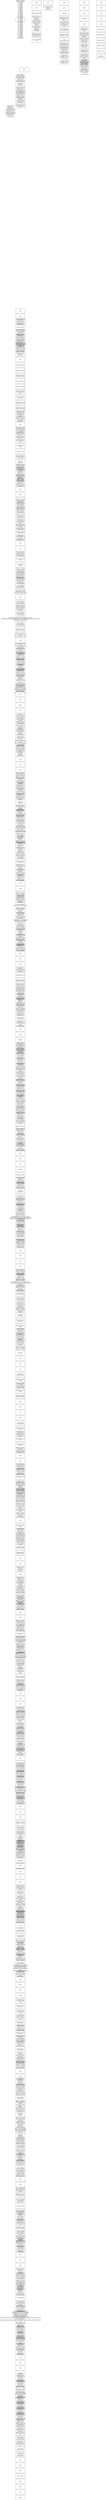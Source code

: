 <mxfile version="26.1.3">
  <diagram name="Página-1" id="8mPneK7-50EK6AkMiMIO">
    <mxGraphModel dx="7957" dy="5114" grid="1" gridSize="10" guides="1" tooltips="1" connect="1" arrows="1" fold="1" page="1" pageScale="1" pageWidth="827" pageHeight="1169" math="0" shadow="0">
      <root>
        <mxCell id="0" />
        <mxCell id="1" parent="0" />
        <UserObject label="%_p_Nuevos_carriles_de_nadoIncorporar_IMC_en_los_servicios_de_consulta%" _p_Nuevos_carriles_de_nadoIncorporar_IMC_en_los_servicios_de_consulta="HECHAS FUERA DE SPRINT,&quot;SPRINT 1&quot;,&quot;SPRINT 2&quot;,&quot;SPRINT 3&quot;,&quot;SPRINT 4&quot;,&quot;SPRINT 5&quot;,&quot;SPRINT 6&quot;,&quot;SPRINT 7&quot;,&quot;SPRINT 8&quot;,&quot;SPRINT 9&quot;,&quot;SPRINT 10&quot;,&quot;SPRINT 11&quot;,&quot;SPRINT 12&quot;,&quot;SPRINT 13&quot;,&quot;SPRINT 14&quot;,&quot;SPRINT 15&quot;,&quot;SPRINT 16&quot;,&quot;SPRINT 17&quot;,&quot;SPRINT 18&quot;,&quot;SPRINT 19&quot;,&quot;SPRINT 20&quot;,&quot;SPRINT 21&quot;,&quot;SPRINT 22&quot;,&quot;SPRINT 23&quot;,&quot;SPRINT 24&quot;,&quot;SPRINT 25&quot;,&quot;SPRINT 26&quot;,&quot;SPRINT 27&quot;,&quot;SPRINT 28&quot;,&quot;SPRINT 29&quot;,&quot;SPRINT 30&quot;,&quot;SPRINT 31&quot;,&quot;SPRINT 32&quot;,&quot;SPRINT 33&quot;,&quot;SPRINT 34&quot;" placeholders="1" id="qMxfWlfbw1Aegd-qk1w2-6">
          <mxCell style="whiteSpace=wrap;html=1;" vertex="1" parent="1">
            <mxGeometry x="20" y="20" width="120" height="60" as="geometry" />
          </mxCell>
        </UserObject>
        <UserObject label="%_p_Nuevos_carriles_de_nadoIncorporar_IMC_en_los_servicios_de_consulta%" _p_Nuevos_carriles_de_nadoIncorporar_IMC_en_los_servicios_de_consulta="GCNT" placeholders="1" id="qMxfWlfbw1Aegd-qk1w2-7">
          <mxCell style="whiteSpace=wrap;html=1;" vertex="1" parent="1">
            <mxGeometry x="230" y="-200" width="120" height="60" as="geometry" />
          </mxCell>
        </UserObject>
        <UserObject label="%_p_Nuevos_carriles_de_nadoIncorporar_IMC_en_los_servicios_de_consulta%" _p_Nuevos_carriles_de_nadoIncorporar_IMC_en_los_servicios_de_consulta="GCSL" placeholders="1" id="qMxfWlfbw1Aegd-qk1w2-8">
          <mxCell style="whiteSpace=wrap;html=1;" vertex="1" parent="1">
            <mxGeometry x="230" y="-130" width="120" height="60" as="geometry" />
          </mxCell>
        </UserObject>
        <UserObject label="%_p_Nuevos_carriles_de_nadoIncorporar_IMC_en_los_servicios_de_consulta%" _p_Nuevos_carriles_de_nadoIncorporar_IMC_en_los_servicios_de_consulta="INFORMES MADRID" modificaci_n_de_expediente_resuelto=" LISTA DE LETRADOS OBTENERLOS DE LA TABLA ADPROPIEDADES. (439)" placeholders="1" id="qMxfWlfbw1Aegd-qk1w2-9">
          <mxCell style="whiteSpace=wrap;html=1;" vertex="1" parent="1">
            <mxGeometry x="230" y="-60" width="120" height="60" as="geometry" />
          </mxCell>
        </UserObject>
        <UserObject label="%_p_Nuevos_carriles_de_nadoIncorporar_IMC_en_los_servicios_de_consulta%" _p_Nuevos_carriles_de_nadoIncorporar_IMC_en_los_servicios_de_consulta="En el buscador en el campo num Expediente" modificaci_n_de_expediente_resuelto=" validar que solo puedan meter números. Ahora deja meter cualquier cosa y sale nullpointer." placeholders="1" id="qMxfWlfbw1Aegd-qk1w2-10">
          <mxCell style="whiteSpace=wrap;html=1;" vertex="1" parent="1">
            <mxGeometry x="380" y="-130" width="120" height="60" as="geometry" />
          </mxCell>
        </UserObject>
        <UserObject label="%_p_Nuevos_carriles_de_nadoIncorporar_IMC_en_los_servicios_de_consulta%" _p_Nuevos_carriles_de_nadoIncorporar_IMC_en_los_servicios_de_consulta="Eliminar la firma del informe de notificación de sentencia que se genera para Madrid (existe un informe específico para Madrid)" placeholders="1" id="qMxfWlfbw1Aegd-qk1w2-11">
          <mxCell style="whiteSpace=wrap;html=1;" vertex="1" parent="1">
            <mxGeometry x="230" y="10" width="120" height="120" as="geometry" />
          </mxCell>
        </UserObject>
        <UserObject label="%_p_Nuevos_carriles_de_nadoIncorporar_IMC_en_los_servicios_de_consulta%" _p_Nuevos_carriles_de_nadoIncorporar_IMC_en_los_servicios_de_consulta="En la gestión bailan  las secciones demandante y demandado" modificaci_n_de_expediente_resuelto=" pero saca bien las partes. Estas secciones las dejamos fijas" modificaci_n_de_sentencia_y_consulta_de_procedimientos_judiciales_479_Incorporar_REP_en_los_servicios_de_consulta=" para el resto de servicios. (445)" placeholders="1" id="qMxfWlfbw1Aegd-qk1w2-12">
          <mxCell style="whiteSpace=wrap;html=1;" vertex="1" parent="1">
            <mxGeometry x="230" y="140" width="120" height="60" as="geometry" />
          </mxCell>
        </UserObject>
        <UserObject label="%_p_Nuevos_carriles_de_nadoIncorporar_IMC_en_los_servicios_de_consulta%" _p_Nuevos_carriles_de_nadoIncorporar_IMC_en_los_servicios_de_consulta="El SW de letrados no devuelve datos para los centrales y DSJ" placeholders="1" id="qMxfWlfbw1Aegd-qk1w2-13">
          <mxCell style="whiteSpace=wrap;html=1;" vertex="1" parent="1">
            <mxGeometry x="230" y="220" width="120" height="60" as="geometry" />
          </mxCell>
        </UserObject>
        <UserObject label="%_p_Nuevos_carriles_de_nadoIncorporar_IMC_en_los_servicios_de_consulta%" _p_Nuevos_carriles_de_nadoIncorporar_IMC_en_los_servicios_de_consulta="Para el SJ INGESA (79)" modificaci_n_de_expediente_resuelto="Urge" modificaci_n_de_sentencia_y_consulta_de_procedimientos_judiciales_479_Incorporar_REP_en_los_servicios_de_consulta="" modificaci_n_de_sentencia_y_consulta_de_procedimientos_judiciales_478_Modificar_las_notas_internas_para_que_saque_la_parte_con_DNI_DUPLICADO_480_Validaci_n_CIF="GCNT" placeholders="1" id="qMxfWlfbw1Aegd-qk1w2-14">
          <mxCell style="whiteSpace=wrap;html=1;" vertex="1" parent="1">
            <mxGeometry x="230" y="290" width="120" height="60" as="geometry" />
          </mxCell>
        </UserObject>
        <UserObject label="%_p_Nuevos_carriles_de_nadoIncorporar_IMC_en_los_servicios_de_consulta%" _p_Nuevos_carriles_de_nadoIncorporar_IMC_en_los_servicios_de_consulta="GCSL" placeholders="1" id="qMxfWlfbw1Aegd-qk1w2-15">
          <mxCell style="whiteSpace=wrap;html=1;" vertex="1" parent="1">
            <mxGeometry x="380" y="-200" width="120" height="60" as="geometry" />
          </mxCell>
        </UserObject>
        <UserObject label="%_p_Nuevos_carriles_de_nadoIncorporar_IMC_en_los_servicios_de_consulta%" _p_Nuevos_carriles_de_nadoIncorporar_IMC_en_los_servicios_de_consulta="SEJU" placeholders="1" id="qMxfWlfbw1Aegd-qk1w2-16">
          <mxCell style="whiteSpace=wrap;html=1;" vertex="1" parent="1">
            <mxGeometry x="70" y="670" width="120" height="60" as="geometry" />
          </mxCell>
        </UserObject>
        <UserObject label="%_p_Nuevos_carriles_de_nadoIncorporar_IMC_en_los_servicios_de_consulta%" _p_Nuevos_carriles_de_nadoIncorporar_IMC_en_los_servicios_de_consulta="Poder cambiar el letrado a una fecha posterior de la fecha de apertura. Añadir un campo nuevo fecha letrado. (Servicio de Gestión y Modificación de Exp resuelto)" placeholders="1" id="qMxfWlfbw1Aegd-qk1w2-17">
          <mxCell style="whiteSpace=wrap;html=1;" vertex="1" parent="1">
            <mxGeometry x="20" y="790" width="120" height="60" as="geometry" />
          </mxCell>
        </UserObject>
        <UserObject label="%_p_Nuevos_carriles_de_nadoIncorporar_IMC_en_los_servicios_de_consulta%" _p_Nuevos_carriles_de_nadoIncorporar_IMC_en_los_servicios_de_consulta="Arreglar las actuaciones del concursal" placeholders="1" id="qMxfWlfbw1Aegd-qk1w2-18">
          <mxCell style="whiteSpace=wrap;html=1;" vertex="1" parent="1">
            <mxGeometry x="20" y="860" width="120" height="60" as="geometry" />
          </mxCell>
        </UserObject>
        <UserObject label="%_p_Nuevos_carriles_de_nadoIncorporar_IMC_en_los_servicios_de_consulta%" _p_Nuevos_carriles_de_nadoIncorporar_IMC_en_los_servicios_de_consulta="Migración REP a la tabla nueva de CTRECURSOPREVIO (431-452)" placeholders="1" id="qMxfWlfbw1Aegd-qk1w2-19">
          <mxCell style="whiteSpace=wrap;html=1;" vertex="1" parent="1">
            <mxGeometry x="20" y="930" width="120" height="60" as="geometry" />
          </mxCell>
        </UserObject>
        <UserObject label="%_p_Nuevos_carriles_de_nadoIncorporar_IMC_en_los_servicios_de_consulta%" _p_Nuevos_carriles_de_nadoIncorporar_IMC_en_los_servicios_de_consulta="El literal ‘Actúa como’ en la pantalla de alta del expediente lleva la palabra ‘Actúa’ sin acentuar. (está ya arreglado en el alta normal" modificaci_n_de_expediente_resuelto=" faltaría en el alta del Registro)" placeholders="1" id="qMxfWlfbw1Aegd-qk1w2-20">
          <mxCell style="whiteSpace=wrap;html=1;" vertex="1" parent="1">
            <mxGeometry x="20" y="1000" width="120" height="60" as="geometry" />
          </mxCell>
        </UserObject>
        <UserObject label="%_p_Nuevos_carriles_de_nadoIncorporar_IMC_en_los_servicios_de_consulta%" _p_Nuevos_carriles_de_nadoIncorporar_IMC_en_los_servicios_de_consulta="AÑADIR EXPORTACIÓN EXCEL DE 100-500 REGISTROS" placeholders="1" id="qMxfWlfbw1Aegd-qk1w2-21">
          <mxCell style="whiteSpace=wrap;html=1;" vertex="1" parent="1">
            <mxGeometry x="20" y="1070" width="120" height="60" as="geometry" />
          </mxCell>
        </UserObject>
        <UserObject label="%_p_Nuevos_carriles_de_nadoIncorporar_IMC_en_los_servicios_de_consulta%" _p_Nuevos_carriles_de_nadoIncorporar_IMC_en_los_servicios_de_consulta="Cambiar ‘Documento de la Demanda’ por ‘Demanda’" modificaci_n_de_expediente_resuelto=" simplemente." placeholders="1" id="qMxfWlfbw1Aegd-qk1w2-22">
          <mxCell style="whiteSpace=wrap;html=1;" vertex="1" parent="1">
            <mxGeometry x="20" y="1140" width="120" height="60" as="geometry" />
          </mxCell>
        </UserObject>
        <UserObject label="%_p_Nuevos_carriles_de_nadoIncorporar_IMC_en_los_servicios_de_consulta%" _p_Nuevos_carriles_de_nadoIncorporar_IMC_en_los_servicios_de_consulta="En el servicio de modificación de expediente con. resuelto, cuando la entidad actúa como demandada, al ir a guardar el expediente da el mensaje: &#39;Es obligatorio introducir una parte Contraria&#39;&quot;,&quot;GCNT" placeholders="1" id="qMxfWlfbw1Aegd-qk1w2-23">
          <mxCell style="whiteSpace=wrap;html=1;" vertex="1" parent="1">
            <mxGeometry x="-110" y="1210" width="120" height="60" as="geometry" />
          </mxCell>
        </UserObject>
        <UserObject label="%_p_Nuevos_carriles_de_nadoIncorporar_IMC_en_los_servicios_de_consulta%" _p_Nuevos_carriles_de_nadoIncorporar_IMC_en_los_servicios_de_consulta="GCSL" placeholders="1" id="qMxfWlfbw1Aegd-qk1w2-24">
          <mxCell style="whiteSpace=wrap;html=1;" vertex="1" parent="1">
            <mxGeometry x="590" y="-200" width="120" height="60" as="geometry" />
          </mxCell>
        </UserObject>
        <UserObject label="%_p_Nuevos_carriles_de_nadoIncorporar_IMC_en_los_servicios_de_consulta%" _p_Nuevos_carriles_de_nadoIncorporar_IMC_en_los_servicios_de_consulta="SEJU" placeholders="1" id="qMxfWlfbw1Aegd-qk1w2-25">
          <mxCell style="whiteSpace=wrap;html=1;" vertex="1" parent="1">
            <mxGeometry x="590" y="-130" width="120" height="60" as="geometry" />
          </mxCell>
        </UserObject>
        <UserObject label="%_p_Nuevos_carriles_de_nadoIncorporar_IMC_en_los_servicios_de_consulta%" _p_Nuevos_carriles_de_nadoIncorporar_IMC_en_los_servicios_de_consulta="COMUNES" placeholders="1" id="qMxfWlfbw1Aegd-qk1w2-26">
          <mxCell style="whiteSpace=wrap;html=1;" vertex="1" parent="1">
            <mxGeometry x="590" y="-60" width="120" height="60" as="geometry" />
          </mxCell>
        </UserObject>
        <UserObject label="%_p_Nuevos_carriles_de_nadoIncorporar_IMC_en_los_servicios_de_consulta%" _p_Nuevos_carriles_de_nadoIncorporar_IMC_en_los_servicios_de_consulta="Migración de los REP antiguos a la nueva tabla REP" placeholders="1" id="qMxfWlfbw1Aegd-qk1w2-27">
          <mxCell style="whiteSpace=wrap;html=1;" vertex="1" parent="1">
            <mxGeometry x="590" y="10" width="120" height="60" as="geometry" />
          </mxCell>
        </UserObject>
        <UserObject label="%_p_Nuevos_carriles_de_nadoIncorporar_IMC_en_los_servicios_de_consulta%" _p_Nuevos_carriles_de_nadoIncorporar_IMC_en_los_servicios_de_consulta="En el buscador de consulta no carga el servicio jurídico por defecto." placeholders="1" id="qMxfWlfbw1Aegd-qk1w2-28">
          <mxCell style="whiteSpace=wrap;html=1;" vertex="1" parent="1">
            <mxGeometry x="590" y="80" width="120" height="60" as="geometry" />
          </mxCell>
        </UserObject>
        <UserObject label="%_p_Nuevos_carriles_de_nadoIncorporar_IMC_en_los_servicios_de_consulta%" _p_Nuevos_carriles_de_nadoIncorporar_IMC_en_los_servicios_de_consulta="En la apertura de Recurso desde WF" modificaci_n_de_expediente_resuelto=" añadir el idexpPadre." placeholders="1" id="qMxfWlfbw1Aegd-qk1w2-29">
          <mxCell style="whiteSpace=wrap;html=1;" vertex="1" parent="1">
            <mxGeometry x="590" y="150" width="120" height="60" as="geometry" />
          </mxCell>
        </UserObject>
        <UserObject label="%_p_Nuevos_carriles_de_nadoIncorporar_IMC_en_los_servicios_de_consulta%" _p_Nuevos_carriles_de_nadoIncorporar_IMC_en_los_servicios_de_consulta="Migración DNI a IPF para todas las apps" placeholders="1" id="qMxfWlfbw1Aegd-qk1w2-30">
          <mxCell style="whiteSpace=wrap;html=1;" vertex="1" parent="1">
            <mxGeometry x="590" y="220" width="120" height="60" as="geometry" />
          </mxCell>
        </UserObject>
        <UserObject label="%_p_Nuevos_carriles_de_nadoIncorporar_IMC_en_los_servicios_de_consulta%" _p_Nuevos_carriles_de_nadoIncorporar_IMC_en_los_servicios_de_consulta="Nueva Documentación (454)" placeholders="1" id="qMxfWlfbw1Aegd-qk1w2-31">
          <mxCell style="whiteSpace=wrap;html=1;" vertex="1" parent="1">
            <mxGeometry x="590" y="290" width="120" height="60" as="geometry" />
          </mxCell>
        </UserObject>
        <UserObject label="%_p_Nuevos_carriles_de_nadoIncorporar_IMC_en_los_servicios_de_consulta%" _p_Nuevos_carriles_de_nadoIncorporar_IMC_en_los_servicios_de_consulta="Problemas con la generación del Excel de exportación cuando tenemos más de 100 resultados." placeholders="1" id="qMxfWlfbw1Aegd-qk1w2-32">
          <mxCell style="whiteSpace=wrap;html=1;" vertex="1" parent="1">
            <mxGeometry x="590" y="360" width="120" height="60" as="geometry" />
          </mxCell>
        </UserObject>
        <UserObject label="%_p_Nuevos_carriles_de_nadoIncorporar_IMC_en_los_servicios_de_consulta%" _p_Nuevos_carriles_de_nadoIncorporar_IMC_en_los_servicios_de_consulta="AL aperturar un recurso de un contencioso de años anteriores da error" modificaci_n_de_expediente_resuelto=" porque coge el año del sistema" modificaci_n_de_sentencia_y_consulta_de_procedimientos_judiciales_479_Incorporar_REP_en_los_servicios_de_consulta=" en lugar del año del epediente padre." placeholders="1" id="qMxfWlfbw1Aegd-qk1w2-33">
          <mxCell style="whiteSpace=wrap;html=1;" vertex="1" parent="1">
            <mxGeometry x="590" y="430" width="120" height="60" as="geometry" />
          </mxCell>
        </UserObject>
        <UserObject label="%_p_Nuevos_carriles_de_nadoIncorporar_IMC_en_los_servicios_de_consulta%" _p_Nuevos_carriles_de_nadoIncorporar_IMC_en_los_servicios_de_consulta="Estudio reglas candidatas a críticas Kiuwan (446)" placeholders="1" id="qMxfWlfbw1Aegd-qk1w2-34">
          <mxCell style="whiteSpace=wrap;html=1;" vertex="1" parent="1">
            <mxGeometry x="590" y="500" width="120" height="60" as="geometry" />
          </mxCell>
        </UserObject>
        <UserObject label="%_p_Nuevos_carriles_de_nadoIncorporar_IMC_en_los_servicios_de_consulta%" _p_Nuevos_carriles_de_nadoIncorporar_IMC_en_los_servicios_de_consulta="Arreglos reglas candidatas a críticas Kiuwan&quot;,&quot;GCNT" placeholders="1" id="qMxfWlfbw1Aegd-qk1w2-35">
          <mxCell style="whiteSpace=wrap;html=1;" vertex="1" parent="1">
            <mxGeometry x="590" y="570" width="120" height="60" as="geometry" />
          </mxCell>
        </UserObject>
        <UserObject label="%_p_Nuevos_carriles_de_nadoIncorporar_IMC_en_los_servicios_de_consulta%" _p_Nuevos_carriles_de_nadoIncorporar_IMC_en_los_servicios_de_consulta="GCSL" placeholders="1" id="qMxfWlfbw1Aegd-qk1w2-36">
          <mxCell style="whiteSpace=wrap;html=1;" vertex="1" parent="1">
            <mxGeometry x="850" y="-200" width="120" height="60" as="geometry" />
          </mxCell>
        </UserObject>
        <UserObject label="%_p_Nuevos_carriles_de_nadoIncorporar_IMC_en_los_servicios_de_consulta%" _p_Nuevos_carriles_de_nadoIncorporar_IMC_en_los_servicios_de_consulta="GINF" placeholders="1" id="qMxfWlfbw1Aegd-qk1w2-37">
          <mxCell style="whiteSpace=wrap;html=1;" vertex="1" parent="1">
            <mxGeometry x="850" y="-130" width="120" height="60" as="geometry" />
          </mxCell>
        </UserObject>
        <UserObject label="%_p_Nuevos_carriles_de_nadoIncorporar_IMC_en_los_servicios_de_consulta%" _p_Nuevos_carriles_de_nadoIncorporar_IMC_en_los_servicios_de_consulta="SEJU" placeholders="1" id="qMxfWlfbw1Aegd-qk1w2-38">
          <mxCell style="whiteSpace=wrap;html=1;" vertex="1" parent="1">
            <mxGeometry x="850" y="-60" width="120" height="60" as="geometry" />
          </mxCell>
        </UserObject>
        <UserObject label="%_p_Nuevos_carriles_de_nadoIncorporar_IMC_en_los_servicios_de_consulta%" _p_Nuevos_carriles_de_nadoIncorporar_IMC_en_los_servicios_de_consulta="COMUNES" placeholders="1" id="qMxfWlfbw1Aegd-qk1w2-39">
          <mxCell style="whiteSpace=wrap;html=1;" vertex="1" parent="1">
            <mxGeometry x="850" y="10" width="120" height="60" as="geometry" />
          </mxCell>
        </UserObject>
        <UserObject label="%_p_Nuevos_carriles_de_nadoIncorporar_IMC_en_los_servicios_de_consulta%" _p_Nuevos_carriles_de_nadoIncorporar_IMC_en_los_servicios_de_consulta="SJCO" placeholders="1" id="qMxfWlfbw1Aegd-qk1w2-40">
          <mxCell style="whiteSpace=wrap;html=1;" vertex="1" parent="1">
            <mxGeometry x="850" y="80" width="120" height="60" as="geometry" />
          </mxCell>
        </UserObject>
        <UserObject label="%_p_Nuevos_carriles_de_nadoIncorporar_IMC_en_los_servicios_de_consulta%" _p_Nuevos_carriles_de_nadoIncorporar_IMC_en_los_servicios_de_consulta="Arreglos reglas candidatas a críticas Kiuwan" placeholders="1" id="qMxfWlfbw1Aegd-qk1w2-41">
          <mxCell style="whiteSpace=wrap;html=1;" vertex="1" parent="1">
            <mxGeometry x="850" y="150" width="120" height="60" as="geometry" />
          </mxCell>
        </UserObject>
        <UserObject label="%_p_Nuevos_carriles_de_nadoIncorporar_IMC_en_los_servicios_de_consulta%" _p_Nuevos_carriles_de_nadoIncorporar_IMC_en_los_servicios_de_consulta="Como probar el batch de migración de DNI a IPF en producción. TablaAux." placeholders="1" id="qMxfWlfbw1Aegd-qk1w2-42">
          <mxCell style="whiteSpace=wrap;html=1;" vertex="1" parent="1">
            <mxGeometry x="850" y="220" width="120" height="60" as="geometry" />
          </mxCell>
        </UserObject>
        <UserObject label="%_p_Nuevos_carriles_de_nadoIncorporar_IMC_en_los_servicios_de_consulta%" _p_Nuevos_carriles_de_nadoIncorporar_IMC_en_los_servicios_de_consulta="Arreglos kiuwan en el resto de apps por modificaciones en SJCO (459)" placeholders="1" id="qMxfWlfbw1Aegd-qk1w2-43">
          <mxCell style="whiteSpace=wrap;html=1;" vertex="1" parent="1">
            <mxGeometry x="850" y="290" width="120" height="60" as="geometry" />
          </mxCell>
        </UserObject>
        <UserObject label="%_p_Nuevos_carriles_de_nadoIncorporar_IMC_en_los_servicios_de_consulta%" _p_Nuevos_carriles_de_nadoIncorporar_IMC_en_los_servicios_de_consulta="Arreglos reglas candidatas a críticas Kiuwan (449)" placeholders="1" id="qMxfWlfbw1Aegd-qk1w2-44">
          <mxCell style="whiteSpace=wrap;html=1;" vertex="1" parent="1">
            <mxGeometry x="850" y="360" width="120" height="60" as="geometry" />
          </mxCell>
        </UserObject>
        <UserObject label="%_p_Nuevos_carriles_de_nadoIncorporar_IMC_en_los_servicios_de_consulta%" _p_Nuevos_carriles_de_nadoIncorporar_IMC_en_los_servicios_de_consulta="Arreglos reglas candidatas a críticas Kiuwan (446)" placeholders="1" id="qMxfWlfbw1Aegd-qk1w2-45">
          <mxCell style="whiteSpace=wrap;html=1;" vertex="1" parent="1">
            <mxGeometry x="850" y="430" width="120" height="60" as="geometry" />
          </mxCell>
        </UserObject>
        <UserObject label="%_p_Nuevos_carriles_de_nadoIncorporar_IMC_en_los_servicios_de_consulta%" _p_Nuevos_carriles_de_nadoIncorporar_IMC_en_los_servicios_de_consulta="En el buscador de gestión no carga el servicio jurídico por defecto." placeholders="1" id="qMxfWlfbw1Aegd-qk1w2-46">
          <mxCell style="whiteSpace=wrap;html=1;" vertex="1" parent="1">
            <mxGeometry x="850" y="500" width="120" height="60" as="geometry" />
          </mxCell>
        </UserObject>
        <UserObject label="%_p_Nuevos_carriles_de_nadoIncorporar_IMC_en_los_servicios_de_consulta%" _p_Nuevos_carriles_de_nadoIncorporar_IMC_en_los_servicios_de_consulta="Permitir añadir expedientes con  tipo apertura registro para el año en curso" placeholders="1" id="qMxfWlfbw1Aegd-qk1w2-47">
          <mxCell style="whiteSpace=wrap;html=1;" vertex="1" parent="1">
            <mxGeometry x="850" y="570" width="120" height="60" as="geometry" />
          </mxCell>
        </UserObject>
        <UserObject label="%_p_Nuevos_carriles_de_nadoIncorporar_IMC_en_los_servicios_de_consulta%" _p_Nuevos_carriles_de_nadoIncorporar_IMC_en_los_servicios_de_consulta="Las partes del recurso previo al guardarlas se guarda con otro IDPARTE distinto al del padre cuando es la misma parte intentando montar el IPF Y LO HACE COMO nullXXXXXXnullnull, porque no valida que el ipf que consulta sea correcto.,,IPF&quot;,&quot;GEAP" placeholders="1" id="qMxfWlfbw1Aegd-qk1w2-48">
          <mxCell style="whiteSpace=wrap;html=1;" vertex="1" parent="1">
            <mxGeometry x="850" y="640" width="120" height="60" as="geometry" />
          </mxCell>
        </UserObject>
        <UserObject label="%_p_Nuevos_carriles_de_nadoIncorporar_IMC_en_los_servicios_de_consulta%" _p_Nuevos_carriles_de_nadoIncorporar_IMC_en_los_servicios_de_consulta="SJCO" placeholders="1" id="qMxfWlfbw1Aegd-qk1w2-49">
          <mxCell style="whiteSpace=wrap;html=1;" vertex="1" parent="1">
            <mxGeometry x="1070" y="-200" width="120" height="60" as="geometry" />
          </mxCell>
        </UserObject>
        <UserObject label="%_p_Nuevos_carriles_de_nadoIncorporar_IMC_en_los_servicios_de_consulta%" _p_Nuevos_carriles_de_nadoIncorporar_IMC_en_los_servicios_de_consulta="FSED" placeholders="1" id="qMxfWlfbw1Aegd-qk1w2-50">
          <mxCell style="whiteSpace=wrap;html=1;" vertex="1" parent="1">
            <mxGeometry x="1070" y="-130" width="120" height="60" as="geometry" />
          </mxCell>
        </UserObject>
        <UserObject label="%_p_Nuevos_carriles_de_nadoIncorporar_IMC_en_los_servicios_de_consulta%" _p_Nuevos_carriles_de_nadoIncorporar_IMC_en_los_servicios_de_consulta="GCNT" placeholders="1" id="qMxfWlfbw1Aegd-qk1w2-51">
          <mxCell style="whiteSpace=wrap;html=1;" vertex="1" parent="1">
            <mxGeometry x="1070" y="-60" width="120" height="60" as="geometry" />
          </mxCell>
        </UserObject>
        <UserObject label="%_p_Nuevos_carriles_de_nadoIncorporar_IMC_en_los_servicios_de_consulta%" _p_Nuevos_carriles_de_nadoIncorporar_IMC_en_los_servicios_de_consulta="GCSL" placeholders="1" id="qMxfWlfbw1Aegd-qk1w2-52">
          <mxCell style="whiteSpace=wrap;html=1;" vertex="1" parent="1">
            <mxGeometry x="1070" y="10" width="120" height="60" as="geometry" />
          </mxCell>
        </UserObject>
        <UserObject label="%_p_Nuevos_carriles_de_nadoIncorporar_IMC_en_los_servicios_de_consulta%" _p_Nuevos_carriles_de_nadoIncorporar_IMC_en_los_servicios_de_consulta="SEJU" placeholders="1" id="qMxfWlfbw1Aegd-qk1w2-53">
          <mxCell style="whiteSpace=wrap;html=1;" vertex="1" parent="1">
            <mxGeometry x="1070" y="80" width="120" height="60" as="geometry" />
          </mxCell>
        </UserObject>
        <UserObject label="%_p_Nuevos_carriles_de_nadoIncorporar_IMC_en_los_servicios_de_consulta%" _p_Nuevos_carriles_de_nadoIncorporar_IMC_en_los_servicios_de_consulta="Migrar a GITLAB" placeholders="1" id="qMxfWlfbw1Aegd-qk1w2-54">
          <mxCell style="whiteSpace=wrap;html=1;" vertex="1" parent="1">
            <mxGeometry x="1070" y="150" width="120" height="60" as="geometry" />
          </mxCell>
        </UserObject>
        <UserObject label="%_p_Nuevos_carriles_de_nadoIncorporar_IMC_en_los_servicios_de_consulta%" _p_Nuevos_carriles_de_nadoIncorporar_IMC_en_los_servicios_de_consulta="Migrar a GITLAB" placeholders="1" id="qMxfWlfbw1Aegd-qk1w2-55">
          <mxCell style="whiteSpace=wrap;html=1;" vertex="1" parent="1">
            <mxGeometry x="1070" y="220" width="120" height="60" as="geometry" />
          </mxCell>
        </UserObject>
        <UserObject label="%_p_Nuevos_carriles_de_nadoIncorporar_IMC_en_los_servicios_de_consulta%" _p_Nuevos_carriles_de_nadoIncorporar_IMC_en_los_servicios_de_consulta="Migrar a GITLAB" placeholders="1" id="qMxfWlfbw1Aegd-qk1w2-56">
          <mxCell style="whiteSpace=wrap;html=1;" vertex="1" parent="1">
            <mxGeometry x="1070" y="290" width="120" height="60" as="geometry" />
          </mxCell>
        </UserObject>
        <UserObject label="%_p_Nuevos_carriles_de_nadoIncorporar_IMC_en_los_servicios_de_consulta%" _p_Nuevos_carriles_de_nadoIncorporar_IMC_en_los_servicios_de_consulta="Migrar a GITLAB" placeholders="1" id="qMxfWlfbw1Aegd-qk1w2-57">
          <mxCell style="whiteSpace=wrap;html=1;" vertex="1" parent="1">
            <mxGeometry x="1070" y="360" width="120" height="60" as="geometry" />
          </mxCell>
        </UserObject>
        <UserObject label="%_p_Nuevos_carriles_de_nadoIncorporar_IMC_en_los_servicios_de_consulta%" _p_Nuevos_carriles_de_nadoIncorporar_IMC_en_los_servicios_de_consulta="Migrar a GITLAB" placeholders="1" id="qMxfWlfbw1Aegd-qk1w2-58">
          <mxCell style="whiteSpace=wrap;html=1;" vertex="1" parent="1">
            <mxGeometry x="1070" y="430" width="120" height="60" as="geometry" />
          </mxCell>
        </UserObject>
        <UserObject label="%_p_Nuevos_carriles_de_nadoIncorporar_IMC_en_los_servicios_de_consulta%" _p_Nuevos_carriles_de_nadoIncorporar_IMC_en_los_servicios_de_consulta="Migrar a GITLAB&quot;,&quot;GCNT" placeholders="1" id="qMxfWlfbw1Aegd-qk1w2-59">
          <mxCell style="whiteSpace=wrap;html=1;" vertex="1" parent="1">
            <mxGeometry x="1070" y="500" width="120" height="60" as="geometry" />
          </mxCell>
        </UserObject>
        <UserObject label="%_p_Nuevos_carriles_de_nadoIncorporar_IMC_en_los_servicios_de_consulta%" _p_Nuevos_carriles_de_nadoIncorporar_IMC_en_los_servicios_de_consulta="GINF" placeholders="1" id="qMxfWlfbw1Aegd-qk1w2-60">
          <mxCell style="whiteSpace=wrap;html=1;" vertex="1" parent="1">
            <mxGeometry x="20" y="3800" width="120" height="60" as="geometry" />
          </mxCell>
        </UserObject>
        <UserObject label="%_p_Nuevos_carriles_de_nadoIncorporar_IMC_en_los_servicios_de_consulta%" _p_Nuevos_carriles_de_nadoIncorporar_IMC_en_los_servicios_de_consulta="SEJU" placeholders="1" id="qMxfWlfbw1Aegd-qk1w2-61">
          <mxCell style="whiteSpace=wrap;html=1;" vertex="1" parent="1">
            <mxGeometry x="20" y="3870" width="120" height="60" as="geometry" />
          </mxCell>
        </UserObject>
        <UserObject label="%_p_Nuevos_carriles_de_nadoIncorporar_IMC_en_los_servicios_de_consulta%" _p_Nuevos_carriles_de_nadoIncorporar_IMC_en_los_servicios_de_consulta="Revisar la cargar del combo de las jurisdicciones porque está sacando la mercantil cuando no debería (469)" placeholders="1" id="qMxfWlfbw1Aegd-qk1w2-62">
          <mxCell style="whiteSpace=wrap;html=1;" vertex="1" parent="1">
            <mxGeometry x="20" y="3940" width="120" height="60" as="geometry" />
          </mxCell>
        </UserObject>
        <UserObject label="%_p_Nuevos_carriles_de_nadoIncorporar_IMC_en_los_servicios_de_consulta%" _p_Nuevos_carriles_de_nadoIncorporar_IMC_en_los_servicios_de_consulta="Migrar a GITLAB" placeholders="1" id="qMxfWlfbw1Aegd-qk1w2-63">
          <mxCell style="whiteSpace=wrap;html=1;" vertex="1" parent="1">
            <mxGeometry x="20" y="4010" width="120" height="60" as="geometry" />
          </mxCell>
        </UserObject>
        <UserObject label="%_p_Nuevos_carriles_de_nadoIncorporar_IMC_en_los_servicios_de_consulta%" _p_Nuevos_carriles_de_nadoIncorporar_IMC_en_los_servicios_de_consulta="Al dar de alta una EJE no está metiendo valor en el campo IDEXPADRE (provoca que desde el detalle del CON no se vea) (470)" placeholders="1" id="qMxfWlfbw1Aegd-qk1w2-64">
          <mxCell style="whiteSpace=wrap;html=1;" vertex="1" parent="1">
            <mxGeometry x="20" y="4080" width="120" height="60" as="geometry" />
          </mxCell>
        </UserObject>
        <UserObject label="%_p_Nuevos_carriles_de_nadoIncorporar_IMC_en_los_servicios_de_consulta%" _p_Nuevos_carriles_de_nadoIncorporar_IMC_en_los_servicios_de_consulta="Al dar de alta una DAP no está metiendo valor en el campo IDEXPADRE (provoca que desde el detalle del CON no se vea) (471)" placeholders="1" id="qMxfWlfbw1Aegd-qk1w2-65">
          <mxCell style="whiteSpace=wrap;html=1;" vertex="1" parent="1">
            <mxGeometry x="20" y="4150" width="120" height="60" as="geometry" />
          </mxCell>
        </UserObject>
        <UserObject label="%_p_Nuevos_carriles_de_nadoIncorporar_IMC_en_los_servicios_de_consulta%" _p_Nuevos_carriles_de_nadoIncorporar_IMC_en_los_servicios_de_consulta="Añadir letrado complementario en el combo de letrados. tabla ADCOMPLELETRADOS (438)" placeholders="1" id="qMxfWlfbw1Aegd-qk1w2-66">
          <mxCell style="whiteSpace=wrap;html=1;" vertex="1" parent="1">
            <mxGeometry x="20" y="4220" width="120" height="60" as="geometry" />
          </mxCell>
        </UserObject>
        <UserObject label="%_p_Nuevos_carriles_de_nadoIncorporar_IMC_en_los_servicios_de_consulta%" _p_Nuevos_carriles_de_nadoIncorporar_IMC_en_los_servicios_de_consulta="Sigue dando error tanto en el alta como en la gestión añadir como demandado acompañando a la entidad representada INSS la TGSS. (443) No permitir que la entidad representada  se pueda añadir en las secciones de las partes." placeholders="1" id="qMxfWlfbw1Aegd-qk1w2-67">
          <mxCell style="whiteSpace=wrap;html=1;" vertex="1" parent="1">
            <mxGeometry x="20" y="4290" width="120" height="60" as="geometry" />
          </mxCell>
        </UserObject>
        <UserObject label="%_p_Nuevos_carriles_de_nadoIncorporar_IMC_en_los_servicios_de_consulta%" _p_Nuevos_carriles_de_nadoIncorporar_IMC_en_los_servicios_de_consulta="Robustecer versión producción (473)&quot;,&quot;SJCO" placeholders="1" id="qMxfWlfbw1Aegd-qk1w2-68">
          <mxCell style="whiteSpace=wrap;html=1;" vertex="1" parent="1">
            <mxGeometry x="20" y="4360" width="120" height="60" as="geometry" />
          </mxCell>
        </UserObject>
        <UserObject label="%_p_Nuevos_carriles_de_nadoIncorporar_IMC_en_los_servicios_de_consulta%" _p_Nuevos_carriles_de_nadoIncorporar_IMC_en_los_servicios_de_consulta="GCNT" placeholders="1" id="qMxfWlfbw1Aegd-qk1w2-69">
          <mxCell style="whiteSpace=wrap;html=1;" vertex="1" parent="1">
            <mxGeometry x="20" y="4430" width="120" height="60" as="geometry" />
          </mxCell>
        </UserObject>
        <UserObject label="%_p_Nuevos_carriles_de_nadoIncorporar_IMC_en_los_servicios_de_consulta%" _p_Nuevos_carriles_de_nadoIncorporar_IMC_en_los_servicios_de_consulta="Arreglar kiwan (476)" placeholders="1" id="qMxfWlfbw1Aegd-qk1w2-70">
          <mxCell style="whiteSpace=wrap;html=1;" vertex="1" parent="1">
            <mxGeometry x="20" y="4500" width="120" height="60" as="geometry" />
          </mxCell>
        </UserObject>
        <UserObject label="%_p_Nuevos_carriles_de_nadoIncorporar_IMC_en_los_servicios_de_consulta%" _p_Nuevos_carriles_de_nadoIncorporar_IMC_en_los_servicios_de_consulta="Arreglar kiwan (475)" placeholders="1" id="qMxfWlfbw1Aegd-qk1w2-71">
          <mxCell style="whiteSpace=wrap;html=1;" vertex="1" parent="1">
            <mxGeometry x="20" y="4570" width="120" height="60" as="geometry" />
          </mxCell>
        </UserObject>
        <UserObject label="%_p_Nuevos_carriles_de_nadoIncorporar_IMC_en_los_servicios_de_consulta%" _p_Nuevos_carriles_de_nadoIncorporar_IMC_en_los_servicios_de_consulta="Validación del DNI en mayúsculas. (440)" placeholders="1" id="qMxfWlfbw1Aegd-qk1w2-72">
          <mxCell style="whiteSpace=wrap;html=1;" vertex="1" parent="1">
            <mxGeometry x="20" y="4640" width="120" height="60" as="geometry" />
          </mxCell>
        </UserObject>
        <UserObject label="%_p_Nuevos_carriles_de_nadoIncorporar_IMC_en_los_servicios_de_consulta%" _p_Nuevos_carriles_de_nadoIncorporar_IMC_en_los_servicios_de_consulta="Incorporar REP (433)" placeholders="1" id="qMxfWlfbw1Aegd-qk1w2-73">
          <mxCell style="whiteSpace=wrap;html=1;" vertex="1" parent="1">
            <mxGeometry x="20" y="4710" width="120" height="60" as="geometry" />
          </mxCell>
        </UserObject>
        <UserObject label="%_p_Nuevos_carriles_de_nadoIncorporar_IMC_en_los_servicios_de_consulta%" _p_Nuevos_carriles_de_nadoIncorporar_IMC_en_los_servicios_de_consulta="Incorporar IMC(434)" placeholders="1" id="qMxfWlfbw1Aegd-qk1w2-74">
          <mxCell style="whiteSpace=wrap;html=1;" vertex="1" parent="1">
            <mxGeometry x="20" y="4780" width="120" height="60" as="geometry" />
          </mxCell>
        </UserObject>
        <UserObject label="%_p_Nuevos_carriles_de_nadoIncorporar_IMC_en_los_servicios_de_consulta%" _p_Nuevos_carriles_de_nadoIncorporar_IMC_en_los_servicios_de_consulta="persistir en la gestión al pulsar Resolver. (441)" placeholders="1" id="qMxfWlfbw1Aegd-qk1w2-75">
          <mxCell style="whiteSpace=wrap;html=1;" vertex="1" parent="1">
            <mxGeometry x="20" y="4850" width="120" height="60" as="geometry" />
          </mxCell>
        </UserObject>
        <UserObject label="%_p_Nuevos_carriles_de_nadoIncorporar_IMC_en_los_servicios_de_consulta%" _p_Nuevos_carriles_de_nadoIncorporar_IMC_en_los_servicios_de_consulta="Promocionar GCNT (477)&quot;,&quot;GCNT" placeholders="1" id="qMxfWlfbw1Aegd-qk1w2-76">
          <mxCell style="whiteSpace=wrap;html=1;" vertex="1" parent="1">
            <mxGeometry x="20" y="4920" width="120" height="60" as="geometry" />
          </mxCell>
        </UserObject>
        <UserObject label="%_p_Nuevos_carriles_de_nadoIncorporar_IMC_en_los_servicios_de_consulta%" _p_Nuevos_carriles_de_nadoIncorporar_IMC_en_los_servicios_de_consulta="Incorporar IMC en los servicios de consulta" modificaci_n_de_expediente_resuelto=" modificación de expediente resuelto" modificaci_n_de_sentencia_y_consulta_de_procedimientos_judiciales_479_Incorporar_REP_en_los_servicios_de_consulta=" modificación de sentencia y consulta de procedimientos judiciales (479)" placeholders="1" id="qMxfWlfbw1Aegd-qk1w2-77">
          <mxCell style="whiteSpace=wrap;html=1;" vertex="1" parent="1">
            <mxGeometry x="20" y="4990" width="120" height="60" as="geometry" />
          </mxCell>
        </UserObject>
        <UserObject label="%_p_Nuevos_carriles_de_nadoIncorporar_IMC_en_los_servicios_de_consulta%" _p_Nuevos_carriles_de_nadoIncorporar_IMC_en_los_servicios_de_consulta="Incorporar REP en los servicios de consulta" modificaci_n_de_expediente_resuelto=" modificación de expediente resuelto" modificaci_n_de_sentencia_y_consulta_de_procedimientos_judiciales_479_Incorporar_REP_en_los_servicios_de_consulta=" modificación de sentencia y consulta de procedimientos judiciales (478)" placeholders="1" id="qMxfWlfbw1Aegd-qk1w2-78">
          <mxCell style="whiteSpace=wrap;html=1;" vertex="1" parent="1">
            <mxGeometry x="20" y="5060" width="120" height="60" as="geometry" />
          </mxCell>
        </UserObject>
        <UserObject label="%_p_Nuevos_carriles_de_nadoIncorporar_IMC_en_los_servicios_de_consulta%" _p_Nuevos_carriles_de_nadoIncorporar_IMC_en_los_servicios_de_consulta="Modificar las notas internas para que saque la parte con DNI DUPLICADO. (480)" placeholders="1" id="qMxfWlfbw1Aegd-qk1w2-79">
          <mxCell style="whiteSpace=wrap;html=1;" vertex="1" parent="1">
            <mxGeometry x="20" y="5130" width="120" height="60" as="geometry" />
          </mxCell>
        </UserObject>
        <UserObject label="%_p_Nuevos_carriles_de_nadoIncorporar_IMC_en_los_servicios_de_consulta%" _p_Nuevos_carriles_de_nadoIncorporar_IMC_en_los_servicios_de_consulta="Validación CIF, no saca el nombre si no el que se introduce por pantalla. (442)&quot;,&quot;SEJU" placeholders="1" id="qMxfWlfbw1Aegd-qk1w2-80">
          <mxCell style="whiteSpace=wrap;html=1;" vertex="1" parent="1">
            <mxGeometry x="20" y="5200" width="120" height="60" as="geometry" />
          </mxCell>
        </UserObject>
        <UserObject label="%_p_Nuevos_carriles_de_nadoIncorporar_IMC_en_los_servicios_de_consulta%" _p_Nuevos_carriles_de_nadoIncorporar_IMC_en_los_servicios_de_consulta="GCNT" placeholders="1" id="qMxfWlfbw1Aegd-qk1w2-81">
          <mxCell style="whiteSpace=wrap;html=1;" vertex="1" parent="1">
            <mxGeometry x="20" y="5270" width="120" height="60" as="geometry" />
          </mxCell>
        </UserObject>
        <UserObject label="%_p_Nuevos_carriles_de_nadoIncorporar_IMC_en_los_servicios_de_consulta%" _p_Nuevos_carriles_de_nadoIncorporar_IMC_en_los_servicios_de_consulta="No muestra el link de antecedentes iguales en la pantalla de alta que en la pantalla de gestión. (444)" placeholders="1" id="qMxfWlfbw1Aegd-qk1w2-82">
          <mxCell style="whiteSpace=wrap;html=1;" vertex="1" parent="1">
            <mxGeometry x="20" y="5340" width="120" height="60" as="geometry" />
          </mxCell>
        </UserObject>
        <UserObject label="%_p_Nuevos_carriles_de_nadoIncorporar_IMC_en_los_servicios_de_consulta%" _p_Nuevos_carriles_de_nadoIncorporar_IMC_en_los_servicios_de_consulta="SEJU- Entrega con los cambios en DAP y EJE con el idexpPAdre. Y reglas kiuwan. (501)" placeholders="1" id="qMxfWlfbw1Aegd-qk1w2-83">
          <mxCell style="whiteSpace=wrap;html=1;" vertex="1" parent="1">
            <mxGeometry x="20" y="5410" width="120" height="60" as="geometry" />
          </mxCell>
        </UserObject>
        <UserObject label="%_p_Nuevos_carriles_de_nadoIncorporar_IMC_en_los_servicios_de_consulta%" _p_Nuevos_carriles_de_nadoIncorporar_IMC_en_los_servicios_de_consulta="Notas internas las partes no salen bien (468)" placeholders="1" id="qMxfWlfbw1Aegd-qk1w2-84">
          <mxCell style="whiteSpace=wrap;html=1;" vertex="1" parent="1">
            <mxGeometry x="20" y="5480" width="120" height="60" as="geometry" />
          </mxCell>
        </UserObject>
        <UserObject label="%_p_Nuevos_carriles_de_nadoIncorporar_IMC_en_los_servicios_de_consulta%" _p_Nuevos_carriles_de_nadoIncorporar_IMC_en_los_servicios_de_consulta="Desde gestión de costas" modificaci_n_de_expediente_resuelto=" al intentar eliminar el documento de conclusión pide que haya importe reconocido" modificaci_n_de_sentencia_y_consulta_de_procedimientos_judiciales_479_Incorporar_REP_en_los_servicios_de_consulta=" para eliminar el documento no debería validar eso (484)" placeholders="1" id="qMxfWlfbw1Aegd-qk1w2-85">
          <mxCell style="whiteSpace=wrap;html=1;" vertex="1" parent="1">
            <mxGeometry x="20" y="5550" width="120" height="60" as="geometry" />
          </mxCell>
        </UserObject>
        <UserObject label="%_p_Nuevos_carriles_de_nadoIncorporar_IMC_en_los_servicios_de_consulta%" _p_Nuevos_carriles_de_nadoIncorporar_IMC_en_los_servicios_de_consulta="Al resolver costas" modificaci_n_de_expediente_resuelto=" si la entidad es demandada y las costas son demandado" modificaci_n_de_sentencia_y_consulta_de_procedimientos_judiciales_479_Incorporar_REP_en_los_servicios_de_consulta=" está perdiendo el check marcado (Probar todos los posibles casos) (488)" placeholders="1" id="qMxfWlfbw1Aegd-qk1w2-86">
          <mxCell style="whiteSpace=wrap;html=1;" vertex="1" parent="1">
            <mxGeometry x="20" y="5620" width="120" height="60" as="geometry" />
          </mxCell>
        </UserObject>
        <UserObject label="%_p_Nuevos_carriles_de_nadoIncorporar_IMC_en_los_servicios_de_consulta%" _p_Nuevos_carriles_de_nadoIncorporar_IMC_en_los_servicios_de_consulta="No hay validación en la apertura del EXP y da error (489)" placeholders="1" id="qMxfWlfbw1Aegd-qk1w2-87">
          <mxCell style="whiteSpace=wrap;html=1;" vertex="1" parent="1">
            <mxGeometry x="20" y="5690" width="120" height="60" as="geometry" />
          </mxCell>
        </UserObject>
        <UserObject label="%_p_Nuevos_carriles_de_nadoIncorporar_IMC_en_los_servicios_de_consulta%" _p_Nuevos_carriles_de_nadoIncorporar_IMC_en_los_servicios_de_consulta="INCIDENCIA 625717540" modificaci_n_de_expediente_resuelto=" AL CONSULTAR ANTECEDENTES DESDE EL DETALLE DEL EXPEDIENTE" modificaci_n_de_sentencia_y_consulta_de_procedimientos_judiciales_479_Incorporar_REP_en_los_servicios_de_consulta=" en el servicio de CONSULTA. DA ERROR  nombre columna no válido. Se produce cuando los antecedentes tienen Consultivos. En la SQL falta idEXP y/o CODASUN (materia)(490)" placeholders="1" id="qMxfWlfbw1Aegd-qk1w2-88">
          <mxCell style="whiteSpace=wrap;html=1;" vertex="1" parent="1">
            <mxGeometry x="20" y="5760" width="120" height="60" as="geometry" />
          </mxCell>
        </UserObject>
        <UserObject label="%_p_Nuevos_carriles_de_nadoIncorporar_IMC_en_los_servicios_de_consulta%" _p_Nuevos_carriles_de_nadoIncorporar_IMC_en_los_servicios_de_consulta="Se produce un error en las costas cuando el DNI de la parte tiene 8 posiciones  o cuando no encuentra el DNI en afiliciación(495)" placeholders="1" id="qMxfWlfbw1Aegd-qk1w2-89">
          <mxCell style="whiteSpace=wrap;html=1;" vertex="1" parent="1">
            <mxGeometry x="20" y="5830" width="120" height="60" as="geometry" />
          </mxCell>
        </UserObject>
        <UserObject label="%_p_Nuevos_carriles_de_nadoIncorporar_IMC_en_los_servicios_de_consulta%" _p_Nuevos_carriles_de_nadoIncorporar_IMC_en_los_servicios_de_consulta="Al añadir las partes del recurso a CTPARTES obtener el campo NUMPARTE DE la propia tabla CTPARTES en lugar de TGPARTEEXPE se hace lo mismo para CTLITISCON(496)" placeholders="1" id="qMxfWlfbw1Aegd-qk1w2-90">
          <mxCell style="whiteSpace=wrap;html=1;" vertex="1" parent="1">
            <mxGeometry x="20" y="5900" width="120" height="60" as="geometry" />
          </mxCell>
        </UserObject>
        <UserObject label="%_p_Nuevos_carriles_de_nadoIncorporar_IMC_en_los_servicios_de_consulta%" _p_Nuevos_carriles_de_nadoIncorporar_IMC_en_los_servicios_de_consulta="GCNT - Crear versión para subir a producción con tarjetas de sprints anteriores  472" modificaci_n_de_expediente_resuelto=" 442" modificaci_n_de_sentencia_y_consulta_de_procedimientos_judiciales_479_Incorporar_REP_en_los_servicios_de_consulta=" 440" modificaci_n_de_sentencia_y_consulta_de_procedimientos_judiciales_478_Modificar_las_notas_internas_para_que_saque_la_parte_con_DNI_DUPLICADO_480_Validaci_n_CIF=" 480 + las del sprint 8 (498)" placeholders="1" id="qMxfWlfbw1Aegd-qk1w2-91">
          <mxCell style="whiteSpace=wrap;html=1;" vertex="1" parent="1">
            <mxGeometry x="20" y="5970" width="120" height="60" as="geometry" />
          </mxCell>
        </UserObject>
        <UserObject label="%_p_Nuevos_carriles_de_nadoIncorporar_IMC_en_los_servicios_de_consulta%" _p_Nuevos_carriles_de_nadoIncorporar_IMC_en_los_servicios_de_consulta="GCNT - En la apertura de recurso contra sentencia, meter la validación que hay en el WF para el recurso CASACIÓN C-A  El SJDP no puede abrir el recurso de CASACIÓN desde la apertura de recursos en ningún caso.(500)&quot;,&quot;GCNT" placeholders="1" id="qMxfWlfbw1Aegd-qk1w2-92">
          <mxCell style="whiteSpace=wrap;html=1;" vertex="1" parent="1">
            <mxGeometry x="20" y="6040" width="120" height="60" as="geometry" />
          </mxCell>
        </UserObject>
        <UserObject label="%_p_Nuevos_carriles_de_nadoIncorporar_IMC_en_los_servicios_de_consulta%" _p_Nuevos_carriles_de_nadoIncorporar_IMC_en_los_servicios_de_consulta="SEJU" placeholders="1" id="qMxfWlfbw1Aegd-qk1w2-93">
          <mxCell style="whiteSpace=wrap;html=1;" vertex="1" parent="1">
            <mxGeometry x="20" y="6110" width="120" height="60" as="geometry" />
          </mxCell>
        </UserObject>
        <UserObject label="%_p_Nuevos_carriles_de_nadoIncorporar_IMC_en_los_servicios_de_consulta%" _p_Nuevos_carriles_de_nadoIncorporar_IMC_en_los_servicios_de_consulta="FSED" placeholders="1" id="qMxfWlfbw1Aegd-qk1w2-94">
          <mxCell style="whiteSpace=wrap;html=1;" vertex="1" parent="1">
            <mxGeometry x="20" y="6180" width="120" height="60" as="geometry" />
          </mxCell>
        </UserObject>
        <UserObject label="%_p_Nuevos_carriles_de_nadoIncorporar_IMC_en_los_servicios_de_consulta%" _p_Nuevos_carriles_de_nadoIncorporar_IMC_en_los_servicios_de_consulta="Modificar el combo de representado (503)" placeholders="1" id="qMxfWlfbw1Aegd-qk1w2-95">
          <mxCell style="whiteSpace=wrap;html=1;" vertex="1" parent="1">
            <mxGeometry x="20" y="6250" width="120" height="60" as="geometry" />
          </mxCell>
        </UserObject>
        <UserObject label="%_p_Nuevos_carriles_de_nadoIncorporar_IMC_en_los_servicios_de_consulta%" _p_Nuevos_carriles_de_nadoIncorporar_IMC_en_los_servicios_de_consulta="Transformación Servicios a FW4 (Lexnet y Asignación Asunto letrados) *Quitar validación cuando son mas de 100. Para que los pueda asignar.(508)" placeholders="1" id="qMxfWlfbw1Aegd-qk1w2-96">
          <mxCell style="whiteSpace=wrap;html=1;" vertex="1" parent="1">
            <mxGeometry x="20" y="6320" width="120" height="60" as="geometry" />
          </mxCell>
        </UserObject>
        <UserObject label="%_p_Nuevos_carriles_de_nadoIncorporar_IMC_en_los_servicios_de_consulta%" _p_Nuevos_carriles_de_nadoIncorporar_IMC_en_los_servicios_de_consulta="Hablar con registro la petición del INSS para el cambio del trámite y asunto" placeholders="1" id="qMxfWlfbw1Aegd-qk1w2-97">
          <mxCell style="whiteSpace=wrap;html=1;" vertex="1" parent="1">
            <mxGeometry x="20" y="6390" width="120" height="60" as="geometry" />
          </mxCell>
        </UserObject>
        <UserObject label="%_p_Nuevos_carriles_de_nadoIncorporar_IMC_en_los_servicios_de_consulta%" _p_Nuevos_carriles_de_nadoIncorporar_IMC_en_los_servicios_de_consulta="Unificar el combo de demandante y demandado (502)" placeholders="1" id="qMxfWlfbw1Aegd-qk1w2-98">
          <mxCell style="whiteSpace=wrap;html=1;" vertex="1" parent="1">
            <mxGeometry x="20" y="6460" width="120" height="60" as="geometry" />
          </mxCell>
        </UserObject>
        <UserObject label="%_p_Nuevos_carriles_de_nadoIncorporar_IMC_en_los_servicios_de_consulta%" _p_Nuevos_carriles_de_nadoIncorporar_IMC_en_los_servicios_de_consulta="Arreglo reglas  críticas empezando por las op Kiuwan (507)" placeholders="1" id="qMxfWlfbw1Aegd-qk1w2-99">
          <mxCell style="whiteSpace=wrap;html=1;" vertex="1" parent="1">
            <mxGeometry x="20" y="6530" width="120" height="60" as="geometry" />
          </mxCell>
        </UserObject>
        <UserObject label="%_p_Nuevos_carriles_de_nadoIncorporar_IMC_en_los_servicios_de_consulta%" _p_Nuevos_carriles_de_nadoIncorporar_IMC_en_los_servicios_de_consulta="Paginar documentos cuando sea mayor de un número configurable por base de datos (494)" placeholders="1" id="qMxfWlfbw1Aegd-qk1w2-100">
          <mxCell style="whiteSpace=wrap;html=1;" vertex="1" parent="1">
            <mxGeometry x="20" y="6600" width="120" height="60" as="geometry" />
          </mxCell>
        </UserObject>
        <UserObject label="%_p_Nuevos_carriles_de_nadoIncorporar_IMC_en_los_servicios_de_consulta%" _p_Nuevos_carriles_de_nadoIncorporar_IMC_en_los_servicios_de_consulta="Restablecer metricas Kiuwan (460)" placeholders="1" id="qMxfWlfbw1Aegd-qk1w2-101">
          <mxCell style="whiteSpace=wrap;html=1;" vertex="1" parent="1">
            <mxGeometry x="20" y="6670" width="120" height="60" as="geometry" />
          </mxCell>
        </UserObject>
        <UserObject label="%_p_Nuevos_carriles_de_nadoIncorporar_IMC_en_los_servicios_de_consulta%" _p_Nuevos_carriles_de_nadoIncorporar_IMC_en_los_servicios_de_consulta="Paginar partes cuando sea mayor de un número configurable por base de datos (493)&quot;,&quot;" placeholders="1" id="qMxfWlfbw1Aegd-qk1w2-102">
          <mxCell style="whiteSpace=wrap;html=1;" vertex="1" parent="1">
            <mxGeometry x="20" y="6740" width="120" height="60" as="geometry" />
          </mxCell>
        </UserObject>
        <UserObject label="%_p_Nuevos_carriles_de_nadoIncorporar_IMC_en_los_servicios_de_consulta%" _p_Nuevos_carriles_de_nadoIncorporar_IMC_en_los_servicios_de_consulta="GCNT" placeholders="1" id="qMxfWlfbw1Aegd-qk1w2-103">
          <mxCell style="whiteSpace=wrap;html=1;" vertex="1" parent="1">
            <mxGeometry x="20" y="6810" width="120" height="60" as="geometry" />
          </mxCell>
        </UserObject>
        <UserObject label="%_p_Nuevos_carriles_de_nadoIncorporar_IMC_en_los_servicios_de_consulta%" _p_Nuevos_carriles_de_nadoIncorporar_IMC_en_los_servicios_de_consulta="SEJU" placeholders="1" id="qMxfWlfbw1Aegd-qk1w2-104">
          <mxCell style="whiteSpace=wrap;html=1;" vertex="1" parent="1">
            <mxGeometry x="20" y="6880" width="120" height="60" as="geometry" />
          </mxCell>
        </UserObject>
        <UserObject label="%_p_Nuevos_carriles_de_nadoIncorporar_IMC_en_los_servicios_de_consulta%" _p_Nuevos_carriles_de_nadoIncorporar_IMC_en_los_servicios_de_consulta="Cambiar el literal Entidad Gestora por Entidad y preparar Promoción (516)" placeholders="1" id="qMxfWlfbw1Aegd-qk1w2-105">
          <mxCell style="whiteSpace=wrap;html=1;" vertex="1" parent="1">
            <mxGeometry x="20" y="6950" width="120" height="60" as="geometry" />
          </mxCell>
        </UserObject>
        <UserObject label="%_p_Nuevos_carriles_de_nadoIncorporar_IMC_en_los_servicios_de_consulta%" _p_Nuevos_carriles_de_nadoIncorporar_IMC_en_los_servicios_de_consulta="En las estadísticas de GCSL" modificaci_n_de_expediente_resuelto="01.02.04.00.00" modificaci_n_de_sentencia_y_consulta_de_procedimientos_judiciales_479_Incorporar_REP_en_los_servicios_de_consulta="" placeholders="1" id="qMxfWlfbw1Aegd-qk1w2-106">
          <mxCell style="whiteSpace=wrap;html=1;" vertex="1" parent="1">
            <mxGeometry x="20" y="7020" width="120" height="60" as="geometry" />
          </mxCell>
        </UserObject>
        <UserObject label="%_p_Nuevos_carriles_de_nadoIncorporar_IMC_en_los_servicios_de_consulta%" _p_Nuevos_carriles_de_nadoIncorporar_IMC_en_los_servicios_de_consulta="En el listado de reparto" modificaci_n_de_expediente_resuelto="" modificaci_n_de_sentencia_y_consulta_de_procedimientos_judiciales_479_Incorporar_REP_en_los_servicios_de_consulta=" sacar el documento DNI (509)" modificaci_n_de_sentencia_y_consulta_de_procedimientos_judiciales_478_Modificar_las_notas_internas_para_que_saque_la_parte_con_DNI_DUPLICADO_480_Validaci_n_CIF="01.02.04.00.00" placeholders="1" id="qMxfWlfbw1Aegd-qk1w2-107">
          <mxCell style="whiteSpace=wrap;html=1;" vertex="1" parent="1">
            <mxGeometry x="20" y="7090" width="120" height="60" as="geometry" />
          </mxCell>
        </UserObject>
        <UserObject label="%_p_Nuevos_carriles_de_nadoIncorporar_IMC_en_los_servicios_de_consulta%" _p_Nuevos_carriles_de_nadoIncorporar_IMC_en_los_servicios_de_consulta="Arreglo de las reglas criticas que no son OP kiwuan (510)" modificaci_n_de_expediente_resuelto="" modificaci_n_de_sentencia_y_consulta_de_procedimientos_judiciales_479_Incorporar_REP_en_los_servicios_de_consulta="01.02.04.00.00" placeholders="1" id="qMxfWlfbw1Aegd-qk1w2-108">
          <mxCell style="whiteSpace=wrap;html=1;" vertex="1" parent="1">
            <mxGeometry x="20" y="7160" width="120" height="60" as="geometry" />
          </mxCell>
        </UserObject>
        <UserObject label="%_p_Nuevos_carriles_de_nadoIncorporar_IMC_en_los_servicios_de_consulta%" _p_Nuevos_carriles_de_nadoIncorporar_IMC_en_los_servicios_de_consulta="Pasar a FW4 el resto de servicios que están en el apartado ESTADISTICAS:  - agenda a letrados -listado de reparto (511)" modificaci_n_de_expediente_resuelto="" modificaci_n_de_sentencia_y_consulta_de_procedimientos_judiciales_479_Incorporar_REP_en_los_servicios_de_consulta="01.02.04.00.00" placeholders="1" id="qMxfWlfbw1Aegd-qk1w2-109">
          <mxCell style="whiteSpace=wrap;html=1;" vertex="1" parent="1">
            <mxGeometry x="20" y="7230" width="120" height="60" as="geometry" />
          </mxCell>
        </UserObject>
        <UserObject label="%_p_Nuevos_carriles_de_nadoIncorporar_IMC_en_los_servicios_de_consulta%" _p_Nuevos_carriles_de_nadoIncorporar_IMC_en_los_servicios_de_consulta="Pasar a FW4 el resto de servicios que están en el apartado ESTADISTICAS:  - Actuaciones del Servicio Jurídico (512)" modificaci_n_de_expediente_resuelto="" modificaci_n_de_sentencia_y_consulta_de_procedimientos_judiciales_479_Incorporar_REP_en_los_servicios_de_consulta="01.02.04.00.00" placeholders="1" id="qMxfWlfbw1Aegd-qk1w2-110">
          <mxCell style="whiteSpace=wrap;html=1;" vertex="1" parent="1">
            <mxGeometry x="20" y="7300" width="120" height="60" as="geometry" />
          </mxCell>
        </UserObject>
        <UserObject label="%_p_Nuevos_carriles_de_nadoIncorporar_IMC_en_los_servicios_de_consulta%" _p_Nuevos_carriles_de_nadoIncorporar_IMC_en_los_servicios_de_consulta="Limpiar código obsoleto  Abogados apoderados (513)" modificaci_n_de_expediente_resuelto="" modificaci_n_de_sentencia_y_consulta_de_procedimientos_judiciales_479_Incorporar_REP_en_los_servicios_de_consulta="01.02.04.00.00" placeholders="1" id="qMxfWlfbw1Aegd-qk1w2-111">
          <mxCell style="whiteSpace=wrap;html=1;" vertex="1" parent="1">
            <mxGeometry x="20" y="7370" width="120" height="60" as="geometry" />
          </mxCell>
        </UserObject>
        <UserObject label="%_p_Nuevos_carriles_de_nadoIncorporar_IMC_en_los_servicios_de_consulta%" _p_Nuevos_carriles_de_nadoIncorporar_IMC_en_los_servicios_de_consulta="Limpiar código obsoleto  Expediente Concursal (514),,01.02.04.00.00&quot;,&quot;GCSL" placeholders="1" id="qMxfWlfbw1Aegd-qk1w2-112">
          <mxCell style="whiteSpace=wrap;html=1;" vertex="1" parent="1">
            <mxGeometry x="20" y="7440" width="120" height="60" as="geometry" />
          </mxCell>
        </UserObject>
        <UserObject label="%_p_Nuevos_carriles_de_nadoIncorporar_IMC_en_los_servicios_de_consulta%" _p_Nuevos_carriles_de_nadoIncorporar_IMC_en_los_servicios_de_consulta="SEJU" placeholders="1" id="qMxfWlfbw1Aegd-qk1w2-113">
          <mxCell style="whiteSpace=wrap;html=1;" vertex="1" parent="1">
            <mxGeometry x="20" y="7510" width="120" height="60" as="geometry" />
          </mxCell>
        </UserObject>
        <UserObject label="%_p_Nuevos_carriles_de_nadoIncorporar_IMC_en_los_servicios_de_consulta%" _p_Nuevos_carriles_de_nadoIncorporar_IMC_en_los_servicios_de_consulta="Pasar a FW4 el servicio  estadísticas: Contencioso (519)" modificaci_n_de_expediente_resuelto="" modificaci_n_de_sentencia_y_consulta_de_procedimientos_judiciales_479_Incorporar_REP_en_los_servicios_de_consulta="01.02.04.00.00" placeholders="1" id="qMxfWlfbw1Aegd-qk1w2-114">
          <mxCell style="whiteSpace=wrap;html=1;" vertex="1" parent="1">
            <mxGeometry x="20" y="7580" width="120" height="60" as="geometry" />
          </mxCell>
        </UserObject>
        <UserObject label="%_p_Nuevos_carriles_de_nadoIncorporar_IMC_en_los_servicios_de_consulta%" _p_Nuevos_carriles_de_nadoIncorporar_IMC_en_los_servicios_de_consulta="Realizar versión de GCSL con todas las tarjetas finalizadas en sprints anteriores. (523)" placeholders="1" id="qMxfWlfbw1Aegd-qk1w2-115">
          <mxCell style="whiteSpace=wrap;html=1;" vertex="1" parent="1">
            <mxGeometry x="20" y="7650" width="120" height="60" as="geometry" />
          </mxCell>
        </UserObject>
        <UserObject label="%_p_Nuevos_carriles_de_nadoIncorporar_IMC_en_los_servicios_de_consulta%" _p_Nuevos_carriles_de_nadoIncorporar_IMC_en_los_servicios_de_consulta="Pasar a FW4 el servicio estadísticas: Consultivo (518)" modificaci_n_de_expediente_resuelto="" modificaci_n_de_sentencia_y_consulta_de_procedimientos_judiciales_479_Incorporar_REP_en_los_servicios_de_consulta="01.02.04.00.00" placeholders="1" id="qMxfWlfbw1Aegd-qk1w2-116">
          <mxCell style="whiteSpace=wrap;html=1;" vertex="1" parent="1">
            <mxGeometry x="20" y="7720" width="120" height="60" as="geometry" />
          </mxCell>
        </UserObject>
        <UserObject label="%_p_Nuevos_carriles_de_nadoIncorporar_IMC_en_los_servicios_de_consulta%" _p_Nuevos_carriles_de_nadoIncorporar_IMC_en_los_servicios_de_consulta="En el botón de consultar documentación da un error 10:38 GcslAnDatosAperturaCapturarDatos.getDatos(GcslAnDatosAperturaCapturarDatos.java:158) Revisar en todos los servicios. (522)" placeholders="1" id="qMxfWlfbw1Aegd-qk1w2-117">
          <mxCell style="whiteSpace=wrap;html=1;" vertex="1" parent="1">
            <mxGeometry x="20" y="7790" width="120" height="60" as="geometry" />
          </mxCell>
        </UserObject>
        <UserObject label="%_p_Nuevos_carriles_de_nadoIncorporar_IMC_en_los_servicios_de_consulta%" _p_Nuevos_carriles_de_nadoIncorporar_IMC_en_los_servicios_de_consulta="Pasar a FW4 el servicio estadísticas: Recurso (520)" modificaci_n_de_expediente_resuelto="" modificaci_n_de_sentencia_y_consulta_de_procedimientos_judiciales_479_Incorporar_REP_en_los_servicios_de_consulta="01.02.04.00.00" placeholders="1" id="qMxfWlfbw1Aegd-qk1w2-118">
          <mxCell style="whiteSpace=wrap;html=1;" vertex="1" parent="1">
            <mxGeometry x="20" y="7860" width="120" height="60" as="geometry" />
          </mxCell>
        </UserObject>
        <UserObject label="%_p_Nuevos_carriles_de_nadoIncorporar_IMC_en_los_servicios_de_consulta%" _p_Nuevos_carriles_de_nadoIncorporar_IMC_en_los_servicios_de_consulta="Al cambiar el nombre del adm. concursal" modificaci_n_de_expediente_resuelto=" se debe actualizar el nombre de la parte creada en TGPARTE (521)" placeholders="1" id="qMxfWlfbw1Aegd-qk1w2-119">
          <mxCell style="whiteSpace=wrap;html=1;" vertex="1" parent="1">
            <mxGeometry x="20" y="7930" width="120" height="60" as="geometry" />
          </mxCell>
        </UserObject>
        <UserObject label="%_p_Nuevos_carriles_de_nadoIncorporar_IMC_en_los_servicios_de_consulta%" _p_Nuevos_carriles_de_nadoIncorporar_IMC_en_los_servicios_de_consulta="Limpiar código obsoleto  de consultivo (517),,01.02.04.00.00&quot;,&quot;GCNT" placeholders="1" id="qMxfWlfbw1Aegd-qk1w2-120">
          <mxCell style="whiteSpace=wrap;html=1;" vertex="1" parent="1">
            <mxGeometry x="20" y="8000" width="120" height="60" as="geometry" />
          </mxCell>
        </UserObject>
        <UserObject label="%_p_Nuevos_carriles_de_nadoIncorporar_IMC_en_los_servicios_de_consulta%" _p_Nuevos_carriles_de_nadoIncorporar_IMC_en_los_servicios_de_consulta="SEJU" placeholders="1" id="qMxfWlfbw1Aegd-qk1w2-121">
          <mxCell style="whiteSpace=wrap;html=1;" vertex="1" parent="1">
            <mxGeometry x="20" y="8070" width="120" height="60" as="geometry" />
          </mxCell>
        </UserObject>
        <UserObject label="%_p_Nuevos_carriles_de_nadoIncorporar_IMC_en_los_servicios_de_consulta%" _p_Nuevos_carriles_de_nadoIncorporar_IMC_en_los_servicios_de_consulta="Mergear la rama que tiene la nueva documentación/actuaciones con la versión de producción (533)" placeholders="1" id="qMxfWlfbw1Aegd-qk1w2-122">
          <mxCell style="whiteSpace=wrap;html=1;" vertex="1" parent="1">
            <mxGeometry x="20" y="8140" width="120" height="60" as="geometry" />
          </mxCell>
        </UserObject>
        <UserObject label="%_p_Nuevos_carriles_de_nadoIncorporar_IMC_en_los_servicios_de_consulta%" _p_Nuevos_carriles_de_nadoIncorporar_IMC_en_los_servicios_de_consulta="Sacar en el listado de reparto las actuaciones de Mesa de contratación y de reunión (529)" modificaci_n_de_expediente_resuelto="" modificaci_n_de_sentencia_y_consulta_de_procedimientos_judiciales_479_Incorporar_REP_en_los_servicios_de_consulta="01.02.04.00.00" placeholders="1" id="qMxfWlfbw1Aegd-qk1w2-123">
          <mxCell style="whiteSpace=wrap;html=1;" vertex="1" parent="1">
            <mxGeometry x="20" y="8210" width="120" height="60" as="geometry" />
          </mxCell>
        </UserObject>
        <UserObject label="%_p_Nuevos_carriles_de_nadoIncorporar_IMC_en_los_servicios_de_consulta%" _p_Nuevos_carriles_de_nadoIncorporar_IMC_en_los_servicios_de_consulta="PPC- comprobar que solo deja realizar la notificación  de la propuesta casación para la juris 1 ( y que cumple el resto de condiciones) Revisar en Contencioso (528)" modificaci_n_de_expediente_resuelto="" modificaci_n_de_sentencia_y_consulta_de_procedimientos_judiciales_479_Incorporar_REP_en_los_servicios_de_consulta="Urge" placeholders="1" id="qMxfWlfbw1Aegd-qk1w2-124">
          <mxCell style="whiteSpace=wrap;html=1;" vertex="1" parent="1">
            <mxGeometry x="20" y="8280" width="120" height="60" as="geometry" />
          </mxCell>
        </UserObject>
        <UserObject label="%_p_Nuevos_carriles_de_nadoIncorporar_IMC_en_los_servicios_de_consulta%" _p_Nuevos_carriles_de_nadoIncorporar_IMC_en_los_servicios_de_consulta="Modificar el informe de estadísticas de GCSL para añadir cabeceras como en el resto de informes (530)" modificaci_n_de_expediente_resuelto="" modificaci_n_de_sentencia_y_consulta_de_procedimientos_judiciales_479_Incorporar_REP_en_los_servicios_de_consulta="01.02.04.00.00" placeholders="1" id="qMxfWlfbw1Aegd-qk1w2-125">
          <mxCell style="whiteSpace=wrap;html=1;" vertex="1" parent="1">
            <mxGeometry x="20" y="8350" width="120" height="60" as="geometry" />
          </mxCell>
        </UserObject>
        <UserObject label="%_p_Nuevos_carriles_de_nadoIncorporar_IMC_en_los_servicios_de_consulta%" _p_Nuevos_carriles_de_nadoIncorporar_IMC_en_los_servicios_de_consulta="Desde la gestión poder consultar el expediente relacionado. Añadir un campo de salida con el link. (526)" modificaci_n_de_expediente_resuelto="" modificaci_n_de_sentencia_y_consulta_de_procedimientos_judiciales_479_Incorporar_REP_en_los_servicios_de_consulta="Urge" placeholders="1" id="qMxfWlfbw1Aegd-qk1w2-126">
          <mxCell style="whiteSpace=wrap;html=1;" vertex="1" parent="1">
            <mxGeometry x="20" y="8420" width="120" height="60" as="geometry" />
          </mxCell>
        </UserObject>
        <UserObject label="%_p_Nuevos_carriles_de_nadoIncorporar_IMC_en_los_servicios_de_consulta%" _p_Nuevos_carriles_de_nadoIncorporar_IMC_en_los_servicios_de_consulta="PPC- comprobar que solo deja realizar la notificación  de la propuesta casación para la juris 1 ( y que cumple el resto de condiciones) Revisar en Recurso (531)" modificaci_n_de_expediente_resuelto=" 01.02.04.00.00" modificaci_n_de_sentencia_y_consulta_de_procedimientos_judiciales_479_Incorporar_REP_en_los_servicios_de_consulta="Urge" placeholders="1" id="qMxfWlfbw1Aegd-qk1w2-127">
          <mxCell style="whiteSpace=wrap;html=1;" vertex="1" parent="1">
            <mxGeometry x="20" y="8490" width="120" height="60" as="geometry" />
          </mxCell>
        </UserObject>
        <UserObject label="%_p_Nuevos_carriles_de_nadoIncorporar_IMC_en_los_servicios_de_consulta%" _p_Nuevos_carriles_de_nadoIncorporar_IMC_en_los_servicios_de_consulta="En la pantalla de modificación de expediente contencioso resuelto" modificaci_n_de_expediente_resuelto=" si tiene letrado en comisión de servicio" modificaci_n_de_sentencia_y_consulta_de_procedimientos_judiciales_479_Incorporar_REP_en_los_servicios_de_consulta=" no validar que haya un letrado seleccionado el combo de letrados (527)" placeholders="1" id="qMxfWlfbw1Aegd-qk1w2-128">
          <mxCell style="whiteSpace=wrap;html=1;" vertex="1" parent="1">
            <mxGeometry x="20" y="8560" width="120" height="60" as="geometry" />
          </mxCell>
        </UserObject>
        <UserObject label="%_p_Nuevos_carriles_de_nadoIncorporar_IMC_en_los_servicios_de_consulta%" _p_Nuevos_carriles_de_nadoIncorporar_IMC_en_los_servicios_de_consulta="Controlar en el servicio de Gestionar Sentencia Recurso" modificaci_n_de_expediente_resuelto="" modificaci_n_de_sentencia_y_consulta_de_procedimientos_judiciales_479_Incorporar_REP_en_los_servicios_de_consulta=" pero tiene letrado en comisión. (532)" modificaci_n_de_sentencia_y_consulta_de_procedimientos_judiciales_478_Modificar_las_notas_internas_para_que_saque_la_parte_con_DNI_DUPLICADO_480_Validaci_n_CIF="01.02.04.00.00" placeholders="1" id="qMxfWlfbw1Aegd-qk1w2-129">
          <mxCell style="whiteSpace=wrap;html=1;" vertex="1" parent="1">
            <mxGeometry x="20" y="8630" width="120" height="60" as="geometry" />
          </mxCell>
        </UserObject>
        <UserObject label="%_p_Nuevos_carriles_de_nadoIncorporar_IMC_en_los_servicios_de_consulta%" _p_Nuevos_carriles_de_nadoIncorporar_IMC_en_los_servicios_de_consulta="AÑADIR TABLAS NUEVAS AL SERVICIO DE MANTENIMIENTO DE TABLAS ADTIPOCOSTAS  ADTERMINACIONCOSTAS  ADTIPOEXPSGDA  ADPOSICIONPARTE  (525),,01.02.04.00.00&quot;,&quot;GCNT" placeholders="1" id="qMxfWlfbw1Aegd-qk1w2-130">
          <mxCell style="whiteSpace=wrap;html=1;" vertex="1" parent="1">
            <mxGeometry x="20" y="8700" width="120" height="60" as="geometry" />
          </mxCell>
        </UserObject>
        <UserObject label="%_p_Nuevos_carriles_de_nadoIncorporar_IMC_en_los_servicios_de_consulta%" _p_Nuevos_carriles_de_nadoIncorporar_IMC_en_los_servicios_de_consulta="GCSL" placeholders="1" id="qMxfWlfbw1Aegd-qk1w2-131">
          <mxCell style="whiteSpace=wrap;html=1;" vertex="1" parent="1">
            <mxGeometry x="20" y="8770" width="120" height="60" as="geometry" />
          </mxCell>
        </UserObject>
        <UserObject label="%_p_Nuevos_carriles_de_nadoIncorporar_IMC_en_los_servicios_de_consulta%" _p_Nuevos_carriles_de_nadoIncorporar_IMC_en_los_servicios_de_consulta="SEJU" placeholders="1" id="qMxfWlfbw1Aegd-qk1w2-132">
          <mxCell style="whiteSpace=wrap;html=1;" vertex="1" parent="1">
            <mxGeometry x="20" y="8840" width="120" height="60" as="geometry" />
          </mxCell>
        </UserObject>
        <UserObject label="%_p_Nuevos_carriles_de_nadoIncorporar_IMC_en_los_servicios_de_consulta%" _p_Nuevos_carriles_de_nadoIncorporar_IMC_en_los_servicios_de_consulta="GEAP" placeholders="1" id="qMxfWlfbw1Aegd-qk1w2-133">
          <mxCell style="whiteSpace=wrap;html=1;" vertex="1" parent="1">
            <mxGeometry x="20" y="8910" width="120" height="60" as="geometry" />
          </mxCell>
        </UserObject>
        <UserObject label="%_p_Nuevos_carriles_de_nadoIncorporar_IMC_en_los_servicios_de_consulta%" _p_Nuevos_carriles_de_nadoIncorporar_IMC_en_los_servicios_de_consulta="SJCO" placeholders="1" id="qMxfWlfbw1Aegd-qk1w2-134">
          <mxCell style="whiteSpace=wrap;html=1;" vertex="1" parent="1">
            <mxGeometry x="20" y="8980" width="120" height="60" as="geometry" />
          </mxCell>
        </UserObject>
        <UserObject label="%_p_Nuevos_carriles_de_nadoIncorporar_IMC_en_los_servicios_de_consulta%" _p_Nuevos_carriles_de_nadoIncorporar_IMC_en_los_servicios_de_consulta="Confirmar la funcionalidad correcta de la nueva versión de GCNT (537)" placeholders="1" id="qMxfWlfbw1Aegd-qk1w2-135">
          <mxCell style="whiteSpace=wrap;html=1;" vertex="1" parent="1">
            <mxGeometry x="20" y="9050" width="120" height="60" as="geometry" />
          </mxCell>
        </UserObject>
        <UserObject label="%_p_Nuevos_carriles_de_nadoIncorporar_IMC_en_los_servicios_de_consulta%" _p_Nuevos_carriles_de_nadoIncorporar_IMC_en_los_servicios_de_consulta="GCSL - Adaptar el módulo de documentación a los cambios realizados en SJCO (543)" placeholders="1" id="qMxfWlfbw1Aegd-qk1w2-136">
          <mxCell style="whiteSpace=wrap;html=1;" vertex="1" parent="1">
            <mxGeometry x="20" y="9120" width="120" height="60" as="geometry" />
          </mxCell>
        </UserObject>
        <UserObject label="%_p_Nuevos_carriles_de_nadoIncorporar_IMC_en_los_servicios_de_consulta%" _p_Nuevos_carriles_de_nadoIncorporar_IMC_en_los_servicios_de_consulta="Preparar entrega con los últimos desarrollos (534)" placeholders="1" id="qMxfWlfbw1Aegd-qk1w2-137">
          <mxCell style="whiteSpace=wrap;html=1;" vertex="1" parent="1">
            <mxGeometry x="20" y="9190" width="120" height="60" as="geometry" />
          </mxCell>
        </UserObject>
        <UserObject label="%_p_Nuevos_carriles_de_nadoIncorporar_IMC_en_los_servicios_de_consulta%" _p_Nuevos_carriles_de_nadoIncorporar_IMC_en_los_servicios_de_consulta="Modificar el componente de documentación para que cargue los ficheros de documentum a demanda (536)" placeholders="1" id="qMxfWlfbw1Aegd-qk1w2-138">
          <mxCell style="whiteSpace=wrap;html=1;" vertex="1" parent="1">
            <mxGeometry x="20" y="9260" width="120" height="60" as="geometry" />
          </mxCell>
        </UserObject>
        <UserObject label="%_p_Nuevos_carriles_de_nadoIncorporar_IMC_en_los_servicios_de_consulta%" _p_Nuevos_carriles_de_nadoIncorporar_IMC_en_los_servicios_de_consulta="Arreglos reglas candidatas a críticas Kiuwan (461)" placeholders="1" id="qMxfWlfbw1Aegd-qk1w2-139">
          <mxCell style="whiteSpace=wrap;html=1;" vertex="1" parent="1">
            <mxGeometry x="20" y="9330" width="120" height="60" as="geometry" />
          </mxCell>
        </UserObject>
        <UserObject label="%_p_Nuevos_carriles_de_nadoIncorporar_IMC_en_los_servicios_de_consulta%" _p_Nuevos_carriles_de_nadoIncorporar_IMC_en_los_servicios_de_consulta="Mergear la rama que tiene la nueva documentación/actuaciones con la versión de producción (535)" placeholders="1" id="qMxfWlfbw1Aegd-qk1w2-140">
          <mxCell style="whiteSpace=wrap;html=1;" vertex="1" parent="1">
            <mxGeometry x="20" y="9400" width="120" height="60" as="geometry" />
          </mxCell>
        </UserObject>
        <UserObject label="%_p_Nuevos_carriles_de_nadoIncorporar_IMC_en_los_servicios_de_consulta%" _p_Nuevos_carriles_de_nadoIncorporar_IMC_en_los_servicios_de_consulta="Error en la gestión desde NFT- cuando se apertura Recurso desde GCNT cuando el usuario es SJDC (540)" modificaci_n_de_expediente_resuelto="" modificaci_n_de_sentencia_y_consulta_de_procedimientos_judiciales_479_Incorporar_REP_en_los_servicios_de_consulta="Urge" placeholders="1" id="qMxfWlfbw1Aegd-qk1w2-141">
          <mxCell style="whiteSpace=wrap;html=1;" vertex="1" parent="1">
            <mxGeometry x="20" y="9470" width="120" height="60" as="geometry" />
          </mxCell>
        </UserObject>
        <UserObject label="%_p_Nuevos_carriles_de_nadoIncorporar_IMC_en_los_servicios_de_consulta%" _p_Nuevos_carriles_de_nadoIncorporar_IMC_en_los_servicios_de_consulta="Preparar entrega con los últimos desarrollos (538)&quot;,&quot;GCNT" placeholders="1" id="qMxfWlfbw1Aegd-qk1w2-142">
          <mxCell style="whiteSpace=wrap;html=1;" vertex="1" parent="1">
            <mxGeometry x="20" y="9540" width="120" height="60" as="geometry" />
          </mxCell>
        </UserObject>
        <UserObject label="%_p_Nuevos_carriles_de_nadoIncorporar_IMC_en_los_servicios_de_consulta%" _p_Nuevos_carriles_de_nadoIncorporar_IMC_en_los_servicios_de_consulta="GCSL" placeholders="1" id="qMxfWlfbw1Aegd-qk1w2-143">
          <mxCell style="whiteSpace=wrap;html=1;" vertex="1" parent="1">
            <mxGeometry x="20" y="9610" width="120" height="60" as="geometry" />
          </mxCell>
        </UserObject>
        <UserObject label="%_p_Nuevos_carriles_de_nadoIncorporar_IMC_en_los_servicios_de_consulta%" _p_Nuevos_carriles_de_nadoIncorporar_IMC_en_los_servicios_de_consulta="SEJU" placeholders="1" id="qMxfWlfbw1Aegd-qk1w2-144">
          <mxCell style="whiteSpace=wrap;html=1;" vertex="1" parent="1">
            <mxGeometry x="20" y="9680" width="120" height="60" as="geometry" />
          </mxCell>
        </UserObject>
        <UserObject label="%_p_Nuevos_carriles_de_nadoIncorporar_IMC_en_los_servicios_de_consulta%" _p_Nuevos_carriles_de_nadoIncorporar_IMC_en_los_servicios_de_consulta="SJCO" placeholders="1" id="qMxfWlfbw1Aegd-qk1w2-145">
          <mxCell style="whiteSpace=wrap;html=1;" vertex="1" parent="1">
            <mxGeometry x="20" y="9750" width="120" height="60" as="geometry" />
          </mxCell>
        </UserObject>
        <UserObject label="%_p_Nuevos_carriles_de_nadoIncorporar_IMC_en_los_servicios_de_consulta%" _p_Nuevos_carriles_de_nadoIncorporar_IMC_en_los_servicios_de_consulta="SERVICIO COSTAS SEJU- INCLUIR los cambios pedidos por Mercedes en el resto de apps y workflow" modificaci_n_de_expediente_resuelto=" sino las costas saldrán distintas. (544)" placeholders="1" id="qMxfWlfbw1Aegd-qk1w2-146">
          <mxCell style="whiteSpace=wrap;html=1;" vertex="1" parent="1">
            <mxGeometry x="20" y="9820" width="120" height="60" as="geometry" />
          </mxCell>
        </UserObject>
        <UserObject label="%_p_Nuevos_carriles_de_nadoIncorporar_IMC_en_los_servicios_de_consulta%" _p_Nuevos_carriles_de_nadoIncorporar_IMC_en_los_servicios_de_consulta="GCSL - Adaptar el módulo de documentación a los cambios realizados en SJCO(556)" placeholders="1" id="qMxfWlfbw1Aegd-qk1w2-147">
          <mxCell style="whiteSpace=wrap;html=1;" vertex="1" parent="1">
            <mxGeometry x="20" y="9890" width="120" height="60" as="geometry" />
          </mxCell>
        </UserObject>
        <UserObject label="%_p_Nuevos_carriles_de_nadoIncorporar_IMC_en_los_servicios_de_consulta%" _p_Nuevos_carriles_de_nadoIncorporar_IMC_en_los_servicios_de_consulta="Servicio de modificación expediente resuelto: está generando un error al intentar dar de alta una parte de tipo entidad (545)" modificaci_n_de_expediente_resuelto="" modificaci_n_de_sentencia_y_consulta_de_procedimientos_judiciales_479_Incorporar_REP_en_los_servicios_de_consulta="Urge" placeholders="1" id="qMxfWlfbw1Aegd-qk1w2-148">
          <mxCell style="whiteSpace=wrap;html=1;" vertex="1" parent="1">
            <mxGeometry x="20" y="9960" width="120" height="60" as="geometry" />
          </mxCell>
        </UserObject>
        <UserObject label="%_p_Nuevos_carriles_de_nadoIncorporar_IMC_en_los_servicios_de_consulta%" _p_Nuevos_carriles_de_nadoIncorporar_IMC_en_los_servicios_de_consulta="Al guardar documentos en SGDA cuando tiene caracteres extraños o tipo fichero msg" modificaci_n_de_expediente_resuelto="" modificaci_n_de_sentencia_y_consulta_de_procedimientos_judiciales_479_Incorporar_REP_en_los_servicios_de_consulta=" SGDA produce un error  y no guardamos el IDDOCSGDA (546)" modificaci_n_de_sentencia_y_consulta_de_procedimientos_judiciales_478_Modificar_las_notas_internas_para_que_saque_la_parte_con_DNI_DUPLICADO_480_Validaci_n_CIF="Urge" placeholders="1" id="qMxfWlfbw1Aegd-qk1w2-149">
          <mxCell style="whiteSpace=wrap;html=1;" vertex="1" parent="1">
            <mxGeometry x="20" y="10030" width="120" height="60" as="geometry" />
          </mxCell>
        </UserObject>
        <UserObject label="%_p_Nuevos_carriles_de_nadoIncorporar_IMC_en_los_servicios_de_consulta%" _p_Nuevos_carriles_de_nadoIncorporar_IMC_en_los_servicios_de_consulta="SERVICIO COSTAS PROBARLO  Y METERLO EN SEJU PARA TODOS LOS EXPEDIENTES. (541)" placeholders="1" id="qMxfWlfbw1Aegd-qk1w2-150">
          <mxCell style="whiteSpace=wrap;html=1;" vertex="1" parent="1">
            <mxGeometry x="20" y="10100" width="120" height="60" as="geometry" />
          </mxCell>
        </UserObject>
        <UserObject label="%_p_Nuevos_carriles_de_nadoIncorporar_IMC_en_los_servicios_de_consulta%" _p_Nuevos_carriles_de_nadoIncorporar_IMC_en_los_servicios_de_consulta="Cuando hay ampliaciones" modificaci_n_de_expediente_resuelto="Urge" modificaci_n_de_sentencia_y_consulta_de_procedimientos_judiciales_479_Incorporar_REP_en_los_servicios_de_consulta="" placeholders="1" id="qMxfWlfbw1Aegd-qk1w2-151">
          <mxCell style="whiteSpace=wrap;html=1;" vertex="1" parent="1">
            <mxGeometry x="20" y="10170" width="120" height="60" as="geometry" />
          </mxCell>
        </UserObject>
        <UserObject label="%_p_Nuevos_carriles_de_nadoIncorporar_IMC_en_los_servicios_de_consulta%" _p_Nuevos_carriles_de_nadoIncorporar_IMC_en_los_servicios_de_consulta="Documentación no precargar los ficheros : servicio de modificación expediente resuelto" modificaci_n_de_expediente_resuelto=" en el servicio de consulta" modificaci_n_de_sentencia_y_consulta_de_procedimientos_judiciales_479_Incorporar_REP_en_los_servicios_de_consulta=" servicio de gestionar sentencia y en los detalles(557)" placeholders="1" id="qMxfWlfbw1Aegd-qk1w2-152">
          <mxCell style="whiteSpace=wrap;html=1;" vertex="1" parent="1">
            <mxGeometry x="20" y="10240" width="120" height="60" as="geometry" />
          </mxCell>
        </UserObject>
        <UserObject label="%_p_Nuevos_carriles_de_nadoIncorporar_IMC_en_los_servicios_de_consulta%" _p_Nuevos_carriles_de_nadoIncorporar_IMC_en_los_servicios_de_consulta="INCORPORAR LA TARJETA (430-431-452) EN SEJU Y PROBAR LA MIGRACIÓN DE LOS EXPEDIENTES DE RECURSO PREVIO.(547)" placeholders="1" id="qMxfWlfbw1Aegd-qk1w2-153">
          <mxCell style="whiteSpace=wrap;html=1;" vertex="1" parent="1">
            <mxGeometry x="20" y="10310" width="120" height="60" as="geometry" />
          </mxCell>
        </UserObject>
        <UserObject label="%_p_Nuevos_carriles_de_nadoIncorporar_IMC_en_los_servicios_de_consulta%" _p_Nuevos_carriles_de_nadoIncorporar_IMC_en_los_servicios_de_consulta="Buscador GCNT (servicio Gestión) no filtra el combo procedimiento según la jurisdicción (548)" placeholders="1" id="qMxfWlfbw1Aegd-qk1w2-154">
          <mxCell style="whiteSpace=wrap;html=1;" vertex="1" parent="1">
            <mxGeometry x="20" y="10380" width="120" height="60" as="geometry" />
          </mxCell>
        </UserObject>
        <UserObject label="%_p_Nuevos_carriles_de_nadoIncorporar_IMC_en_los_servicios_de_consulta%" _p_Nuevos_carriles_de_nadoIncorporar_IMC_en_los_servicios_de_consulta="En el informe de GCSL también hay que sacar las personaciones(555)" placeholders="1" id="qMxfWlfbw1Aegd-qk1w2-155">
          <mxCell style="whiteSpace=wrap;html=1;" vertex="1" parent="1">
            <mxGeometry x="20" y="10450" width="120" height="60" as="geometry" />
          </mxCell>
        </UserObject>
        <UserObject label="%_p_Nuevos_carriles_de_nadoIncorporar_IMC_en_los_servicios_de_consulta%" _p_Nuevos_carriles_de_nadoIncorporar_IMC_en_los_servicios_de_consulta="AL subir GCNT con la nueva documentación meter los datos correspondientes en ADSENTDEM_CATE(553)" placeholders="1" id="qMxfWlfbw1Aegd-qk1w2-156">
          <mxCell style="whiteSpace=wrap;html=1;" vertex="1" parent="1">
            <mxGeometry x="20" y="10520" width="120" height="60" as="geometry" />
          </mxCell>
        </UserObject>
        <UserObject label="%_p_Nuevos_carriles_de_nadoIncorporar_IMC_en_los_servicios_de_consulta%" _p_Nuevos_carriles_de_nadoIncorporar_IMC_en_los_servicios_de_consulta="Modificar el batch de BCN para evitar errores. (539)" placeholders="1" id="qMxfWlfbw1Aegd-qk1w2-157">
          <mxCell style="whiteSpace=wrap;html=1;" vertex="1" parent="1">
            <mxGeometry x="20" y="10590" width="120" height="60" as="geometry" />
          </mxCell>
        </UserObject>
        <UserObject label="%_p_Nuevos_carriles_de_nadoIncorporar_IMC_en_los_servicios_de_consulta%" _p_Nuevos_carriles_de_nadoIncorporar_IMC_en_los_servicios_de_consulta="GCNT - SERVICIO CONSULTA EXPEDIENTE Y SERVICIO MODIFICACIÓN DE SENTENCIA RESUELTA - BOTÓN CONSULTAR DOCUMENTACIÓN(550)" placeholders="1" id="qMxfWlfbw1Aegd-qk1w2-158">
          <mxCell style="whiteSpace=wrap;html=1;" vertex="1" parent="1">
            <mxGeometry x="20" y="10660" width="120" height="60" as="geometry" />
          </mxCell>
        </UserObject>
        <UserObject label="%_p_Nuevos_carriles_de_nadoIncorporar_IMC_en_los_servicios_de_consulta%" _p_Nuevos_carriles_de_nadoIncorporar_IMC_en_los_servicios_de_consulta="Modificación en el combo del demandado para incluir la opción OTROS en  la jurisdicción penal y civil.(549)" modificaci_n_de_expediente_resuelto="" modificaci_n_de_sentencia_y_consulta_de_procedimientos_judiciales_479_Incorporar_REP_en_los_servicios_de_consulta="Urge" placeholders="1" id="qMxfWlfbw1Aegd-qk1w2-159">
          <mxCell style="whiteSpace=wrap;html=1;" vertex="1" parent="1">
            <mxGeometry x="20" y="10730" width="120" height="60" as="geometry" />
          </mxCell>
        </UserObject>
        <UserObject label="%_p_Nuevos_carriles_de_nadoIncorporar_IMC_en_los_servicios_de_consulta%" _p_Nuevos_carriles_de_nadoIncorporar_IMC_en_los_servicios_de_consulta="Script para categorizar los documentos en producción.(551)" placeholders="1" id="qMxfWlfbw1Aegd-qk1w2-160">
          <mxCell style="whiteSpace=wrap;html=1;" vertex="1" parent="1">
            <mxGeometry x="20" y="10800" width="120" height="60" as="geometry" />
          </mxCell>
        </UserObject>
        <UserObject label="%_p_Nuevos_carriles_de_nadoIncorporar_IMC_en_los_servicios_de_consulta%" _p_Nuevos_carriles_de_nadoIncorporar_IMC_en_los_servicios_de_consulta="Quitar los servicios fantasma del servicio de consulta de expediente.(552)" placeholders="1" id="qMxfWlfbw1Aegd-qk1w2-161">
          <mxCell style="whiteSpace=wrap;html=1;" vertex="1" parent="1">
            <mxGeometry x="20" y="10870" width="120" height="60" as="geometry" />
          </mxCell>
        </UserObject>
        <UserObject label="%_p_Nuevos_carriles_de_nadoIncorporar_IMC_en_los_servicios_de_consulta%" _p_Nuevos_carriles_de_nadoIncorporar_IMC_en_los_servicios_de_consulta="Al consultar el detalle de una EJE" modificaci_n_de_expediente_resuelto=" si tiene letrado en comisión y no tiene letrado" modificaci_n_de_sentencia_y_consulta_de_procedimientos_judiciales_479_Incorporar_REP_en_los_servicios_de_consulta=" está dando nullpointer (554 )" placeholders="1" id="qMxfWlfbw1Aegd-qk1w2-162">
          <mxCell style="whiteSpace=wrap;html=1;" vertex="1" parent="1">
            <mxGeometry x="20" y="10940" width="120" height="60" as="geometry" />
          </mxCell>
        </UserObject>
        <UserObject label="%_p_Nuevos_carriles_de_nadoIncorporar_IMC_en_los_servicios_de_consulta%" _p_Nuevos_carriles_de_nadoIncorporar_IMC_en_los_servicios_de_consulta="Documentación no precargar los ficheros : servicio de modificación expediente resuelto" modificaci_n_de_expediente_resuelto=" en el servicio de consulta" modificaci_n_de_sentencia_y_consulta_de_procedimientos_judiciales_479_Incorporar_REP_en_los_servicios_de_consulta=" servicio de gestionar sentencia y en los detalles(505)" placeholders="1" id="qMxfWlfbw1Aegd-qk1w2-163">
          <mxCell style="whiteSpace=wrap;html=1;" vertex="1" parent="1">
            <mxGeometry x="20" y="11010" width="120" height="60" as="geometry" />
          </mxCell>
        </UserObject>
        <UserObject label="%_p_Nuevos_carriles_de_nadoIncorporar_IMC_en_los_servicios_de_consulta%" _p_Nuevos_carriles_de_nadoIncorporar_IMC_en_los_servicios_de_consulta="Al guardar documentos en SGDA cuando tiene caracteres extraños o tipo fichero msg" modificaci_n_de_expediente_resuelto="" modificaci_n_de_sentencia_y_consulta_de_procedimientos_judiciales_479_Incorporar_REP_en_los_servicios_de_consulta=" SGDA produce un error  y no guardamos el IDDOCSGDA (558)" modificaci_n_de_sentencia_y_consulta_de_procedimientos_judiciales_478_Modificar_las_notas_internas_para_que_saque_la_parte_con_DNI_DUPLICADO_480_Validaci_n_CIF="Urge" placeholders="1" id="qMxfWlfbw1Aegd-qk1w2-164">
          <mxCell style="whiteSpace=wrap;html=1;" vertex="1" parent="1">
            <mxGeometry x="20" y="11080" width="120" height="60" as="geometry" />
          </mxCell>
        </UserObject>
        <UserObject label="%_p_Nuevos_carriles_de_nadoIncorporar_IMC_en_los_servicios_de_consulta%" _p_Nuevos_carriles_de_nadoIncorporar_IMC_en_los_servicios_de_consulta="Está dando nullpointer en la pantalla de costas cuando no se selecciona la parte (472)&quot;,&quot;RECURSO" placeholders="1" id="qMxfWlfbw1Aegd-qk1w2-165">
          <mxCell style="whiteSpace=wrap;html=1;" vertex="1" parent="1">
            <mxGeometry x="20" y="11150" width="120" height="60" as="geometry" />
          </mxCell>
        </UserObject>
        <UserObject label="%_p_Nuevos_carriles_de_nadoIncorporar_IMC_en_los_servicios_de_consulta%" _p_Nuevos_carriles_de_nadoIncorporar_IMC_en_los_servicios_de_consulta="GCNT" placeholders="1" id="qMxfWlfbw1Aegd-qk1w2-166">
          <mxCell style="whiteSpace=wrap;html=1;" vertex="1" parent="1">
            <mxGeometry x="20" y="11220" width="120" height="60" as="geometry" />
          </mxCell>
        </UserObject>
        <UserObject label="%_p_Nuevos_carriles_de_nadoIncorporar_IMC_en_los_servicios_de_consulta%" _p_Nuevos_carriles_de_nadoIncorporar_IMC_en_los_servicios_de_consulta="GINF" placeholders="1" id="qMxfWlfbw1Aegd-qk1w2-167">
          <mxCell style="whiteSpace=wrap;html=1;" vertex="1" parent="1">
            <mxGeometry x="20" y="11290" width="120" height="60" as="geometry" />
          </mxCell>
        </UserObject>
        <UserObject label="%_p_Nuevos_carriles_de_nadoIncorporar_IMC_en_los_servicios_de_consulta%" _p_Nuevos_carriles_de_nadoIncorporar_IMC_en_los_servicios_de_consulta="Servicio de gestión probar en  was9 con arquitectura 9(566)" placeholders="1" id="qMxfWlfbw1Aegd-qk1w2-168">
          <mxCell style="whiteSpace=wrap;html=1;" vertex="1" parent="1">
            <mxGeometry x="20" y="11360" width="120" height="60" as="geometry" />
          </mxCell>
        </UserObject>
        <UserObject label="%_p_Nuevos_carriles_de_nadoIncorporar_IMC_en_los_servicios_de_consulta%" _p_Nuevos_carriles_de_nadoIncorporar_IMC_en_los_servicios_de_consulta="MODIFICACIÓN BUSCADOR DE EXPEDIENTE CON RESUELTO EN EL SERVICIO GESTIÓN QUITAR LAS COLUMNAS (PROCEDIMIENTO" modificaci_n_de_expediente_resuelto=" MATERIA Y SUBMATERIA)(570)" placeholders="1" id="qMxfWlfbw1Aegd-qk1w2-169">
          <mxCell style="whiteSpace=wrap;html=1;" vertex="1" parent="1">
            <mxGeometry x="20" y="11430" width="120" height="60" as="geometry" />
          </mxCell>
        </UserObject>
        <UserObject label="%_p_Nuevos_carriles_de_nadoIncorporar_IMC_en_los_servicios_de_consulta%" _p_Nuevos_carriles_de_nadoIncorporar_IMC_en_los_servicios_de_consulta="Crear la nueva tabla CTRECURSOSENTENCIA(559)" placeholders="1" id="qMxfWlfbw1Aegd-qk1w2-170">
          <mxCell style="whiteSpace=wrap;html=1;" vertex="1" parent="1">
            <mxGeometry x="20" y="11500" width="120" height="60" as="geometry" />
          </mxCell>
        </UserObject>
        <UserObject label="%_p_Nuevos_carriles_de_nadoIncorporar_IMC_en_los_servicios_de_consulta%" _p_Nuevos_carriles_de_nadoIncorporar_IMC_en_los_servicios_de_consulta="Nueva pantalla para modificar expediente resulto con las secciones RECURSO(todos)" modificaci_n_de_expediente_resuelto=" INCIDENTE Y EJE(569)" placeholders="1" id="qMxfWlfbw1Aegd-qk1w2-171">
          <mxCell style="whiteSpace=wrap;html=1;" vertex="1" parent="1">
            <mxGeometry x="20" y="11570" width="120" height="60" as="geometry" />
          </mxCell>
        </UserObject>
        <UserObject label="%_p_Nuevos_carriles_de_nadoIncorporar_IMC_en_los_servicios_de_consulta%" _p_Nuevos_carriles_de_nadoIncorporar_IMC_en_los_servicios_de_consulta="Desde la pantalla intermedia crear RECURSO y que llame a la apertura de recurso (560)" placeholders="1" id="qMxfWlfbw1Aegd-qk1w2-172">
          <mxCell style="whiteSpace=wrap;html=1;" vertex="1" parent="1">
            <mxGeometry x="20" y="11640" width="120" height="60" as="geometry" />
          </mxCell>
        </UserObject>
        <UserObject label="%_p_Nuevos_carriles_de_nadoIncorporar_IMC_en_los_servicios_de_consulta%" _p_Nuevos_carriles_de_nadoIncorporar_IMC_en_los_servicios_de_consulta="ALTA/MODIFICACIÓN/ELIMINAR DOCUMENTACIÓN NUEVA RECURSO (561)" placeholders="1" id="qMxfWlfbw1Aegd-qk1w2-173">
          <mxCell style="whiteSpace=wrap;html=1;" vertex="1" parent="1">
            <mxGeometry x="20" y="11710" width="120" height="60" as="geometry" />
          </mxCell>
        </UserObject>
        <UserObject label="%_p_Nuevos_carriles_de_nadoIncorporar_IMC_en_los_servicios_de_consulta%" _p_Nuevos_carriles_de_nadoIncorporar_IMC_en_los_servicios_de_consulta="ALTA DE LA EJECUCIÓN DE SENTENCIA (BBDD) Pantalla y Persistir datos básicos.(572)" modificaci_n_de_expediente_resuelto="" modificaci_n_de_sentencia_y_consulta_de_procedimientos_judiciales_479_Incorporar_REP_en_los_servicios_de_consulta="EJE" placeholders="1" id="qMxfWlfbw1Aegd-qk1w2-174">
          <mxCell style="whiteSpace=wrap;html=1;" vertex="1" parent="1">
            <mxGeometry x="20" y="11780" width="120" height="60" as="geometry" />
          </mxCell>
        </UserObject>
        <UserObject label="%_p_Nuevos_carriles_de_nadoIncorporar_IMC_en_los_servicios_de_consulta%" _p_Nuevos_carriles_de_nadoIncorporar_IMC_en_los_servicios_de_consulta="ALTA/MODIFICACIÓN /ELIMINAR ACTUACIONES NUEVA RECURSO(563)" placeholders="1" id="qMxfWlfbw1Aegd-qk1w2-175">
          <mxCell style="whiteSpace=wrap;html=1;" vertex="1" parent="1">
            <mxGeometry x="20" y="11850" width="120" height="60" as="geometry" />
          </mxCell>
        </UserObject>
        <UserObject label="%_p_Nuevos_carriles_de_nadoIncorporar_IMC_en_los_servicios_de_consulta%" _p_Nuevos_carriles_de_nadoIncorporar_IMC_en_los_servicios_de_consulta="ALTA/MODIFICACIÓN/ ELIMINAR DOCUMENTACIÓN NUEVA EJECUCIÓN SENTENCIA(562)" modificaci_n_de_expediente_resuelto="" modificaci_n_de_sentencia_y_consulta_de_procedimientos_judiciales_479_Incorporar_REP_en_los_servicios_de_consulta="EJE" placeholders="1" id="qMxfWlfbw1Aegd-qk1w2-176">
          <mxCell style="whiteSpace=wrap;html=1;" vertex="1" parent="1">
            <mxGeometry x="20" y="11920" width="120" height="60" as="geometry" />
          </mxCell>
        </UserObject>
        <UserObject label="%_p_Nuevos_carriles_de_nadoIncorporar_IMC_en_los_servicios_de_consulta%" _p_Nuevos_carriles_de_nadoIncorporar_IMC_en_los_servicios_de_consulta="ALTA/MODIFICACIÓN/ ELIMINAR ACTUACIONES NUEVA EJECUCIÓN SENTENCIA(564)" modificaci_n_de_expediente_resuelto="" modificaci_n_de_sentencia_y_consulta_de_procedimientos_judiciales_479_Incorporar_REP_en_los_servicios_de_consulta="EJE" placeholders="1" id="qMxfWlfbw1Aegd-qk1w2-177">
          <mxCell style="whiteSpace=wrap;html=1;" vertex="1" parent="1">
            <mxGeometry x="20" y="11990" width="120" height="60" as="geometry" />
          </mxCell>
        </UserObject>
        <UserObject label="%_p_Nuevos_carriles_de_nadoIncorporar_IMC_en_los_servicios_de_consulta%" _p_Nuevos_carriles_de_nadoIncorporar_IMC_en_los_servicios_de_consulta="CORRECCIÓN PRUEBAS VERSIÓN GCNT CON DOCUMENTACIÓN NUEVA - REP - IMC (SCRIPT AÑADIRLOS A LA VERSIÓN)(565),,EJE&quot;,&quot;RECURSO" placeholders="1" id="qMxfWlfbw1Aegd-qk1w2-178">
          <mxCell style="whiteSpace=wrap;html=1;" vertex="1" parent="1">
            <mxGeometry x="20" y="12060" width="120" height="60" as="geometry" />
          </mxCell>
        </UserObject>
        <UserObject label="%_p_Nuevos_carriles_de_nadoIncorporar_IMC_en_los_servicios_de_consulta%" _p_Nuevos_carriles_de_nadoIncorporar_IMC_en_los_servicios_de_consulta="GCNT" placeholders="1" id="qMxfWlfbw1Aegd-qk1w2-179">
          <mxCell style="whiteSpace=wrap;html=1;" vertex="1" parent="1">
            <mxGeometry x="20" y="12130" width="120" height="60" as="geometry" />
          </mxCell>
        </UserObject>
        <UserObject label="%_p_Nuevos_carriles_de_nadoIncorporar_IMC_en_los_servicios_de_consulta%" _p_Nuevos_carriles_de_nadoIncorporar_IMC_en_los_servicios_de_consulta="GCSL" placeholders="1" id="qMxfWlfbw1Aegd-qk1w2-180">
          <mxCell style="whiteSpace=wrap;html=1;" vertex="1" parent="1">
            <mxGeometry x="20" y="12200" width="120" height="60" as="geometry" />
          </mxCell>
        </UserObject>
        <UserObject label="%_p_Nuevos_carriles_de_nadoIncorporar_IMC_en_los_servicios_de_consulta%" _p_Nuevos_carriles_de_nadoIncorporar_IMC_en_los_servicios_de_consulta="SJCO" placeholders="1" id="qMxfWlfbw1Aegd-qk1w2-181">
          <mxCell style="whiteSpace=wrap;html=1;" vertex="1" parent="1">
            <mxGeometry x="20" y="12270" width="120" height="60" as="geometry" />
          </mxCell>
        </UserObject>
        <UserObject label="%_p_Nuevos_carriles_de_nadoIncorporar_IMC_en_los_servicios_de_consulta%" _p_Nuevos_carriles_de_nadoIncorporar_IMC_en_los_servicios_de_consulta="IDDOC EN DOCUMENTOS DE GCNT REC REP IMC EJE (3) 589" placeholders="1" id="qMxfWlfbw1Aegd-qk1w2-182">
          <mxCell style="whiteSpace=wrap;html=1;" vertex="1" parent="1">
            <mxGeometry x="20" y="12340" width="120" height="60" as="geometry" />
          </mxCell>
        </UserObject>
        <UserObject label="%_p_Nuevos_carriles_de_nadoIncorporar_IMC_en_los_servicios_de_consulta%" _p_Nuevos_carriles_de_nadoIncorporar_IMC_en_los_servicios_de_consulta="Persistir alta Recurso" modificaci_n_de_expediente_resuelto=" la navegación a la pantalla modificación contencioso resuelto y pintar ese nuevo recurso en la lista (5) 573" placeholders="1" id="qMxfWlfbw1Aegd-qk1w2-183">
          <mxCell style="whiteSpace=wrap;html=1;" vertex="1" parent="1">
            <mxGeometry x="20" y="12410" width="120" height="60" as="geometry" />
          </mxCell>
        </UserObject>
        <UserObject label="%_p_Nuevos_carriles_de_nadoIncorporar_IMC_en_los_servicios_de_consulta%" _p_Nuevos_carriles_de_nadoIncorporar_IMC_en_los_servicios_de_consulta="Agrupar tarjetas del sprint anterior (5) 580" placeholders="1" id="qMxfWlfbw1Aegd-qk1w2-184">
          <mxCell style="whiteSpace=wrap;html=1;" vertex="1" parent="1">
            <mxGeometry x="20" y="12480" width="120" height="60" as="geometry" />
          </mxCell>
        </UserObject>
        <UserObject label="%_p_Nuevos_carriles_de_nadoIncorporar_IMC_en_los_servicios_de_consulta%" _p_Nuevos_carriles_de_nadoIncorporar_IMC_en_los_servicios_de_consulta="Desde la consulta de GCSL al abrir el detalle de un IMC da NullPointer (2) 586  " placeholders="1" id="qMxfWlfbw1Aegd-qk1w2-185">
          <mxCell style="whiteSpace=wrap;html=1;" vertex="1" parent="1">
            <mxGeometry x="20" y="12550" width="120" height="60" as="geometry" />
          </mxCell>
        </UserObject>
        <UserObject label="%_p_Nuevos_carriles_de_nadoIncorporar_IMC_en_los_servicios_de_consulta%" _p_Nuevos_carriles_de_nadoIncorporar_IMC_en_los_servicios_de_consulta="Uso de IDDOC en las aplicaciones GCNT REC REP IMC EJE. Se deja de usar ExpClave (3) 590" placeholders="1" id="qMxfWlfbw1Aegd-qk1w2-186">
          <mxCell style="whiteSpace=wrap;html=1;" vertex="1" parent="1">
            <mxGeometry x="20" y="12620" width="120" height="60" as="geometry" />
          </mxCell>
        </UserObject>
        <UserObject label="%_p_Nuevos_carriles_de_nadoIncorporar_IMC_en_los_servicios_de_consulta%" _p_Nuevos_carriles_de_nadoIncorporar_IMC_en_los_servicios_de_consulta="AÑADIR BOTÓN CONSULTA DOCUMENTACIÓN EN LA APERTURA DEL REC (3) 577" placeholders="1" id="qMxfWlfbw1Aegd-qk1w2-187">
          <mxCell style="whiteSpace=wrap;html=1;" vertex="1" parent="1">
            <mxGeometry x="20" y="12690" width="120" height="60" as="geometry" />
          </mxCell>
        </UserObject>
        <UserObject label="%_p_Nuevos_carriles_de_nadoIncorporar_IMC_en_los_servicios_de_consulta%" _p_Nuevos_carriles_de_nadoIncorporar_IMC_en_los_servicios_de_consulta="Navegación desde el alta del EJE a la pantalla de Modificación expediente resuelto y cargar la EJE en la lista de ejecuciones (2) (581)" placeholders="1" id="qMxfWlfbw1Aegd-qk1w2-188">
          <mxCell style="whiteSpace=wrap;html=1;" vertex="1" parent="1">
            <mxGeometry x="20" y="12760" width="120" height="60" as="geometry" />
          </mxCell>
        </UserObject>
        <UserObject label="%_p_Nuevos_carriles_de_nadoIncorporar_IMC_en_los_servicios_de_consulta%" _p_Nuevos_carriles_de_nadoIncorporar_IMC_en_los_servicios_de_consulta="Unificar el código y arreglo de los conflictos surgidos en el proceso (3) (591)" placeholders="1" id="qMxfWlfbw1Aegd-qk1w2-189">
          <mxCell style="whiteSpace=wrap;html=1;" vertex="1" parent="1">
            <mxGeometry x="20" y="12830" width="120" height="60" as="geometry" />
          </mxCell>
        </UserObject>
        <UserObject label="%_p_Nuevos_carriles_de_nadoIncorporar_IMC_en_los_servicios_de_consulta%" _p_Nuevos_carriles_de_nadoIncorporar_IMC_en_los_servicios_de_consulta="Unificar SJCO con la versión de los detalles de GCNT para que funcione GCSL (8)  587" placeholders="1" id="qMxfWlfbw1Aegd-qk1w2-190">
          <mxCell style="whiteSpace=wrap;html=1;" vertex="1" parent="1">
            <mxGeometry x="20" y="12900" width="120" height="60" as="geometry" />
          </mxCell>
        </UserObject>
        <UserObject label="%_p_Nuevos_carriles_de_nadoIncorporar_IMC_en_los_servicios_de_consulta%" _p_Nuevos_carriles_de_nadoIncorporar_IMC_en_los_servicios_de_consulta="Añadir nuevo filtro Estado Costas" modificaci_n_de_expediente_resuelto=" en el buscador de gestión de contencioso (si el componente es el mismo para todos los servicios se hace en todos los servicios) (3) 584" placeholders="1" id="qMxfWlfbw1Aegd-qk1w2-191">
          <mxCell style="whiteSpace=wrap;html=1;" vertex="1" parent="1">
            <mxGeometry x="20" y="12970" width="120" height="60" as="geometry" />
          </mxCell>
        </UserObject>
        <UserObject label="%_p_Nuevos_carriles_de_nadoIncorporar_IMC_en_los_servicios_de_consulta%" _p_Nuevos_carriles_de_nadoIncorporar_IMC_en_los_servicios_de_consulta="Independizar acciones comunes (5) Ver si entra en el sprint 585&quot;,&quot;RECURSO" placeholders="1" id="qMxfWlfbw1Aegd-qk1w2-192">
          <mxCell style="whiteSpace=wrap;html=1;" vertex="1" parent="1">
            <mxGeometry x="20" y="13040" width="120" height="60" as="geometry" />
          </mxCell>
        </UserObject>
        <UserObject label="%_p_Nuevos_carriles_de_nadoIncorporar_IMC_en_los_servicios_de_consulta%" _p_Nuevos_carriles_de_nadoIncorporar_IMC_en_los_servicios_de_consulta="GCNT" placeholders="1" id="qMxfWlfbw1Aegd-qk1w2-193">
          <mxCell style="whiteSpace=wrap;html=1;" vertex="1" parent="1">
            <mxGeometry x="20" y="13110" width="120" height="60" as="geometry" />
          </mxCell>
        </UserObject>
        <UserObject label="%_p_Nuevos_carriles_de_nadoIncorporar_IMC_en_los_servicios_de_consulta%" _p_Nuevos_carriles_de_nadoIncorporar_IMC_en_los_servicios_de_consulta="SEJU" placeholders="1" id="qMxfWlfbw1Aegd-qk1w2-194">
          <mxCell style="whiteSpace=wrap;html=1;" vertex="1" parent="1">
            <mxGeometry x="20" y="13180" width="120" height="60" as="geometry" />
          </mxCell>
        </UserObject>
        <UserObject label="%_p_Nuevos_carriles_de_nadoIncorporar_IMC_en_los_servicios_de_consulta%" _p_Nuevos_carriles_de_nadoIncorporar_IMC_en_los_servicios_de_consulta="COMUNES" placeholders="1" id="qMxfWlfbw1Aegd-qk1w2-195">
          <mxCell style="whiteSpace=wrap;html=1;" vertex="1" parent="1">
            <mxGeometry x="20" y="13250" width="120" height="60" as="geometry" />
          </mxCell>
        </UserObject>
        <UserObject label="%_p_Nuevos_carriles_de_nadoIncorporar_IMC_en_los_servicios_de_consulta%" _p_Nuevos_carriles_de_nadoIncorporar_IMC_en_los_servicios_de_consulta="SJCO" placeholders="1" id="qMxfWlfbw1Aegd-qk1w2-196">
          <mxCell style="whiteSpace=wrap;html=1;" vertex="1" parent="1">
            <mxGeometry x="20" y="13320" width="120" height="60" as="geometry" />
          </mxCell>
        </UserObject>
        <UserObject label="%_p_Nuevos_carriles_de_nadoIncorporar_IMC_en_los_servicios_de_consulta%" _p_Nuevos_carriles_de_nadoIncorporar_IMC_en_los_servicios_de_consulta="Pintar y cargar la pantalla de gestión del recurso  y persistir desde la pantalla de modificación expediente resuelto. Los documentos deben tirar de la nueva columna IDDOC. El botón de consultar documentación también debe tirar de la nueva columna IDDOC (574)" placeholders="1" id="qMxfWlfbw1Aegd-qk1w2-197">
          <mxCell style="whiteSpace=wrap;html=1;" vertex="1" parent="1">
            <mxGeometry x="20" y="13390" width="120" height="60" as="geometry" />
          </mxCell>
        </UserObject>
        <UserObject label="%_p_Nuevos_carriles_de_nadoIncorporar_IMC_en_los_servicios_de_consulta%" _p_Nuevos_carriles_de_nadoIncorporar_IMC_en_los_servicios_de_consulta="Pintar y cargar la pantalla de gestión y persistir la EJE desde la pantalla de modificación expediente resuelto. Los documentos deben tirar de la nueva columna IDDOC. El botón de consultar documentación también debe tirar de la nueva columna IDDOC (594)" placeholders="1" id="qMxfWlfbw1Aegd-qk1w2-198">
          <mxCell style="whiteSpace=wrap;html=1;" vertex="1" parent="1">
            <mxGeometry x="20" y="13460" width="120" height="60" as="geometry" />
          </mxCell>
        </UserObject>
        <UserObject label="%_p_Nuevos_carriles_de_nadoIncorporar_IMC_en_los_servicios_de_consulta%" _p_Nuevos_carriles_de_nadoIncorporar_IMC_en_los_servicios_de_consulta="Script WF los cambios del servicio de Costas.  GEDEON: 1254416" placeholders="1" id="qMxfWlfbw1Aegd-qk1w2-199">
          <mxCell style="whiteSpace=wrap;html=1;" vertex="1" parent="1">
            <mxGeometry x="20" y="13530" width="120" height="60" as="geometry" />
          </mxCell>
        </UserObject>
        <UserObject label="%_p_Nuevos_carriles_de_nadoIncorporar_IMC_en_los_servicios_de_consulta%" _p_Nuevos_carriles_de_nadoIncorporar_IMC_en_los_servicios_de_consulta="Errores calidad. En las pantallas de búsqueda de los servicios: XV1B2520 Modificación de Disp. de la Acción Procesal resuelta" modificaci_n_de_expediente_resuelto="  XV1B2310 Consulta De Recurso" modificaci_n_de_sentencia_y_consulta_de_procedimientos_judiciales_479_Incorporar_REP_en_los_servicios_de_consulta=" existen campos desplegables que contienen palabras sin tildes (600)" placeholders="1" id="qMxfWlfbw1Aegd-qk1w2-200">
          <mxCell style="whiteSpace=wrap;html=1;" vertex="1" parent="1">
            <mxGeometry x="20" y="13600" width="120" height="60" as="geometry" />
          </mxCell>
        </UserObject>
        <UserObject label="%_p_Nuevos_carriles_de_nadoIncorporar_IMC_en_los_servicios_de_consulta%" _p_Nuevos_carriles_de_nadoIncorporar_IMC_en_los_servicios_de_consulta="Cambiar documentación por IDDOC para la parte de GCSL (604)" placeholders="1" id="qMxfWlfbw1Aegd-qk1w2-201">
          <mxCell style="whiteSpace=wrap;html=1;" vertex="1" parent="1">
            <mxGeometry x="20" y="13670" width="120" height="60" as="geometry" />
          </mxCell>
        </UserObject>
        <UserObject label="%_p_Nuevos_carriles_de_nadoIncorporar_IMC_en_los_servicios_de_consulta%" _p_Nuevos_carriles_de_nadoIncorporar_IMC_en_los_servicios_de_consulta="En la sección costas de la pantalla modificación expediente resuelto" modificaci_n_de_expediente_resuelto="  enlazar con la pantalla de costas que ya existe para poder dar de alta las costas. (595)" placeholders="1" id="qMxfWlfbw1Aegd-qk1w2-202">
          <mxCell style="whiteSpace=wrap;html=1;" vertex="1" parent="1">
            <mxGeometry x="20" y="13740" width="120" height="60" as="geometry" />
          </mxCell>
        </UserObject>
        <UserObject label="%_p_Nuevos_carriles_de_nadoIncorporar_IMC_en_los_servicios_de_consulta%" _p_Nuevos_carriles_de_nadoIncorporar_IMC_en_los_servicios_de_consulta="Errores calidad. En la pantalla de búsqueda del servicio XV1B2520 Modificación de Disp. de la Acción Procesal resuelta" modificaci_n_de_expediente_resuelto=" en el portal 9 aparecen campos mal colocados (601)" placeholders="1" id="qMxfWlfbw1Aegd-qk1w2-203">
          <mxCell style="whiteSpace=wrap;html=1;" vertex="1" parent="1">
            <mxGeometry x="20" y="13810" width="120" height="60" as="geometry" />
          </mxCell>
        </UserObject>
        <UserObject label="%_p_Nuevos_carriles_de_nadoIncorporar_IMC_en_los_servicios_de_consulta%" _p_Nuevos_carriles_de_nadoIncorporar_IMC_en_los_servicios_de_consulta="Al final del sprint mergear cambios realizados para la navegación en los detalles + 589 y 590 + cambios de sprint 17 (603)" placeholders="1" id="qMxfWlfbw1Aegd-qk1w2-204">
          <mxCell style="whiteSpace=wrap;html=1;" vertex="1" parent="1">
            <mxGeometry x="20" y="13880" width="120" height="60" as="geometry" />
          </mxCell>
        </UserObject>
        <UserObject label="%_p_Nuevos_carriles_de_nadoIncorporar_IMC_en_los_servicios_de_consulta%" _p_Nuevos_carriles_de_nadoIncorporar_IMC_en_los_servicios_de_consulta="Desde la pantalla de resolución si no se recurre TIENE QUE IR A LA PANTALLA DE BUSQUEDA. (596)" placeholders="1" id="qMxfWlfbw1Aegd-qk1w2-205">
          <mxCell style="whiteSpace=wrap;html=1;" vertex="1" parent="1">
            <mxGeometry x="20" y="13950" width="120" height="60" as="geometry" />
          </mxCell>
        </UserObject>
        <UserObject label="%_p_Nuevos_carriles_de_nadoIncorporar_IMC_en_los_servicios_de_consulta%" _p_Nuevos_carriles_de_nadoIncorporar_IMC_en_los_servicios_de_consulta="Errores calidad. Validar el número de ficheros que se pueden subir a un documento para que no falle la consulta de los ficheros (enlace ver documentos) (602)" placeholders="1" id="qMxfWlfbw1Aegd-qk1w2-206">
          <mxCell style="whiteSpace=wrap;html=1;" vertex="1" parent="1">
            <mxGeometry x="20" y="14020" width="120" height="60" as="geometry" />
          </mxCell>
        </UserObject>
        <UserObject label="%_p_Nuevos_carriles_de_nadoIncorporar_IMC_en_los_servicios_de_consulta%" _p_Nuevos_carriles_de_nadoIncorporar_IMC_en_los_servicios_de_consulta="Unificar el código y arreglo de los conflictos surgidos en el proceso (597)" placeholders="1" id="qMxfWlfbw1Aegd-qk1w2-207">
          <mxCell style="whiteSpace=wrap;html=1;" vertex="1" parent="1">
            <mxGeometry x="20" y="14090" width="120" height="60" as="geometry" />
          </mxCell>
        </UserObject>
        <UserObject label="%_p_Nuevos_carriles_de_nadoIncorporar_IMC_en_los_servicios_de_consulta%" _p_Nuevos_carriles_de_nadoIncorporar_IMC_en_los_servicios_de_consulta="Errores calidad. Se muestra pantalla en blanco en el servicio de modificación DAP. Revisar todas las pantallas de la (605)" placeholders="1" id="qMxfWlfbw1Aegd-qk1w2-208">
          <mxCell style="whiteSpace=wrap;html=1;" vertex="1" parent="1">
            <mxGeometry x="20" y="14160" width="120" height="60" as="geometry" />
          </mxCell>
        </UserObject>
        <UserObject label="%_p_Nuevos_carriles_de_nadoIncorporar_IMC_en_los_servicios_de_consulta%" _p_Nuevos_carriles_de_nadoIncorporar_IMC_en_los_servicios_de_consulta="Unificar SJCO con la versión de los detalles de GCNT para que funcione GCNT (598)" placeholders="1" id="qMxfWlfbw1Aegd-qk1w2-209">
          <mxCell style="whiteSpace=wrap;html=1;" vertex="1" parent="1">
            <mxGeometry x="20" y="14230" width="120" height="60" as="geometry" />
          </mxCell>
        </UserObject>
        <UserObject label="%_p_Nuevos_carriles_de_nadoIncorporar_IMC_en_los_servicios_de_consulta%" _p_Nuevos_carriles_de_nadoIncorporar_IMC_en_los_servicios_de_consulta="Versión SEJU 08.7.15.01 arreglo servicios Estadísticas + pantallas en blanco.(609) " placeholders="1" id="qMxfWlfbw1Aegd-qk1w2-210">
          <mxCell style="whiteSpace=wrap;html=1;" vertex="1" parent="1">
            <mxGeometry x="20" y="14300" width="120" height="60" as="geometry" />
          </mxCell>
        </UserObject>
        <UserObject label="%_p_Nuevos_carriles_de_nadoIncorporar_IMC_en_los_servicios_de_consulta%" _p_Nuevos_carriles_de_nadoIncorporar_IMC_en_los_servicios_de_consulta="Desde las búsquedas" modificaci_n_de_expediente_resuelto=" da error y finaliza el servicio (2) 578" modificaci_n_de_sentencia_y_consulta_de_procedimientos_judiciales_479_Incorporar_REP_en_los_servicios_de_consulta=" cuando encuentra más de un dato en afiliación" placeholders="1" id="qMxfWlfbw1Aegd-qk1w2-211">
          <mxCell style="whiteSpace=wrap;html=1;" vertex="1" parent="1">
            <mxGeometry x="20" y="14370" width="120" height="60" as="geometry" />
          </mxCell>
        </UserObject>
        <UserObject label="%_p_Nuevos_carriles_de_nadoIncorporar_IMC_en_los_servicios_de_consulta%" _p_Nuevos_carriles_de_nadoIncorporar_IMC_en_los_servicios_de_consulta="Servicios Estadísticas quitar obligatorio la jurisdicción. CON. + APL QUITAR SERVICIOS DEL CONTENCIOSO (608)" placeholders="1" id="qMxfWlfbw1Aegd-qk1w2-212">
          <mxCell style="whiteSpace=wrap;html=1;" vertex="1" parent="1">
            <mxGeometry x="20" y="14440" width="120" height="60" as="geometry" />
          </mxCell>
        </UserObject>
        <UserObject label="%_p_Nuevos_carriles_de_nadoIncorporar_IMC_en_los_servicios_de_consulta%" _p_Nuevos_carriles_de_nadoIncorporar_IMC_en_los_servicios_de_consulta="Sólo tiene que aparecer una lista de recursos en: - Servicio Consulta y detalles. - Servicio Gestión" modificaci_n_de_expediente_resuelto=" detalles y nueva pantalla de modificación expediente resuelto. (3) 582" placeholders="1" id="qMxfWlfbw1Aegd-qk1w2-213">
          <mxCell style="whiteSpace=wrap;html=1;" vertex="1" parent="1">
            <mxGeometry x="20" y="14510" width="120" height="60" as="geometry" />
          </mxCell>
        </UserObject>
        <UserObject label="%_p_Nuevos_carriles_de_nadoIncorporar_IMC_en_los_servicios_de_consulta%" _p_Nuevos_carriles_de_nadoIncorporar_IMC_en_los_servicios_de_consulta="Servicio de Etiquetas en las sección especifica" modificaci_n_de_expediente_resuelto=" añadir una nueva sección para poder imprimir las etiquetas de un intervalo de expedientes. Introduciendo el nº expediente.(607) " placeholders="1" id="qMxfWlfbw1Aegd-qk1w2-214">
          <mxCell style="whiteSpace=wrap;html=1;" vertex="1" parent="1">
            <mxGeometry x="20" y="14580" width="120" height="60" as="geometry" />
          </mxCell>
        </UserObject>
        <UserObject label="%_p_Nuevos_carriles_de_nadoIncorporar_IMC_en_los_servicios_de_consulta%" _p_Nuevos_carriles_de_nadoIncorporar_IMC_en_los_servicios_de_consulta="Se produce error en el alta de expediente con un código de órgano jurisdiccional erróneo. Supuestamente teníamos un control pero en córdoba está dando nullPointer (606)&quot;,&quot;RECURSO" placeholders="1" id="qMxfWlfbw1Aegd-qk1w2-215">
          <mxCell style="whiteSpace=wrap;html=1;" vertex="1" parent="1">
            <mxGeometry x="20" y="14650" width="120" height="60" as="geometry" />
          </mxCell>
        </UserObject>
        <UserObject label="%_p_Nuevos_carriles_de_nadoIncorporar_IMC_en_los_servicios_de_consulta%" _p_Nuevos_carriles_de_nadoIncorporar_IMC_en_los_servicios_de_consulta="GCNT" placeholders="1" id="qMxfWlfbw1Aegd-qk1w2-216">
          <mxCell style="whiteSpace=wrap;html=1;" vertex="1" parent="1">
            <mxGeometry x="20" y="14720" width="120" height="60" as="geometry" />
          </mxCell>
        </UserObject>
        <UserObject label="%_p_Nuevos_carriles_de_nadoIncorporar_IMC_en_los_servicios_de_consulta%" _p_Nuevos_carriles_de_nadoIncorporar_IMC_en_los_servicios_de_consulta="SJCO" placeholders="1" id="qMxfWlfbw1Aegd-qk1w2-217">
          <mxCell style="whiteSpace=wrap;html=1;" vertex="1" parent="1">
            <mxGeometry x="20" y="14790" width="120" height="60" as="geometry" />
          </mxCell>
        </UserObject>
        <UserObject label="%_p_Nuevos_carriles_de_nadoIncorporar_IMC_en_los_servicios_de_consulta%" _p_Nuevos_carriles_de_nadoIncorporar_IMC_en_los_servicios_de_consulta="GINF" placeholders="1" id="qMxfWlfbw1Aegd-qk1w2-218">
          <mxCell style="whiteSpace=wrap;html=1;" vertex="1" parent="1">
            <mxGeometry x="20" y="14860" width="120" height="60" as="geometry" />
          </mxCell>
        </UserObject>
        <UserObject label="%_p_Nuevos_carriles_de_nadoIncorporar_IMC_en_los_servicios_de_consulta%" _p_Nuevos_carriles_de_nadoIncorporar_IMC_en_los_servicios_de_consulta="COMUNES" placeholders="1" id="qMxfWlfbw1Aegd-qk1w2-219">
          <mxCell style="whiteSpace=wrap;html=1;" vertex="1" parent="1">
            <mxGeometry x="20" y="14930" width="120" height="60" as="geometry" />
          </mxCell>
        </UserObject>
        <UserObject label="%_p_Nuevos_carriles_de_nadoIncorporar_IMC_en_los_servicios_de_consulta%" _p_Nuevos_carriles_de_nadoIncorporar_IMC_en_los_servicios_de_consulta="Pantalla de Gestión" modificaci_n_de_expediente_resuelto=" añadir funcionalidad: - Resolver expediente - Anular expediente   Pantalla de Modificación expediente resuelto: -Añadir el botón papelera  - Añadir el botón lupa  (620) (5)   " placeholders="1" id="qMxfWlfbw1Aegd-qk1w2-220">
          <mxCell style="whiteSpace=wrap;html=1;" vertex="1" parent="1">
            <mxGeometry x="20" y="15000" width="120" height="60" as="geometry" />
          </mxCell>
        </UserObject>
        <UserObject label="%_p_Nuevos_carriles_de_nadoIncorporar_IMC_en_los_servicios_de_consulta%" _p_Nuevos_carriles_de_nadoIncorporar_IMC_en_los_servicios_de_consulta="En la sección costas de la pantalla modificación expediente resuelto. Añadir acción lupa cuando esta resultas" modificaci_n_de_expediente_resuelto=" para mostrar el detalle. Y añadir papelera mientras no estén resueltas. Tal y como se hace en el servicio de Gestión Costas en SEJU. Modificar la documentación costas para que salga la nueva  en GCNT(en EJE y REC esta bien la antigua). (610) (5)" placeholders="1" id="qMxfWlfbw1Aegd-qk1w2-221">
          <mxCell style="whiteSpace=wrap;html=1;" vertex="1" parent="1">
            <mxGeometry x="20" y="15070" width="120" height="60" as="geometry" />
          </mxCell>
        </UserObject>
        <UserObject label="%_p_Nuevos_carriles_de_nadoIncorporar_IMC_en_los_servicios_de_consulta%" _p_Nuevos_carriles_de_nadoIncorporar_IMC_en_los_servicios_de_consulta="Al final del sprint mergear cambios realizados para la navegación en los detalles + 589 y 590 + cambios de sprint 17 (627) (3)" placeholders="1" id="qMxfWlfbw1Aegd-qk1w2-222">
          <mxCell style="whiteSpace=wrap;html=1;" vertex="1" parent="1">
            <mxGeometry x="20" y="15140" width="120" height="60" as="geometry" />
          </mxCell>
        </UserObject>
        <UserObject label="%_p_Nuevos_carriles_de_nadoIncorporar_IMC_en_los_servicios_de_consulta%" _p_Nuevos_carriles_de_nadoIncorporar_IMC_en_los_servicios_de_consulta="Al consultar Antecedentes" modificaci_n_de_expediente_resuelto=" si consulta un CON que tenga DAP da error. Porque al pasar los parámetros inicializa mal el contador. GinfDaoDisposicionAccProcesal **Mirar Expediente relacionado si ocurre lo mismo. (612) (3)" placeholders="1" id="qMxfWlfbw1Aegd-qk1w2-223">
          <mxCell style="whiteSpace=wrap;html=1;" vertex="1" parent="1">
            <mxGeometry x="20" y="15210" width="120" height="60" as="geometry" />
          </mxCell>
        </UserObject>
        <UserObject label="%_p_Nuevos_carriles_de_nadoIncorporar_IMC_en_los_servicios_de_consulta%" _p_Nuevos_carriles_de_nadoIncorporar_IMC_en_los_servicios_de_consulta="Arreglo de release (617) (1)" placeholders="1" id="qMxfWlfbw1Aegd-qk1w2-224">
          <mxCell style="whiteSpace=wrap;html=1;" vertex="1" parent="1">
            <mxGeometry x="20" y="15280" width="120" height="60" as="geometry" />
          </mxCell>
        </UserObject>
        <UserObject label="%_p_Nuevos_carriles_de_nadoIncorporar_IMC_en_los_servicios_de_consulta%" _p_Nuevos_carriles_de_nadoIncorporar_IMC_en_los_servicios_de_consulta="Incidencia Costas se produce un error de duplicatekey porque mientras uno resuelve exp otro lo está gestionando. En la gestión antes de hacer update" modificaci_n_de_expediente_resuelto=" validar que el estado del expediente=1 (2) (611)" placeholders="1" id="qMxfWlfbw1Aegd-qk1w2-225">
          <mxCell style="whiteSpace=wrap;html=1;" vertex="1" parent="1">
            <mxGeometry x="20" y="15350" width="120" height="60" as="geometry" />
          </mxCell>
        </UserObject>
        <UserObject label="%_p_Nuevos_carriles_de_nadoIncorporar_IMC_en_los_servicios_de_consulta%" _p_Nuevos_carriles_de_nadoIncorporar_IMC_en_los_servicios_de_consulta="Unificar pantalla de alta del REC con la de REP. Quitar servicio fantasma (nueva pantalla de detalle)" modificaci_n_de_expediente_resuelto=" ORDEN CAMPOS (3) 575" placeholders="1" id="qMxfWlfbw1Aegd-qk1w2-226">
          <mxCell style="whiteSpace=wrap;html=1;" vertex="1" parent="1">
            <mxGeometry x="20" y="15420" width="120" height="60" as="geometry" />
          </mxCell>
        </UserObject>
        <UserObject label="%_p_Nuevos_carriles_de_nadoIncorporar_IMC_en_los_servicios_de_consulta%" _p_Nuevos_carriles_de_nadoIncorporar_IMC_en_los_servicios_de_consulta="En el servicio de consulta no sale el letrado en comisión de servicios (613) (2)" placeholders="1" id="qMxfWlfbw1Aegd-qk1w2-227">
          <mxCell style="whiteSpace=wrap;html=1;" vertex="1" parent="1">
            <mxGeometry x="20" y="15490" width="120" height="60" as="geometry" />
          </mxCell>
        </UserObject>
        <UserObject label="%_p_Nuevos_carriles_de_nadoIncorporar_IMC_en_los_servicios_de_consulta%" _p_Nuevos_carriles_de_nadoIncorporar_IMC_en_los_servicios_de_consulta="&#39;- PSAF actualizar a la versión 3.12 - CVGI -es.segsocial.giss.validaciones.CvgiNif.isValid(String aCodigo) -Revisar y arreglar métricas Kiuwan (614) (3)&#39;" placeholders="1" id="qMxfWlfbw1Aegd-qk1w2-228">
          <mxCell style="whiteSpace=wrap;html=1;" vertex="1" parent="1">
            <mxGeometry x="20" y="15560" width="120" height="60" as="geometry" />
          </mxCell>
        </UserObject>
        <UserObject label="%_p_Nuevos_carriles_de_nadoIncorporar_IMC_en_los_servicios_de_consulta%" _p_Nuevos_carriles_de_nadoIncorporar_IMC_en_los_servicios_de_consulta="Unificar SJCO para que los detalles de los hijos se puedan consultar (gestionar sentencia y en la pantalla de búsqueda de la gestión). Siempre volverá al padre (al buscador). (5) 579" placeholders="1" id="qMxfWlfbw1Aegd-qk1w2-229">
          <mxCell style="whiteSpace=wrap;html=1;" vertex="1" parent="1">
            <mxGeometry x="20" y="15630" width="120" height="60" as="geometry" />
          </mxCell>
        </UserObject>
        <UserObject label="%_p_Nuevos_carriles_de_nadoIncorporar_IMC_en_los_servicios_de_consulta%" _p_Nuevos_carriles_de_nadoIncorporar_IMC_en_los_servicios_de_consulta="Unificar secciones DOCUMENTO Y ACTUACIONES PLEGADAS VACÍAS. Si está vacía la sección estará plegado y si tiene valores se mostrará desplegado (2) 576" placeholders="1" id="qMxfWlfbw1Aegd-qk1w2-230">
          <mxCell style="whiteSpace=wrap;html=1;" vertex="1" parent="1">
            <mxGeometry x="20" y="15700" width="120" height="60" as="geometry" />
          </mxCell>
        </UserObject>
        <UserObject label="%_p_Nuevos_carriles_de_nadoIncorporar_IMC_en_los_servicios_de_consulta%" _p_Nuevos_carriles_de_nadoIncorporar_IMC_en_los_servicios_de_consulta=" En los detalles sigue tirando de la tabla GTB OTENREP. Al añadir la DGOSS como entidad" modificaci_n_de_expediente_resuelto=" no lo muestra en los detalles mientras que en el resto de la aplicación sí. (2) (619)" placeholders="1" id="qMxfWlfbw1Aegd-qk1w2-231">
          <mxCell style="whiteSpace=wrap;html=1;" vertex="1" parent="1">
            <mxGeometry x="20" y="15770" width="120" height="60" as="geometry" />
          </mxCell>
        </UserObject>
        <UserObject label="%_p_Nuevos_carriles_de_nadoIncorporar_IMC_en_los_servicios_de_consulta%" _p_Nuevos_carriles_de_nadoIncorporar_IMC_en_los_servicios_de_consulta="Nueva versión GCNT con todo (REP" modificaci_n_de_expediente_resuelto=" IMC" modificaci_n_de_sentencia_y_consulta_de_procedimientos_judiciales_479_Incorporar_REP_en_los_servicios_de_consulta="..) mergear cambios realizados para la navegación en los detalles + 589 y 590 + cambios de sprint 17+16+15 tarjeta (599) del sprint 17. nueva tarjeta para el sprint 18 (624) (5)     " placeholders="1" id="qMxfWlfbw1Aegd-qk1w2-232">
          <mxCell style="whiteSpace=wrap;html=1;" vertex="1" parent="1">
            <mxGeometry x="20" y="15840" width="120" height="60" as="geometry" />
          </mxCell>
        </UserObject>
        <UserObject label="%_p_Nuevos_carriles_de_nadoIncorporar_IMC_en_los_servicios_de_consulta%" _p_Nuevos_carriles_de_nadoIncorporar_IMC_en_los_servicios_de_consulta="Pantalla de Gestión, añadir funcionalidad en la EJE: - Resolver expediente - Anular expediente Pantalla de Modificación expediente resuelto: -Añadir el botón papelera  - Añadir el botón lupa (621) (5)&quot;,&quot;RECURSO" placeholders="1" id="qMxfWlfbw1Aegd-qk1w2-233">
          <mxCell style="whiteSpace=wrap;html=1;" vertex="1" parent="1">
            <mxGeometry x="20" y="15910" width="120" height="60" as="geometry" />
          </mxCell>
        </UserObject>
        <UserObject label="%_p_Nuevos_carriles_de_nadoIncorporar_IMC_en_los_servicios_de_consulta%" _p_Nuevos_carriles_de_nadoIncorporar_IMC_en_los_servicios_de_consulta="GCNT" placeholders="1" id="qMxfWlfbw1Aegd-qk1w2-234">
          <mxCell style="whiteSpace=wrap;html=1;" vertex="1" parent="1">
            <mxGeometry x="20" y="15980" width="120" height="60" as="geometry" />
          </mxCell>
        </UserObject>
        <UserObject label="%_p_Nuevos_carriles_de_nadoIncorporar_IMC_en_los_servicios_de_consulta%" _p_Nuevos_carriles_de_nadoIncorporar_IMC_en_los_servicios_de_consulta="GEAP" placeholders="1" id="qMxfWlfbw1Aegd-qk1w2-235">
          <mxCell style="whiteSpace=wrap;html=1;" vertex="1" parent="1">
            <mxGeometry x="20" y="16050" width="120" height="60" as="geometry" />
          </mxCell>
        </UserObject>
        <UserObject label="%_p_Nuevos_carriles_de_nadoIncorporar_IMC_en_los_servicios_de_consulta%" _p_Nuevos_carriles_de_nadoIncorporar_IMC_en_los_servicios_de_consulta="GINF" placeholders="1" id="qMxfWlfbw1Aegd-qk1w2-236">
          <mxCell style="whiteSpace=wrap;html=1;" vertex="1" parent="1">
            <mxGeometry x="20" y="16120" width="120" height="60" as="geometry" />
          </mxCell>
        </UserObject>
        <UserObject label="%_p_Nuevos_carriles_de_nadoIncorporar_IMC_en_los_servicios_de_consulta%" _p_Nuevos_carriles_de_nadoIncorporar_IMC_en_los_servicios_de_consulta="SEJU" placeholders="1" id="qMxfWlfbw1Aegd-qk1w2-237">
          <mxCell style="whiteSpace=wrap;html=1;" vertex="1" parent="1">
            <mxGeometry x="20" y="16190" width="120" height="60" as="geometry" />
          </mxCell>
        </UserObject>
        <UserObject label="%_p_Nuevos_carriles_de_nadoIncorporar_IMC_en_los_servicios_de_consulta%" _p_Nuevos_carriles_de_nadoIncorporar_IMC_en_los_servicios_de_consulta="Crear la pantalla de detalle del REC En la consulta y el detalle del REC mostrar la lista del REC/REP" modificaci_n_de_expediente_resuelto=" EJE " modificaci_n_de_sentencia_y_consulta_de_procedimientos_judiciales_479_Incorporar_REP_en_los_servicios_de_consulta=" DAP" modificaci_n_de_sentencia_y_consulta_de_procedimientos_judiciales_478_Modificar_las_notas_internas_para_que_saque_la_parte_con_DNI_DUPLICADO_480_Validaci_n_CIF=" junto con la lupa para poder consultar los hijos 623 (5)" placeholders="1" id="qMxfWlfbw1Aegd-qk1w2-238">
          <mxCell style="whiteSpace=wrap;html=1;" vertex="1" parent="1">
            <mxGeometry x="20" y="16260" width="120" height="60" as="geometry" />
          </mxCell>
        </UserObject>
        <UserObject label="%_p_Nuevos_carriles_de_nadoIncorporar_IMC_en_los_servicios_de_consulta%" _p_Nuevos_carriles_de_nadoIncorporar_IMC_en_los_servicios_de_consulta="Crear la pantalla de detalle de la EJE En la consulta y el detalle de la EJE mostrar la lista del REP unto con la lupa para poder consultar los hijos (626) (3) " placeholders="1" id="qMxfWlfbw1Aegd-qk1w2-239">
          <mxCell style="whiteSpace=wrap;html=1;" vertex="1" parent="1">
            <mxGeometry x="20" y="16330" width="120" height="60" as="geometry" />
          </mxCell>
        </UserObject>
        <UserObject label="%_p_Nuevos_carriles_de_nadoIncorporar_IMC_en_los_servicios_de_consulta%" _p_Nuevos_carriles_de_nadoIncorporar_IMC_en_los_servicios_de_consulta="&#39;-PSAF actualizar a la versión 3.12 -CVGI -es.segsocial.giss.validaciones.CvgiNif.isValid(String aCodigo) (615)(1)&#39;" placeholders="1" id="qMxfWlfbw1Aegd-qk1w2-240">
          <mxCell style="whiteSpace=wrap;html=1;" vertex="1" parent="1">
            <mxGeometry x="20" y="16400" width="120" height="60" as="geometry" />
          </mxCell>
        </UserObject>
        <UserObject label="%_p_Nuevos_carriles_de_nadoIncorporar_IMC_en_los_servicios_de_consulta%" _p_Nuevos_carriles_de_nadoIncorporar_IMC_en_los_servicios_de_consulta="  En pantalla de gestión del Recurso: Mostar las listas de IMC y añadir funcionalidad (que se pueda dar de alta" modificaci_n_de_expediente_resuelto=" modificar" modificaci_n_de_sentencia_y_consulta_de_procedimientos_judiciales_479_Incorporar_REP_en_los_servicios_de_consulta=" consultar o anular un IMC). 632 (3)" placeholders="1" id="qMxfWlfbw1Aegd-qk1w2-241">
          <mxCell style="whiteSpace=wrap;html=1;" vertex="1" parent="1">
            <mxGeometry x="20" y="16470" width="120" height="60" as="geometry" />
          </mxCell>
        </UserObject>
        <UserObject label="%_p_Nuevos_carriles_de_nadoIncorporar_IMC_en_los_servicios_de_consulta%" _p_Nuevos_carriles_de_nadoIncorporar_IMC_en_los_servicios_de_consulta="Pasar el REP de la EJE a REC (633)" placeholders="1" id="qMxfWlfbw1Aegd-qk1w2-242">
          <mxCell style="whiteSpace=wrap;html=1;" vertex="1" parent="1">
            <mxGeometry x="20" y="16540" width="120" height="60" as="geometry" />
          </mxCell>
        </UserObject>
        <UserObject label="%_p_Nuevos_carriles_de_nadoIncorporar_IMC_en_los_servicios_de_consulta%" _p_Nuevos_carriles_de_nadoIncorporar_IMC_en_los_servicios_de_consulta="Gestión de costas. Fallo con parte tipo 5 y DNI (2) (628)" placeholders="1" id="qMxfWlfbw1Aegd-qk1w2-243">
          <mxCell style="whiteSpace=wrap;html=1;" vertex="1" parent="1">
            <mxGeometry x="20" y="16610" width="120" height="60" as="geometry" />
          </mxCell>
        </UserObject>
        <UserObject label="%_p_Nuevos_carriles_de_nadoIncorporar_IMC_en_los_servicios_de_consulta%" _p_Nuevos_carriles_de_nadoIncorporar_IMC_en_los_servicios_de_consulta="Al dar de alta un contrato con más de un abogado que ya tienen poder" modificaci_n_de_expediente_resuelto=" da error. Hacer versión entrega (616) (2)" placeholders="1" id="qMxfWlfbw1Aegd-qk1w2-244">
          <mxCell style="whiteSpace=wrap;html=1;" vertex="1" parent="1">
            <mxGeometry x="20" y="16680" width="120" height="60" as="geometry" />
          </mxCell>
        </UserObject>
        <UserObject label="%_p_Nuevos_carriles_de_nadoIncorporar_IMC_en_los_servicios_de_consulta%" _p_Nuevos_carriles_de_nadoIncorporar_IMC_en_los_servicios_de_consulta="Gestión de costas Validar el tamaño de los importes para que no falle la BD (1) (629)" placeholders="1" id="qMxfWlfbw1Aegd-qk1w2-245">
          <mxCell style="whiteSpace=wrap;html=1;" vertex="1" parent="1">
            <mxGeometry x="20" y="16750" width="120" height="60" as="geometry" />
          </mxCell>
        </UserObject>
        <UserObject label="%_p_Nuevos_carriles_de_nadoIncorporar_IMC_en_los_servicios_de_consulta%" _p_Nuevos_carriles_de_nadoIncorporar_IMC_en_los_servicios_de_consulta="En el servicio GEAPCC03" modificaci_n_de_expediente_resuelto=" al pulsar el botón con Id SPM.ACC.MODIFICARPART=MODIFICARPART (1) (631)" placeholders="1" id="qMxfWlfbw1Aegd-qk1w2-246">
          <mxCell style="whiteSpace=wrap;html=1;" vertex="1" parent="1">
            <mxGeometry x="20" y="16820" width="120" height="60" as="geometry" />
          </mxCell>
        </UserObject>
        <UserObject label="%_p_Nuevos_carriles_de_nadoIncorporar_IMC_en_los_servicios_de_consulta%" _p_Nuevos_carriles_de_nadoIncorporar_IMC_en_los_servicios_de_consulta="Servicio Gestión de REP (435) (3)" placeholders="1" id="qMxfWlfbw1Aegd-qk1w2-247">
          <mxCell style="whiteSpace=wrap;html=1;" vertex="1" parent="1">
            <mxGeometry x="20" y="16890" width="120" height="60" as="geometry" />
          </mxCell>
        </UserObject>
        <UserObject label="%_p_Nuevos_carriles_de_nadoIncorporar_IMC_en_los_servicios_de_consulta%" _p_Nuevos_carriles_de_nadoIncorporar_IMC_en_los_servicios_de_consulta="Servicio Gestión IMC (436) (3) " placeholders="1" id="qMxfWlfbw1Aegd-qk1w2-248">
          <mxCell style="whiteSpace=wrap;html=1;" vertex="1" parent="1">
            <mxGeometry x="20" y="16960" width="120" height="60" as="geometry" />
          </mxCell>
        </UserObject>
        <UserObject label="%_p_Nuevos_carriles_de_nadoIncorporar_IMC_en_los_servicios_de_consulta%" _p_Nuevos_carriles_de_nadoIncorporar_IMC_en_los_servicios_de_consulta="Servicio Gestión Costas. Filtrar los expedientes por costas pendientes y generar un informe (634 )" placeholders="1" id="qMxfWlfbw1Aegd-qk1w2-249">
          <mxCell style="whiteSpace=wrap;html=1;" vertex="1" parent="1">
            <mxGeometry x="20" y="17030" width="120" height="60" as="geometry" />
          </mxCell>
        </UserObject>
        <UserObject label="%_p_Nuevos_carriles_de_nadoIncorporar_IMC_en_los_servicios_de_consulta%" _p_Nuevos_carriles_de_nadoIncorporar_IMC_en_los_servicios_de_consulta="Pruebas sprint anterior 14 -545-551-552-553-549-541-546-547-555-556-558-550-544-504-554-539" placeholders="1" id="qMxfWlfbw1Aegd-qk1w2-250">
          <mxCell style="whiteSpace=wrap;html=1;" vertex="1" parent="1">
            <mxGeometry x="20" y="17100" width="120" height="60" as="geometry" />
          </mxCell>
        </UserObject>
        <UserObject label="%_p_Nuevos_carriles_de_nadoIncorporar_IMC_en_los_servicios_de_consulta%" _p_Nuevos_carriles_de_nadoIncorporar_IMC_en_los_servicios_de_consulta="Pruebas sprint anterior 15 -559-560-561-563-569-562-570-571-572-564-565-566" placeholders="1" id="qMxfWlfbw1Aegd-qk1w2-251">
          <mxCell style="whiteSpace=wrap;html=1;" vertex="1" parent="1">
            <mxGeometry x="20" y="17170" width="120" height="60" as="geometry" />
          </mxCell>
        </UserObject>
        <UserObject label="%_p_Nuevos_carriles_de_nadoIncorporar_IMC_en_los_servicios_de_consulta%" _p_Nuevos_carriles_de_nadoIncorporar_IMC_en_los_servicios_de_consulta="Unificar la versión de GCNT con las tarjetas del sprint 18&quot;,&quot;SEJU" placeholders="1" id="qMxfWlfbw1Aegd-qk1w2-252">
          <mxCell style="whiteSpace=wrap;html=1;" vertex="1" parent="1">
            <mxGeometry x="20" y="17240" width="120" height="60" as="geometry" />
          </mxCell>
        </UserObject>
        <UserObject label="%_p_Nuevos_carriles_de_nadoIncorporar_IMC_en_los_servicios_de_consulta%" _p_Nuevos_carriles_de_nadoIncorporar_IMC_en_los_servicios_de_consulta="RECURSO" placeholders="1" id="qMxfWlfbw1Aegd-qk1w2-253">
          <mxCell style="whiteSpace=wrap;html=1;" vertex="1" parent="1">
            <mxGeometry x="20" y="17310" width="120" height="60" as="geometry" />
          </mxCell>
        </UserObject>
        <UserObject label="%_p_Nuevos_carriles_de_nadoIncorporar_IMC_en_los_servicios_de_consulta%" _p_Nuevos_carriles_de_nadoIncorporar_IMC_en_los_servicios_de_consulta="GCNT" placeholders="1" id="qMxfWlfbw1Aegd-qk1w2-254">
          <mxCell style="whiteSpace=wrap;html=1;" vertex="1" parent="1">
            <mxGeometry x="20" y="17380" width="120" height="60" as="geometry" />
          </mxCell>
        </UserObject>
        <UserObject label="%_p_Nuevos_carriles_de_nadoIncorporar_IMC_en_los_servicios_de_consulta%" _p_Nuevos_carriles_de_nadoIncorporar_IMC_en_los_servicios_de_consulta="SJCO" placeholders="1" id="qMxfWlfbw1Aegd-qk1w2-255">
          <mxCell style="whiteSpace=wrap;html=1;" vertex="1" parent="1">
            <mxGeometry x="20" y="17450" width="120" height="60" as="geometry" />
          </mxCell>
        </UserObject>
        <UserObject label="%_p_Nuevos_carriles_de_nadoIncorporar_IMC_en_los_servicios_de_consulta%" _p_Nuevos_carriles_de_nadoIncorporar_IMC_en_los_servicios_de_consulta="IMC" placeholders="1" id="qMxfWlfbw1Aegd-qk1w2-256">
          <mxCell style="whiteSpace=wrap;html=1;" vertex="1" parent="1">
            <mxGeometry x="20" y="17520" width="120" height="60" as="geometry" />
          </mxCell>
        </UserObject>
        <UserObject label="%_p_Nuevos_carriles_de_nadoIncorporar_IMC_en_los_servicios_de_consulta%" _p_Nuevos_carriles_de_nadoIncorporar_IMC_en_los_servicios_de_consulta="INCIDENCIAS RECURSO 637(8)" placeholders="1" id="qMxfWlfbw1Aegd-qk1w2-257">
          <mxCell style="whiteSpace=wrap;html=1;" vertex="1" parent="1">
            <mxGeometry x="20" y="17590" width="120" height="60" as="geometry" />
          </mxCell>
        </UserObject>
        <UserObject label="%_p_Nuevos_carriles_de_nadoIncorporar_IMC_en_los_servicios_de_consulta%" _p_Nuevos_carriles_de_nadoIncorporar_IMC_en_los_servicios_de_consulta="INCIDENCIA GCNT 638(8)" placeholders="1" id="qMxfWlfbw1Aegd-qk1w2-258">
          <mxCell style="whiteSpace=wrap;html=1;" vertex="1" parent="1">
            <mxGeometry x="20" y="17660" width="120" height="60" as="geometry" />
          </mxCell>
        </UserObject>
        <UserObject label="%_p_Nuevos_carriles_de_nadoIncorporar_IMC_en_los_servicios_de_consulta%" _p_Nuevos_carriles_de_nadoIncorporar_IMC_en_los_servicios_de_consulta="Arreglar los detalles de los IMC En el servicio de gestión de IMC (continuación tarjeta 436) (643)" placeholders="1" id="qMxfWlfbw1Aegd-qk1w2-259">
          <mxCell style="whiteSpace=wrap;html=1;" vertex="1" parent="1">
            <mxGeometry x="20" y="17730" width="120" height="60" as="geometry" />
          </mxCell>
        </UserObject>
        <UserObject label="%_p_Nuevos_carriles_de_nadoIncorporar_IMC_en_los_servicios_de_consulta%" _p_Nuevos_carriles_de_nadoIncorporar_IMC_en_los_servicios_de_consulta="INCIDENCIAS SJCO 639(8)" placeholders="1" id="qMxfWlfbw1Aegd-qk1w2-260">
          <mxCell style="whiteSpace=wrap;html=1;" vertex="1" parent="1">
            <mxGeometry x="20" y="17800" width="120" height="60" as="geometry" />
          </mxCell>
        </UserObject>
        <UserObject label="%_p_Nuevos_carriles_de_nadoIncorporar_IMC_en_los_servicios_de_consulta%" _p_Nuevos_carriles_de_nadoIncorporar_IMC_en_los_servicios_de_consulta="INCIDENCIAS IMC 640(8)&quot;,&quot;RECURSO" placeholders="1" id="qMxfWlfbw1Aegd-qk1w2-261">
          <mxCell style="whiteSpace=wrap;html=1;" vertex="1" parent="1">
            <mxGeometry x="20" y="17870" width="120" height="60" as="geometry" />
          </mxCell>
        </UserObject>
        <UserObject label="%_p_Nuevos_carriles_de_nadoIncorporar_IMC_en_los_servicios_de_consulta%" _p_Nuevos_carriles_de_nadoIncorporar_IMC_en_los_servicios_de_consulta="GCNT" placeholders="1" id="qMxfWlfbw1Aegd-qk1w2-262">
          <mxCell style="whiteSpace=wrap;html=1;" vertex="1" parent="1">
            <mxGeometry x="20" y="17940" width="120" height="60" as="geometry" />
          </mxCell>
        </UserObject>
        <UserObject label="%_p_Nuevos_carriles_de_nadoIncorporar_IMC_en_los_servicios_de_consulta%" _p_Nuevos_carriles_de_nadoIncorporar_IMC_en_los_servicios_de_consulta="GINF" placeholders="1" id="qMxfWlfbw1Aegd-qk1w2-263">
          <mxCell style="whiteSpace=wrap;html=1;" vertex="1" parent="1">
            <mxGeometry x="20" y="18010" width="120" height="60" as="geometry" />
          </mxCell>
        </UserObject>
        <UserObject label="%_p_Nuevos_carriles_de_nadoIncorporar_IMC_en_los_servicios_de_consulta%" _p_Nuevos_carriles_de_nadoIncorporar_IMC_en_los_servicios_de_consulta="IMC" placeholders="1" id="qMxfWlfbw1Aegd-qk1w2-264">
          <mxCell style="whiteSpace=wrap;html=1;" vertex="1" parent="1">
            <mxGeometry x="20" y="18080" width="120" height="60" as="geometry" />
          </mxCell>
        </UserObject>
        <UserObject label="%_p_Nuevos_carriles_de_nadoIncorporar_IMC_en_los_servicios_de_consulta%" _p_Nuevos_carriles_de_nadoIncorporar_IMC_en_los_servicios_de_consulta="SJCO" placeholders="1" id="qMxfWlfbw1Aegd-qk1w2-265">
          <mxCell style="whiteSpace=wrap;html=1;" vertex="1" parent="1">
            <mxGeometry x="20" y="18150" width="120" height="60" as="geometry" />
          </mxCell>
        </UserObject>
        <UserObject label="%_p_Nuevos_carriles_de_nadoIncorporar_IMC_en_los_servicios_de_consulta%" _p_Nuevos_carriles_de_nadoIncorporar_IMC_en_los_servicios_de_consulta="INCIDENCIAS RECURSO ( 648)" placeholders="1" id="qMxfWlfbw1Aegd-qk1w2-266">
          <mxCell style="whiteSpace=wrap;html=1;" vertex="1" parent="1">
            <mxGeometry x="20" y="18220" width="120" height="60" as="geometry" />
          </mxCell>
        </UserObject>
        <UserObject label="%_p_Nuevos_carriles_de_nadoIncorporar_IMC_en_los_servicios_de_consulta%" _p_Nuevos_carriles_de_nadoIncorporar_IMC_en_los_servicios_de_consulta="INCIDENCIAS GCNT Y EJE (647)" placeholders="1" id="qMxfWlfbw1Aegd-qk1w2-267">
          <mxCell style="whiteSpace=wrap;html=1;" vertex="1" parent="1">
            <mxGeometry x="20" y="18290" width="120" height="60" as="geometry" />
          </mxCell>
        </UserObject>
        <UserObject label="%_p_Nuevos_carriles_de_nadoIncorporar_IMC_en_los_servicios_de_consulta%" _p_Nuevos_carriles_de_nadoIncorporar_IMC_en_los_servicios_de_consulta="Was9 incluir las tarjetas (612-613-614-619) añadir url SW letrado a was9 (2) 642" placeholders="1" id="qMxfWlfbw1Aegd-qk1w2-268">
          <mxCell style="whiteSpace=wrap;html=1;" vertex="1" parent="1">
            <mxGeometry x="20" y="18360" width="120" height="60" as="geometry" />
          </mxCell>
        </UserObject>
        <UserObject label="%_p_Nuevos_carriles_de_nadoIncorporar_IMC_en_los_servicios_de_consulta%" _p_Nuevos_carriles_de_nadoIncorporar_IMC_en_los_servicios_de_consulta="INCIDENCIAS SJCO (650)" placeholders="1" id="qMxfWlfbw1Aegd-qk1w2-269">
          <mxCell style="whiteSpace=wrap;html=1;" vertex="1" parent="1">
            <mxGeometry x="20" y="18430" width="120" height="60" as="geometry" />
          </mxCell>
        </UserObject>
        <UserObject label="%_p_Nuevos_carriles_de_nadoIncorporar_IMC_en_los_servicios_de_consulta%" _p_Nuevos_carriles_de_nadoIncorporar_IMC_en_los_servicios_de_consulta="INCIDENCIA IMC (649)" placeholders="1" id="qMxfWlfbw1Aegd-qk1w2-270">
          <mxCell style="whiteSpace=wrap;html=1;" vertex="1" parent="1">
            <mxGeometry x="20" y="18500" width="120" height="60" as="geometry" />
          </mxCell>
        </UserObject>
        <UserObject label="%_p_Nuevos_carriles_de_nadoIncorporar_IMC_en_los_servicios_de_consulta%" _p_Nuevos_carriles_de_nadoIncorporar_IMC_en_los_servicios_de_consulta="Utilidades servicios desarrollo e integración. Metadato Modificable a N 644 (2)&quot;,&quot;RECURSO" placeholders="1" id="qMxfWlfbw1Aegd-qk1w2-271">
          <mxCell style="whiteSpace=wrap;html=1;" vertex="1" parent="1">
            <mxGeometry x="20" y="18570" width="120" height="60" as="geometry" />
          </mxCell>
        </UserObject>
        <UserObject label="%_p_Nuevos_carriles_de_nadoIncorporar_IMC_en_los_servicios_de_consulta%" _p_Nuevos_carriles_de_nadoIncorporar_IMC_en_los_servicios_de_consulta="GCNT" placeholders="1" id="qMxfWlfbw1Aegd-qk1w2-272">
          <mxCell style="whiteSpace=wrap;html=1;" vertex="1" parent="1">
            <mxGeometry x="20" y="18640" width="120" height="60" as="geometry" />
          </mxCell>
        </UserObject>
        <UserObject label="%_p_Nuevos_carriles_de_nadoIncorporar_IMC_en_los_servicios_de_consulta%" _p_Nuevos_carriles_de_nadoIncorporar_IMC_en_los_servicios_de_consulta="SJCO" placeholders="1" id="qMxfWlfbw1Aegd-qk1w2-273">
          <mxCell style="whiteSpace=wrap;html=1;" vertex="1" parent="1">
            <mxGeometry x="20" y="18710" width="120" height="60" as="geometry" />
          </mxCell>
        </UserObject>
        <UserObject label="%_p_Nuevos_carriles_de_nadoIncorporar_IMC_en_los_servicios_de_consulta%" _p_Nuevos_carriles_de_nadoIncorporar_IMC_en_los_servicios_de_consulta="Servicio Gestión pantalla principal con la búsqueda de los recursos contra sentencia (5). (593)" placeholders="1" id="qMxfWlfbw1Aegd-qk1w2-274">
          <mxCell style="whiteSpace=wrap;html=1;" vertex="1" parent="1">
            <mxGeometry x="20" y="18780" width="120" height="60" as="geometry" />
          </mxCell>
        </UserObject>
        <UserObject label="%_p_Nuevos_carriles_de_nadoIncorporar_IMC_en_los_servicios_de_consulta%" _p_Nuevos_carriles_de_nadoIncorporar_IMC_en_los_servicios_de_consulta="Preparar versión con  - afiliación - Y en el servicio de Consulta mostrar el filtro avanzado siempre desplegado (3) 656." modificaci_n_de_expediente_resuelto="" modificaci_n_de_sentencia_y_consulta_de_procedimientos_judiciales_479_Incorporar_REP_en_los_servicios_de_consulta="01.02.04.00.00" placeholders="1" id="qMxfWlfbw1Aegd-qk1w2-275">
          <mxCell style="whiteSpace=wrap;html=1;" vertex="1" parent="1">
            <mxGeometry x="20" y="18850" width="120" height="60" as="geometry" />
          </mxCell>
        </UserObject>
        <UserObject label="%_p_Nuevos_carriles_de_nadoIncorporar_IMC_en_los_servicios_de_consulta%" _p_Nuevos_carriles_de_nadoIncorporar_IMC_en_los_servicios_de_consulta="Incidencias SJCO (5) 657" placeholders="1" id="qMxfWlfbw1Aegd-qk1w2-276">
          <mxCell style="whiteSpace=wrap;html=1;" vertex="1" parent="1">
            <mxGeometry x="20" y="18920" width="120" height="60" as="geometry" />
          </mxCell>
        </UserObject>
        <UserObject label="%_p_Nuevos_carriles_de_nadoIncorporar_IMC_en_los_servicios_de_consulta%" _p_Nuevos_carriles_de_nadoIncorporar_IMC_en_los_servicios_de_consulta="Al resolver el con" modificaci_n_de_expediente_resuelto=" no carga bien para un iduse con varios ssjj. (3) 655" modificaci_n_de_sentencia_y_consulta_de_procedimientos_judiciales_479_Incorporar_REP_en_los_servicios_de_consulta=" el órgano juris" placeholders="1" id="qMxfWlfbw1Aegd-qk1w2-277">
          <mxCell style="whiteSpace=wrap;html=1;" vertex="1" parent="1">
            <mxGeometry x="20" y="18990" width="120" height="60" as="geometry" />
          </mxCell>
        </UserObject>
        <UserObject label="%_p_Nuevos_carriles_de_nadoIncorporar_IMC_en_los_servicios_de_consulta%" _p_Nuevos_carriles_de_nadoIncorporar_IMC_en_los_servicios_de_consulta="UNIFICAR LISTA DEL REC Y LISTA DE RECURSO PREVIO. Tal y como sale en la pantalla de modificación expediente resuelto. Una única lista debe mostrar todos los recursos.  el nombre de la lista debe ser LISTA RECURSOS (3) 652   " placeholders="1" id="qMxfWlfbw1Aegd-qk1w2-278">
          <mxCell style="whiteSpace=wrap;html=1;" vertex="1" parent="1">
            <mxGeometry x="20" y="19060" width="120" height="60" as="geometry" />
          </mxCell>
        </UserObject>
        <UserObject label="%_p_Nuevos_carriles_de_nadoIncorporar_IMC_en_los_servicios_de_consulta%" _p_Nuevos_carriles_de_nadoIncorporar_IMC_en_los_servicios_de_consulta="Incidencias  GCNT (5) 654" placeholders="1" id="qMxfWlfbw1Aegd-qk1w2-279">
          <mxCell style="whiteSpace=wrap;html=1;" vertex="1" parent="1">
            <mxGeometry x="20" y="19130" width="120" height="60" as="geometry" />
          </mxCell>
        </UserObject>
        <UserObject label="%_p_Nuevos_carriles_de_nadoIncorporar_IMC_en_los_servicios_de_consulta%" _p_Nuevos_carriles_de_nadoIncorporar_IMC_en_los_servicios_de_consulta="Cuando se anula un expediente se deben anular todos sus hijos y nietos.  Al anular un contencioso que a su vez tiene un IMC con un REP Si se anula un REC debe anular todo lo que depende de el Al anular un IMC  anula todos los REP que tenga. (651) (3) Tiene que aparecer aviso de que se están anulando expedientes hijos y/o nitos del expediente que estoy anulando" placeholders="1" id="qMxfWlfbw1Aegd-qk1w2-280">
          <mxCell style="whiteSpace=wrap;html=1;" vertex="1" parent="1">
            <mxGeometry x="20" y="19200" width="120" height="60" as="geometry" />
          </mxCell>
        </UserObject>
        <UserObject label="%_p_Nuevos_carriles_de_nadoIncorporar_IMC_en_los_servicios_de_consulta%" _p_Nuevos_carriles_de_nadoIncorporar_IMC_en_los_servicios_de_consulta="Adecuación de bbdd en los recurso previos de los IMC. (3) 653" placeholders="1" id="qMxfWlfbw1Aegd-qk1w2-281">
          <mxCell style="whiteSpace=wrap;html=1;" vertex="1" parent="1">
            <mxGeometry x="20" y="19270" width="120" height="60" as="geometry" />
          </mxCell>
        </UserObject>
        <UserObject label="%_p_Nuevos_carriles_de_nadoIncorporar_IMC_en_los_servicios_de_consulta%" _p_Nuevos_carriles_de_nadoIncorporar_IMC_en_los_servicios_de_consulta="Incluir los antecedentes en los nuevos expedientes REP" modificaci_n_de_expediente_resuelto=" IMC" modificaci_n_de_sentencia_y_consulta_de_procedimientos_judiciales_479_Incorporar_REP_en_los_servicios_de_consulta=" REC y EJE. (3) 658" placeholders="1" id="qMxfWlfbw1Aegd-qk1w2-282">
          <mxCell style="whiteSpace=wrap;html=1;" vertex="1" parent="1">
            <mxGeometry x="20" y="19340" width="120" height="60" as="geometry" />
          </mxCell>
        </UserObject>
        <UserObject label="%_p_Nuevos_carriles_de_nadoIncorporar_IMC_en_los_servicios_de_consulta%" _p_Nuevos_carriles_de_nadoIncorporar_IMC_en_los_servicios_de_consulta="Limpiar la memoria cuando volvemos al buscador. (3) 659&quot;,&quot;RECURSO" placeholders="1" id="qMxfWlfbw1Aegd-qk1w2-283">
          <mxCell style="whiteSpace=wrap;html=1;" vertex="1" parent="1">
            <mxGeometry x="20" y="19410" width="120" height="60" as="geometry" />
          </mxCell>
        </UserObject>
        <UserObject label="%_p_Nuevos_carriles_de_nadoIncorporar_IMC_en_los_servicios_de_consulta%" _p_Nuevos_carriles_de_nadoIncorporar_IMC_en_los_servicios_de_consulta="GCNT" placeholders="1" id="qMxfWlfbw1Aegd-qk1w2-284">
          <mxCell style="whiteSpace=wrap;html=1;" vertex="1" parent="1">
            <mxGeometry x="20" y="19480" width="120" height="60" as="geometry" />
          </mxCell>
        </UserObject>
        <UserObject label="%_p_Nuevos_carriles_de_nadoIncorporar_IMC_en_los_servicios_de_consulta%" _p_Nuevos_carriles_de_nadoIncorporar_IMC_en_los_servicios_de_consulta="Migración EJE (5) (663)" placeholders="1" id="qMxfWlfbw1Aegd-qk1w2-285">
          <mxCell style="whiteSpace=wrap;html=1;" vertex="1" parent="1">
            <mxGeometry x="20" y="19550" width="120" height="60" as="geometry" />
          </mxCell>
        </UserObject>
        <UserObject label="%_p_Nuevos_carriles_de_nadoIncorporar_IMC_en_los_servicios_de_consulta%" _p_Nuevos_carriles_de_nadoIncorporar_IMC_en_los_servicios_de_consulta="En el servicio de Gestión de REC  añadir la opción apertura del rec (buscador y alta )(5) (667)" placeholders="1" id="qMxfWlfbw1Aegd-qk1w2-286">
          <mxCell style="whiteSpace=wrap;html=1;" vertex="1" parent="1">
            <mxGeometry x="20" y="19620" width="120" height="60" as="geometry" />
          </mxCell>
        </UserObject>
        <UserObject label="%_p_Nuevos_carriles_de_nadoIncorporar_IMC_en_los_servicios_de_consulta%" _p_Nuevos_carriles_de_nadoIncorporar_IMC_en_los_servicios_de_consulta="Rellamada a afiliación cuando la búsqueda devuelve más de 25 resultados (5) (664)" modificaci_n_de_expediente_resuelto="" modificaci_n_de_sentencia_y_consulta_de_procedimientos_judiciales_479_Incorporar_REP_en_los_servicios_de_consulta="01.02.04.00.00" placeholders="1" id="qMxfWlfbw1Aegd-qk1w2-287">
          <mxCell style="whiteSpace=wrap;html=1;" vertex="1" parent="1">
            <mxGeometry x="20" y="19690" width="120" height="60" as="geometry" />
          </mxCell>
        </UserObject>
        <UserObject label="%_p_Nuevos_carriles_de_nadoIncorporar_IMC_en_los_servicios_de_consulta%" _p_Nuevos_carriles_de_nadoIncorporar_IMC_en_los_servicios_de_consulta="Trasladar servicio Consultar Recursos de SEJU a GCNT (8) (661) - -Pantalla buscador" placeholders="1" id="qMxfWlfbw1Aegd-qk1w2-288">
          <mxCell style="whiteSpace=wrap;html=1;" vertex="1" parent="1">
            <mxGeometry x="20" y="19760" width="120" height="60" as="geometry" />
          </mxCell>
        </UserObject>
        <UserObject label="%_p_Nuevos_carriles_de_nadoIncorporar_IMC_en_los_servicios_de_consulta%" _p_Nuevos_carriles_de_nadoIncorporar_IMC_en_los_servicios_de_consulta="Apertura de REP sobre REC (5) (665)" placeholders="1" id="qMxfWlfbw1Aegd-qk1w2-289">
          <mxCell style="whiteSpace=wrap;html=1;" vertex="1" parent="1">
            <mxGeometry x="20" y="19830" width="120" height="60" as="geometry" />
          </mxCell>
        </UserObject>
        <UserObject label="%_p_Nuevos_carriles_de_nadoIncorporar_IMC_en_los_servicios_de_consulta%" _p_Nuevos_carriles_de_nadoIncorporar_IMC_en_los_servicios_de_consulta="Migración REC (5) (662)&quot;,&quot;RECURSO" placeholders="1" id="qMxfWlfbw1Aegd-qk1w2-290">
          <mxCell style="whiteSpace=wrap;html=1;" vertex="1" parent="1">
            <mxGeometry x="20" y="19900" width="120" height="60" as="geometry" />
          </mxCell>
        </UserObject>
        <UserObject label="%_p_Nuevos_carriles_de_nadoIncorporar_IMC_en_los_servicios_de_consulta%" _p_Nuevos_carriles_de_nadoIncorporar_IMC_en_los_servicios_de_consulta="GCNT" placeholders="1" id="qMxfWlfbw1Aegd-qk1w2-291">
          <mxCell style="whiteSpace=wrap;html=1;" vertex="1" parent="1">
            <mxGeometry x="20" y="19970" width="120" height="60" as="geometry" />
          </mxCell>
        </UserObject>
        <UserObject label="%_p_Nuevos_carriles_de_nadoIncorporar_IMC_en_los_servicios_de_consulta%" _p_Nuevos_carriles_de_nadoIncorporar_IMC_en_los_servicios_de_consulta="SEJU" placeholders="1" id="qMxfWlfbw1Aegd-qk1w2-292">
          <mxCell style="whiteSpace=wrap;html=1;" vertex="1" parent="1">
            <mxGeometry x="20" y="20040" width="120" height="60" as="geometry" />
          </mxCell>
        </UserObject>
        <UserObject label="%_p_Nuevos_carriles_de_nadoIncorporar_IMC_en_los_servicios_de_consulta%" _p_Nuevos_carriles_de_nadoIncorporar_IMC_en_los_servicios_de_consulta=" Detalle Recursos añadir nueva navegación exp padre" modificaci_n_de_expediente_resuelto=" eje (3) (689)" modificaci_n_de_sentencia_y_consulta_de_procedimientos_judiciales_479_Incorporar_REP_en_los_servicios_de_consulta=" acciones desconocidas" placeholders="1" id="qMxfWlfbw1Aegd-qk1w2-293">
          <mxCell style="whiteSpace=wrap;html=1;" vertex="1" parent="1">
            <mxGeometry x="20" y="20110" width="120" height="60" as="geometry" />
          </mxCell>
        </UserObject>
        <UserObject label="%_p_Nuevos_carriles_de_nadoIncorporar_IMC_en_los_servicios_de_consulta%" _p_Nuevos_carriles_de_nadoIncorporar_IMC_en_los_servicios_de_consulta="Detalle" modificaci_n_de_expediente_resuelto=" gestión y anulación de REP desde gestión de REC (5) (681)" placeholders="1" id="qMxfWlfbw1Aegd-qk1w2-294">
          <mxCell style="whiteSpace=wrap;html=1;" vertex="1" parent="1">
            <mxGeometry x="20" y="20180" width="120" height="60" as="geometry" />
          </mxCell>
        </UserObject>
        <UserObject label="%_p_Nuevos_carriles_de_nadoIncorporar_IMC_en_los_servicios_de_consulta%" _p_Nuevos_carriles_de_nadoIncorporar_IMC_en_los_servicios_de_consulta="Estudiar batch de Barcelona para adaptarlo a los cambios realizados en CON" modificaci_n_de_expediente_resuelto=" REC ... (5) (680)" placeholders="1" id="qMxfWlfbw1Aegd-qk1w2-295">
          <mxCell style="whiteSpace=wrap;html=1;" vertex="1" parent="1">
            <mxGeometry x="20" y="20250" width="120" height="60" as="geometry" />
          </mxCell>
        </UserObject>
        <UserObject label="%_p_Nuevos_carriles_de_nadoIncorporar_IMC_en_los_servicios_de_consulta%" _p_Nuevos_carriles_de_nadoIncorporar_IMC_en_los_servicios_de_consulta=" servicio Gestionar Recursos funcionalidad completa excepto wf  (8) (660)" placeholders="1" id="qMxfWlfbw1Aegd-qk1w2-296">
          <mxCell style="whiteSpace=wrap;html=1;" vertex="1" parent="1">
            <mxGeometry x="20" y="20320" width="120" height="60" as="geometry" />
          </mxCell>
        </UserObject>
        <UserObject label="%_p_Nuevos_carriles_de_nadoIncorporar_IMC_en_los_servicios_de_consulta%" _p_Nuevos_carriles_de_nadoIncorporar_IMC_en_los_servicios_de_consulta="MODULO- Nuevo Servicio de gestión de EJE. Buscador ejecuciones (5) (683)" placeholders="1" id="qMxfWlfbw1Aegd-qk1w2-297">
          <mxCell style="whiteSpace=wrap;html=1;" vertex="1" parent="1">
            <mxGeometry x="20" y="20390" width="120" height="60" as="geometry" />
          </mxCell>
        </UserObject>
        <UserObject label="%_p_Nuevos_carriles_de_nadoIncorporar_IMC_en_los_servicios_de_consulta%" _p_Nuevos_carriles_de_nadoIncorporar_IMC_en_los_servicios_de_consulta="Servicio Consulta Recursos de SEJU a GCNT detalles " modificaci_n_de_expediente_resuelto=" exportar a excel el resultado de la búsqueda  (3) (688)" placeholders="1" id="qMxfWlfbw1Aegd-qk1w2-298">
          <mxCell style="whiteSpace=wrap;html=1;" vertex="1" parent="1">
            <mxGeometry x="20" y="20460" width="120" height="60" as="geometry" />
          </mxCell>
        </UserObject>
        <UserObject label="%_p_Nuevos_carriles_de_nadoIncorporar_IMC_en_los_servicios_de_consulta%" _p_Nuevos_carriles_de_nadoIncorporar_IMC_en_los_servicios_de_consulta="Nuevo servicio Gestionar sentencia resuelta REC (adaptar el de SEJU). Realizar el Buscador de recursos finalizados y exportación excel  (3) (677)" placeholders="1" id="qMxfWlfbw1Aegd-qk1w2-299">
          <mxCell style="whiteSpace=wrap;html=1;" vertex="1" parent="1">
            <mxGeometry x="20" y="20530" width="120" height="60" as="geometry" />
          </mxCell>
        </UserObject>
        <UserObject label="%_p_Nuevos_carriles_de_nadoIncorporar_IMC_en_los_servicios_de_consulta%" _p_Nuevos_carriles_de_nadoIncorporar_IMC_en_los_servicios_de_consulta="Nuevo servicio Gestionar sentencia REC (adaptar el de  SEJU). Pantalla modificación de la sentencia del recurso  y también el botón  notificar  propuesta casación (5) (678)&quot;,&quot;RECURSO" placeholders="1" id="qMxfWlfbw1Aegd-qk1w2-300">
          <mxCell style="whiteSpace=wrap;html=1;" vertex="1" parent="1">
            <mxGeometry x="20" y="20600" width="120" height="60" as="geometry" />
          </mxCell>
        </UserObject>
        <UserObject label="%_p_Nuevos_carriles_de_nadoIncorporar_IMC_en_los_servicios_de_consulta%" _p_Nuevos_carriles_de_nadoIncorporar_IMC_en_los_servicios_de_consulta="GCNT" placeholders="1" id="qMxfWlfbw1Aegd-qk1w2-301">
          <mxCell style="whiteSpace=wrap;html=1;" vertex="1" parent="1">
            <mxGeometry x="20" y="20670" width="120" height="60" as="geometry" />
          </mxCell>
        </UserObject>
        <UserObject label="%_p_Nuevos_carriles_de_nadoIncorporar_IMC_en_los_servicios_de_consulta%" _p_Nuevos_carriles_de_nadoIncorporar_IMC_en_los_servicios_de_consulta="SEJU" placeholders="1" id="qMxfWlfbw1Aegd-qk1w2-302">
          <mxCell style="whiteSpace=wrap;html=1;" vertex="1" parent="1">
            <mxGeometry x="20" y="20740" width="120" height="60" as="geometry" />
          </mxCell>
        </UserObject>
        <UserObject label="%_p_Nuevos_carriles_de_nadoIncorporar_IMC_en_los_servicios_de_consulta%" _p_Nuevos_carriles_de_nadoIncorporar_IMC_en_los_servicios_de_consulta="Finalización servicio Gestionar Recursos  revisar WF rama nueva y antigua (690) (5)" placeholders="1" id="qMxfWlfbw1Aegd-qk1w2-303">
          <mxCell style="whiteSpace=wrap;html=1;" vertex="1" parent="1">
            <mxGeometry x="20" y="20810" width="120" height="60" as="geometry" />
          </mxCell>
        </UserObject>
        <UserObject label="%_p_Nuevos_carriles_de_nadoIncorporar_IMC_en_los_servicios_de_consulta%" _p_Nuevos_carriles_de_nadoIncorporar_IMC_en_los_servicios_de_consulta="En el servicio de Gestión de la EJE añadir opción de apertura de la EJE - Pantalla buscador y toda su funcionalidad (686) (3) " placeholders="1" id="qMxfWlfbw1Aegd-qk1w2-304">
          <mxCell style="whiteSpace=wrap;html=1;" vertex="1" parent="1">
            <mxGeometry x="20" y="20880" width="120" height="60" as="geometry" />
          </mxCell>
        </UserObject>
        <UserObject label="%_p_Nuevos_carriles_de_nadoIncorporar_IMC_en_los_servicios_de_consulta%" _p_Nuevos_carriles_de_nadoIncorporar_IMC_en_los_servicios_de_consulta="Modificar batch de BCN" modificaci_n_de_expediente_resuelto=" según el estudio del sprint 24 (693) (3)" placeholders="1" id="qMxfWlfbw1Aegd-qk1w2-305">
          <mxCell style="whiteSpace=wrap;html=1;" vertex="1" parent="1">
            <mxGeometry x="20" y="20950" width="120" height="60" as="geometry" />
          </mxCell>
        </UserObject>
        <UserObject label="%_p_Nuevos_carriles_de_nadoIncorporar_IMC_en_los_servicios_de_consulta%" _p_Nuevos_carriles_de_nadoIncorporar_IMC_en_los_servicios_de_consulta="Tocar resúmenes del RECURSO estadísticos para que tiren de CTRECURSOSENTENCIA y CTRECURSOPREVIO (694) (2)" placeholders="1" id="qMxfWlfbw1Aegd-qk1w2-306">
          <mxCell style="whiteSpace=wrap;html=1;" vertex="1" parent="1">
            <mxGeometry x="20" y="21020" width="120" height="60" as="geometry" />
          </mxCell>
        </UserObject>
        <UserObject label="%_p_Nuevos_carriles_de_nadoIncorporar_IMC_en_los_servicios_de_consulta%" _p_Nuevos_carriles_de_nadoIncorporar_IMC_en_los_servicios_de_consulta="  MODIFICAR REC RESUELTO -Servicio Gestionar Recurso" modificaci_n_de_expediente_resuelto=" actuaciones -LISTA REC (REC y REP) (mostrar el REC del REC) con su lupa pero sin la funcionalidad. -LISTA IMC con su lupa pero sin la funcionalidad. -LISTA DE DAP (Sin funcionalidad" modificaci_n_de_sentencia_y_consulta_de_procedimientos_judiciales_479_Incorporar_REP_en_los_servicios_de_consulta=" doc." modificaci_n_de_sentencia_y_consulta_de_procedimientos_judiciales_478_Modificar_las_notas_internas_para_que_saque_la_parte_con_DNI_DUPLICADO_480_Validaci_n_CIF=" ni detalle) Y las funcionalidades: -ACEPTAR: guarda todos los cambios. Que vuelva al buscador del servicio de gestión de recursos. -VOLVER (S. g. recurso) (691) (5)" placeholders="1" id="qMxfWlfbw1Aegd-qk1w2-307">
          <mxCell style="whiteSpace=wrap;html=1;" vertex="1" parent="1">
            <mxGeometry x="20" y="21090" width="120" height="60" as="geometry" />
          </mxCell>
        </UserObject>
        <UserObject label="%_p_Nuevos_carriles_de_nadoIncorporar_IMC_en_los_servicios_de_consulta%" _p_Nuevos_carriles_de_nadoIncorporar_IMC_en_los_servicios_de_consulta="En el servicio de Gestión de la EJE añadir opción de apertura de la EJE - Pantalla alta de la eje y toda su funcionalidad (687) (3)" placeholders="1" id="qMxfWlfbw1Aegd-qk1w2-308">
          <mxCell style="whiteSpace=wrap;html=1;" vertex="1" parent="1">
            <mxGeometry x="20" y="21160" width="120" height="60" as="geometry" />
          </mxCell>
        </UserObject>
        <UserObject label="%_p_Nuevos_carriles_de_nadoIncorporar_IMC_en_los_servicios_de_consulta%" _p_Nuevos_carriles_de_nadoIncorporar_IMC_en_los_servicios_de_consulta="Tocar query servicio asignación ASUNTO A LETRADOS para que los recursos los busque en CTRECURSOSENTENCIA Y CTRECURSOPREVIO (695) (3)" placeholders="1" id="qMxfWlfbw1Aegd-qk1w2-309">
          <mxCell style="whiteSpace=wrap;html=1;" vertex="1" parent="1">
            <mxGeometry x="20" y="21230" width="120" height="60" as="geometry" />
          </mxCell>
        </UserObject>
        <UserObject label="%_p_Nuevos_carriles_de_nadoIncorporar_IMC_en_los_servicios_de_consulta%" _p_Nuevos_carriles_de_nadoIncorporar_IMC_en_los_servicios_de_consulta="  MODIFICAR REC RESUELTO -Servicio Gestionar Recurso" modificaci_n_de_expediente_resuelto=" en la pantalla de la modificación de un recurso resuelto se tiene que implementar el acceso a todos los detalles que se pueden consulta" modificaci_n_de_sentencia_y_consulta_de_procedimientos_judiciales_479_Incorporar_REP_en_los_servicios_de_consulta=" a saber:  -LISTA REC (REC y REP) (mostrar el REC del REC) darle funcionalidad a lupa para consulta el detalle. -LISTA IMC darle funcionalidad a lupa para consulta el detalle. (698) (3)" placeholders="1" id="qMxfWlfbw1Aegd-qk1w2-310">
          <mxCell style="whiteSpace=wrap;html=1;" vertex="1" parent="1">
            <mxGeometry x="20" y="21300" width="120" height="60" as="geometry" />
          </mxCell>
        </UserObject>
        <UserObject label="%_p_Nuevos_carriles_de_nadoIncorporar_IMC_en_los_servicios_de_consulta%" _p_Nuevos_carriles_de_nadoIncorporar_IMC_en_los_servicios_de_consulta="En el servicio de Gestión de la EJE enganchar con el resto de funcionalidades (gestión" modificaci_n_de_expediente_resuelto=" resolución) (5) 684" modificaci_n_de_sentencia_y_consulta_de_procedimientos_judiciales_479_Incorporar_REP_en_los_servicios_de_consulta=" detalle" placeholders="1" id="qMxfWlfbw1Aegd-qk1w2-311">
          <mxCell style="whiteSpace=wrap;html=1;" vertex="1" parent="1">
            <mxGeometry x="20" y="21370" width="120" height="60" as="geometry" />
          </mxCell>
        </UserObject>
        <UserObject label="%_p_Nuevos_carriles_de_nadoIncorporar_IMC_en_los_servicios_de_consulta%" _p_Nuevos_carriles_de_nadoIncorporar_IMC_en_los_servicios_de_consulta="Tocar query listado reparto (revisar batch)" modificaci_n_de_expediente_resuelto=" agenda del letrado y ¿consulta de listados? para que los recursos los busque en CTRECURSOSENTENCIA Y CTRECURSOPREVIOS (696) (3)" placeholders="1" id="qMxfWlfbw1Aegd-qk1w2-312">
          <mxCell style="whiteSpace=wrap;html=1;" vertex="1" parent="1">
            <mxGeometry x="20" y="21440" width="120" height="60" as="geometry" />
          </mxCell>
        </UserObject>
        <UserObject label="%_p_Nuevos_carriles_de_nadoIncorporar_IMC_en_los_servicios_de_consulta%" _p_Nuevos_carriles_de_nadoIncorporar_IMC_en_los_servicios_de_consulta="Revisar query lexnet y su batch. (697) (3)" placeholders="1" id="qMxfWlfbw1Aegd-qk1w2-313">
          <mxCell style="whiteSpace=wrap;html=1;" vertex="1" parent="1">
            <mxGeometry x="20" y="21510" width="120" height="60" as="geometry" />
          </mxCell>
        </UserObject>
        <UserObject label="%_p_Nuevos_carriles_de_nadoIncorporar_IMC_en_los_servicios_de_consulta%" _p_Nuevos_carriles_de_nadoIncorporar_IMC_en_los_servicios_de_consulta="Finalizar incorporar validaciones en la pantalla de gestión sentencia recuso. (699) (2)" placeholders="1" id="qMxfWlfbw1Aegd-qk1w2-314">
          <mxCell style="whiteSpace=wrap;html=1;" vertex="1" parent="1">
            <mxGeometry x="20" y="21580" width="120" height="60" as="geometry" />
          </mxCell>
        </UserObject>
        <UserObject label="%_p_Nuevos_carriles_de_nadoIncorporar_IMC_en_los_servicios_de_consulta%" _p_Nuevos_carriles_de_nadoIncorporar_IMC_en_los_servicios_de_consulta="En el WF del PPC cuando el expediente origen es un Recurso se tiene que eliminar el enlace al detalle de ese expediente (3 nodos). (2) (701)&quot;,&quot;RECURSO" placeholders="1" id="qMxfWlfbw1Aegd-qk1w2-315">
          <mxCell style="whiteSpace=wrap;html=1;" vertex="1" parent="1">
            <mxGeometry x="20" y="21650" width="120" height="60" as="geometry" />
          </mxCell>
        </UserObject>
        <UserObject label="%_p_Nuevos_carriles_de_nadoIncorporar_IMC_en_los_servicios_de_consulta%" _p_Nuevos_carriles_de_nadoIncorporar_IMC_en_los_servicios_de_consulta="GCNT" placeholders="1" id="qMxfWlfbw1Aegd-qk1w2-316">
          <mxCell style="whiteSpace=wrap;html=1;" vertex="1" parent="1">
            <mxGeometry x="20" y="21720" width="120" height="60" as="geometry" />
          </mxCell>
        </UserObject>
        <UserObject label="%_p_Nuevos_carriles_de_nadoIncorporar_IMC_en_los_servicios_de_consulta%" _p_Nuevos_carriles_de_nadoIncorporar_IMC_en_los_servicios_de_consulta="SEJU" placeholders="1" id="qMxfWlfbw1Aegd-qk1w2-317">
          <mxCell style="whiteSpace=wrap;html=1;" vertex="1" parent="1">
            <mxGeometry x="20" y="21790" width="120" height="60" as="geometry" />
          </mxCell>
        </UserObject>
        <UserObject label="%_p_Nuevos_carriles_de_nadoIncorporar_IMC_en_los_servicios_de_consulta%" _p_Nuevos_carriles_de_nadoIncorporar_IMC_en_los_servicios_de_consulta="GINF" placeholders="1" id="qMxfWlfbw1Aegd-qk1w2-318">
          <mxCell style="whiteSpace=wrap;html=1;" vertex="1" parent="1">
            <mxGeometry x="20" y="21860" width="120" height="60" as="geometry" />
          </mxCell>
        </UserObject>
        <UserObject label="%_p_Nuevos_carriles_de_nadoIncorporar_IMC_en_los_servicios_de_consulta%" _p_Nuevos_carriles_de_nadoIncorporar_IMC_en_los_servicios_de_consulta="MODIFICAR REC RESUELTO -Añadir AUTO POR PREPADO (706) (3)" placeholders="1" id="qMxfWlfbw1Aegd-qk1w2-319">
          <mxCell style="whiteSpace=wrap;html=1;" vertex="1" parent="1">
            <mxGeometry x="20" y="21930" width="120" height="60" as="geometry" />
          </mxCell>
        </UserObject>
        <UserObject label="%_p_Nuevos_carriles_de_nadoIncorporar_IMC_en_los_servicios_de_consulta%" _p_Nuevos_carriles_de_nadoIncorporar_IMC_en_los_servicios_de_consulta="Incorporar un campo nuevo en la tabla de recursos previos para almacenar el valor de la ejecución cuando se abre un REP de una ejecución de un recurso (711) (3)" placeholders="1" id="qMxfWlfbw1Aegd-qk1w2-320">
          <mxCell style="whiteSpace=wrap;html=1;" vertex="1" parent="1">
            <mxGeometry x="20" y="22000" width="120" height="60" as="geometry" />
          </mxCell>
        </UserObject>
        <UserObject label="%_p_Nuevos_carriles_de_nadoIncorporar_IMC_en_los_servicios_de_consulta%" _p_Nuevos_carriles_de_nadoIncorporar_IMC_en_los_servicios_de_consulta="Tocar query listado reparto (revisar batch)" modificaci_n_de_expediente_resuelto=" agenda del letrado y listado actuaciones para que saque las partes de las eje de las tablas nuevas (715) (3)" placeholders="1" id="qMxfWlfbw1Aegd-qk1w2-321">
          <mxCell style="whiteSpace=wrap;html=1;" vertex="1" parent="1">
            <mxGeometry x="20" y="22070" width="120" height="60" as="geometry" />
          </mxCell>
        </UserObject>
        <UserObject label="%_p_Nuevos_carriles_de_nadoIncorporar_IMC_en_los_servicios_de_consulta%" _p_Nuevos_carriles_de_nadoIncorporar_IMC_en_los_servicios_de_consulta="Cambiar para la versión del WAS9 el dsSjco para que ahora sea dsSJCO (714) (2)" placeholders="1" id="qMxfWlfbw1Aegd-qk1w2-322">
          <mxCell style="whiteSpace=wrap;html=1;" vertex="1" parent="1">
            <mxGeometry x="20" y="22140" width="120" height="60" as="geometry" />
          </mxCell>
        </UserObject>
        <UserObject label="%_p_Nuevos_carriles_de_nadoIncorporar_IMC_en_los_servicios_de_consulta%" _p_Nuevos_carriles_de_nadoIncorporar_IMC_en_los_servicios_de_consulta="MODIFICAR REC RESUELTO -Añadir  funcionalidad de la EJE a la pantalla de modificación - Sección lista de la EJE - alta de la EJE" modificaci_n_de_expediente_resuelto=" resolución y anulación (707) (5)" modificaci_n_de_sentencia_y_consulta_de_procedimientos_judiciales_479_Incorporar_REP_en_los_servicios_de_consulta=" gestión" placeholders="1" id="qMxfWlfbw1Aegd-qk1w2-323">
          <mxCell style="whiteSpace=wrap;html=1;" vertex="1" parent="1">
            <mxGeometry x="20" y="22210" width="120" height="60" as="geometry" />
          </mxCell>
        </UserObject>
        <UserObject label="%_p_Nuevos_carriles_de_nadoIncorporar_IMC_en_los_servicios_de_consulta%" _p_Nuevos_carriles_de_nadoIncorporar_IMC_en_los_servicios_de_consulta="MODIFICAR REC RESUELTO -Añadir funcionalidad de costas del recurso. - Mostrar la lista de costas y el alta /gestión /anulación (igual que está en el contencioso) (708) (5)" placeholders="1" id="qMxfWlfbw1Aegd-qk1w2-324">
          <mxCell style="whiteSpace=wrap;html=1;" vertex="1" parent="1">
            <mxGeometry x="20" y="22280" width="120" height="60" as="geometry" />
          </mxCell>
        </UserObject>
        <UserObject label="%_p_Nuevos_carriles_de_nadoIncorporar_IMC_en_los_servicios_de_consulta%" _p_Nuevos_carriles_de_nadoIncorporar_IMC_en_los_servicios_de_consulta="Falta incorporar el recurso de Revisión (709) (5)" placeholders="1" id="qMxfWlfbw1Aegd-qk1w2-325">
          <mxCell style="whiteSpace=wrap;html=1;" vertex="1" parent="1">
            <mxGeometry x="20" y="22350" width="120" height="60" as="geometry" />
          </mxCell>
        </UserObject>
        <UserObject label="%_p_Nuevos_carriles_de_nadoIncorporar_IMC_en_los_servicios_de_consulta%" _p_Nuevos_carriles_de_nadoIncorporar_IMC_en_los_servicios_de_consulta="Recurrir desde la pantalla de modificación recurso resuelto cuando el recurso no es un recurso final para los CUD y casación (3ª instancia) (712) (5)" placeholders="1" id="qMxfWlfbw1Aegd-qk1w2-326">
          <mxCell style="whiteSpace=wrap;html=1;" vertex="1" parent="1">
            <mxGeometry x="20" y="22420" width="120" height="60" as="geometry" />
          </mxCell>
        </UserObject>
        <UserObject label="%_p_Nuevos_carriles_de_nadoIncorporar_IMC_en_los_servicios_de_consulta%" _p_Nuevos_carriles_de_nadoIncorporar_IMC_en_los_servicios_de_consulta="Para los CUD JURIS SOCIAL Y CASACIÓN JURIS C-A PRECARGAR EL ÓRGANO JURISDICIONAL EN EL ALTA DEL RECURSO (713) (3)&quot;,&quot;RECURSO" placeholders="1" id="qMxfWlfbw1Aegd-qk1w2-327">
          <mxCell style="whiteSpace=wrap;html=1;" vertex="1" parent="1">
            <mxGeometry x="20" y="22490" width="120" height="60" as="geometry" />
          </mxCell>
        </UserObject>
        <UserObject label="%_p_Nuevos_carriles_de_nadoIncorporar_IMC_en_los_servicios_de_consulta%" _p_Nuevos_carriles_de_nadoIncorporar_IMC_en_los_servicios_de_consulta="SEJU" placeholders="1" id="qMxfWlfbw1Aegd-qk1w2-328">
          <mxCell style="whiteSpace=wrap;html=1;" vertex="1" parent="1">
            <mxGeometry x="20" y="22560" width="120" height="60" as="geometry" />
          </mxCell>
        </UserObject>
        <UserObject label="%_p_Nuevos_carriles_de_nadoIncorporar_IMC_en_los_servicios_de_consulta%" _p_Nuevos_carriles_de_nadoIncorporar_IMC_en_los_servicios_de_consulta="Terminar detalles del rec" modificaci_n_de_expediente_resuelto=" …) del servicio GESTIÓN RECURSO (8) (716)" modificaci_n_de_sentencia_y_consulta_de_procedimientos_judiciales_479_Incorporar_REP_en_los_servicios_de_consulta=" antecedentes" placeholders="1" id="qMxfWlfbw1Aegd-qk1w2-329">
          <mxCell style="whiteSpace=wrap;html=1;" vertex="1" parent="1">
            <mxGeometry x="20" y="22630" width="120" height="60" as="geometry" />
          </mxCell>
        </UserObject>
        <UserObject label="%_p_Nuevos_carriles_de_nadoIncorporar_IMC_en_los_servicios_de_consulta%" _p_Nuevos_carriles_de_nadoIncorporar_IMC_en_los_servicios_de_consulta="Tocar query servicio asignación ASUNTO A LETRADOS para que las ejecuciones tiren de las partes nuevas y usen idexp en la búsqueda (3)  UFGESTORIA no tiene ninguna utilidad en la consulta (718)" placeholders="1" id="qMxfWlfbw1Aegd-qk1w2-330">
          <mxCell style="whiteSpace=wrap;html=1;" vertex="1" parent="1">
            <mxGeometry x="20" y="22700" width="120" height="60" as="geometry" />
          </mxCell>
        </UserObject>
        <UserObject label="%_p_Nuevos_carriles_de_nadoIncorporar_IMC_en_los_servicios_de_consulta%" _p_Nuevos_carriles_de_nadoIncorporar_IMC_en_los_servicios_de_consulta="en el buscador de recurso se necesita filtrar por estado y + filtros avanzados. al poder modificar los resueltos les será necesario (5) (717)" placeholders="1" id="qMxfWlfbw1Aegd-qk1w2-331">
          <mxCell style="whiteSpace=wrap;html=1;" vertex="1" parent="1">
            <mxGeometry x="20" y="22770" width="120" height="60" as="geometry" />
          </mxCell>
        </UserObject>
        <UserObject label="%_p_Nuevos_carriles_de_nadoIncorporar_IMC_en_los_servicios_de_consulta%" _p_Nuevos_carriles_de_nadoIncorporar_IMC_en_los_servicios_de_consulta="Modificar las tres tareas del WF del PPC para que: 1.- Pille las partes de las nuevas tablas. 2.- Cuando se abre sobre un recurso" modificaci_n_de_expediente_resuelto=" toma los datos del contencioso y de él busca en el recurso para traerse unos valores. Debe cambiarse la consulta para se busque en la tabla CTRECURSOSENTENCIA (5) (719)" placeholders="1" id="qMxfWlfbw1Aegd-qk1w2-332">
          <mxCell style="whiteSpace=wrap;html=1;" vertex="1" parent="1">
            <mxGeometry x="20" y="22840" width="120" height="60" as="geometry" />
          </mxCell>
        </UserObject>
        <UserObject label="%_p_Nuevos_carriles_de_nadoIncorporar_IMC_en_los_servicios_de_consulta%" _p_Nuevos_carriles_de_nadoIncorporar_IMC_en_los_servicios_de_consulta="Modificar el buscador de la DAP para que las partes de los contenciosos las recupere de las tablas nuevas (3) (700)" placeholders="1" id="qMxfWlfbw1Aegd-qk1w2-333">
          <mxCell style="whiteSpace=wrap;html=1;" vertex="1" parent="1">
            <mxGeometry x="20" y="22910" width="120" height="60" as="geometry" />
          </mxCell>
        </UserObject>
        <UserObject label="%_p_Nuevos_carriles_de_nadoIncorporar_IMC_en_los_servicios_de_consulta%" _p_Nuevos_carriles_de_nadoIncorporar_IMC_en_los_servicios_de_consulta="Modificar el buscador de la DAP para que los recursos los busque en CTRECURSOSENTENCIA y las partes las recupere de las tablas nuevas (3) (720)" placeholders="1" id="qMxfWlfbw1Aegd-qk1w2-334">
          <mxCell style="whiteSpace=wrap;html=1;" vertex="1" parent="1">
            <mxGeometry x="20" y="22980" width="120" height="60" as="geometry" />
          </mxCell>
        </UserObject>
        <UserObject label="%_p_Nuevos_carriles_de_nadoIncorporar_IMC_en_los_servicios_de_consulta%" _p_Nuevos_carriles_de_nadoIncorporar_IMC_en_los_servicios_de_consulta="Modificar PPC para que al dar de alta un REC lo haga sobre las tablas nuevas y ya no abra tarea en el WF (5) (679)" placeholders="1" id="qMxfWlfbw1Aegd-qk1w2-335">
          <mxCell style="whiteSpace=wrap;html=1;" vertex="1" parent="1">
            <mxGeometry x="20" y="23050" width="120" height="60" as="geometry" />
          </mxCell>
        </UserObject>
        <UserObject label="%_p_Nuevos_carriles_de_nadoIncorporar_IMC_en_los_servicios_de_consulta%" _p_Nuevos_carriles_de_nadoIncorporar_IMC_en_los_servicios_de_consulta="Modificar servicios (CONSULTA y MODIFICACIÓN) de DAP para quitar el enlace al recurso porque está tirando de CTRECURSO, en lugar de la tabla nueva. (3) (721)&quot;,&quot;RECURSO" placeholders="1" id="qMxfWlfbw1Aegd-qk1w2-336">
          <mxCell style="whiteSpace=wrap;html=1;" vertex="1" parent="1">
            <mxGeometry x="20" y="23120" width="120" height="60" as="geometry" />
          </mxCell>
        </UserObject>
        <UserObject label="%_p_Nuevos_carriles_de_nadoIncorporar_IMC_en_los_servicios_de_consulta%" _p_Nuevos_carriles_de_nadoIncorporar_IMC_en_los_servicios_de_consulta="GCNT" placeholders="1" id="qMxfWlfbw1Aegd-qk1w2-337">
          <mxCell style="whiteSpace=wrap;html=1;" vertex="1" parent="1">
            <mxGeometry x="20" y="23190" width="120" height="60" as="geometry" />
          </mxCell>
        </UserObject>
        <UserObject label="%_p_Nuevos_carriles_de_nadoIncorporar_IMC_en_los_servicios_de_consulta%" _p_Nuevos_carriles_de_nadoIncorporar_IMC_en_los_servicios_de_consulta="GINF" placeholders="1" id="qMxfWlfbw1Aegd-qk1w2-338">
          <mxCell style="whiteSpace=wrap;html=1;" vertex="1" parent="1">
            <mxGeometry x="20" y="23260" width="120" height="60" as="geometry" />
          </mxCell>
        </UserObject>
        <UserObject label="%_p_Nuevos_carriles_de_nadoIncorporar_IMC_en_los_servicios_de_consulta%" _p_Nuevos_carriles_de_nadoIncorporar_IMC_en_los_servicios_de_consulta="SEJU" placeholders="1" id="qMxfWlfbw1Aegd-qk1w2-339">
          <mxCell style="whiteSpace=wrap;html=1;" vertex="1" parent="1">
            <mxGeometry x="20" y="23330" width="120" height="60" as="geometry" />
          </mxCell>
        </UserObject>
        <UserObject label="%_p_Nuevos_carriles_de_nadoIncorporar_IMC_en_los_servicios_de_consulta%" _p_Nuevos_carriles_de_nadoIncorporar_IMC_en_los_servicios_de_consulta="MIGRAR COSTAS DE REC Y EJE (724)" placeholders="1" id="qMxfWlfbw1Aegd-qk1w2-340">
          <mxCell style="whiteSpace=wrap;html=1;" vertex="1" parent="1">
            <mxGeometry x="20" y="23400" width="120" height="60" as="geometry" />
          </mxCell>
        </UserObject>
        <UserObject label="%_p_Nuevos_carriles_de_nadoIncorporar_IMC_en_los_servicios_de_consulta%" _p_Nuevos_carriles_de_nadoIncorporar_IMC_en_los_servicios_de_consulta="Cambios en el filtro de las partes en contencioso (722)" placeholders="1" id="qMxfWlfbw1Aegd-qk1w2-341">
          <mxCell style="whiteSpace=wrap;html=1;" vertex="1" parent="1">
            <mxGeometry x="20" y="23470" width="120" height="60" as="geometry" />
          </mxCell>
        </UserObject>
        <UserObject label="%_p_Nuevos_carriles_de_nadoIncorporar_IMC_en_los_servicios_de_consulta%" _p_Nuevos_carriles_de_nadoIncorporar_IMC_en_los_servicios_de_consulta="Habilitar adjuntar documentación en los tipos VERBALES (725)" placeholders="1" id="qMxfWlfbw1Aegd-qk1w2-342">
          <mxCell style="whiteSpace=wrap;html=1;" vertex="1" parent="1">
            <mxGeometry x="20" y="23540" width="120" height="60" as="geometry" />
          </mxCell>
        </UserObject>
        <UserObject label="%_p_Nuevos_carriles_de_nadoIncorporar_IMC_en_los_servicios_de_consulta%" _p_Nuevos_carriles_de_nadoIncorporar_IMC_en_los_servicios_de_consulta="Migración ENTIREPRE en producción en TGPARTEXPE (723)" placeholders="1" id="qMxfWlfbw1Aegd-qk1w2-343">
          <mxCell style="whiteSpace=wrap;html=1;" vertex="1" parent="1">
            <mxGeometry x="20" y="23610" width="120" height="60" as="geometry" />
          </mxCell>
        </UserObject>
        <UserObject label="%_p_Nuevos_carriles_de_nadoIncorporar_IMC_en_los_servicios_de_consulta%" _p_Nuevos_carriles_de_nadoIncorporar_IMC_en_los_servicios_de_consulta="MODIFICAR COSTAS CONTENCIOSO DE CON PARA QUE GUARDE EN TGCOSTAS MIGRAR CTCOSTAS A TGCOSTAS (726)" placeholders="1" id="qMxfWlfbw1Aegd-qk1w2-344">
          <mxCell style="whiteSpace=wrap;html=1;" vertex="1" parent="1">
            <mxGeometry x="20" y="23680" width="120" height="60" as="geometry" />
          </mxCell>
        </UserObject>
        <UserObject label="%_p_Nuevos_carriles_de_nadoIncorporar_IMC_en_los_servicios_de_consulta%" _p_Nuevos_carriles_de_nadoIncorporar_IMC_en_los_servicios_de_consulta="Servicio de Gestión de costas" modificaci_n_de_expediente_resuelto=" modificar las tablas APUNTANDO A LAS NUEVAS de RECURSO y de EJE y añadir IDDOC A LA DOC DE COSTAS.   - INCLUIR NUEVA DOC CON IDDOC - Que las costas del contencioso tiren de TGCOSTAS. (727) " placeholders="1" id="qMxfWlfbw1Aegd-qk1w2-345">
          <mxCell style="whiteSpace=wrap;html=1;" vertex="1" parent="1">
            <mxGeometry x="20" y="23750" width="120" height="60" as="geometry" />
          </mxCell>
        </UserObject>
        <UserObject label="%_p_Nuevos_carriles_de_nadoIncorporar_IMC_en_los_servicios_de_consulta%" _p_Nuevos_carriles_de_nadoIncorporar_IMC_en_los_servicios_de_consulta="&#39;- Cuando el recurso traspasado al SJDC se finaliza hay que notificar al SJDP de que el recurso ha sido finalizado mediante correo. - Qué estado ponemos al PPC. Cuando entra el SJDP aparece como traspasado y es mentira, pero sino lo gestionamos así el SJDP podría meterle mano y tiene que ser el SJDC quien gestione y resuelva. - Filtro c-a y casación. - Que no toque el SJDP, dejarle la lupa y que solamente aparezca en el servicio consulta al provincial en lugar de en la gestión. (Está hecho por fuera del sprint sin HU)&#39;&quot;,&quot;" placeholders="1" id="qMxfWlfbw1Aegd-qk1w2-346">
          <mxCell style="whiteSpace=wrap;html=1;" vertex="1" parent="1">
            <mxGeometry x="20" y="23820" width="120" height="60" as="geometry" />
          </mxCell>
        </UserObject>
        <UserObject label="%_p_Nuevos_carriles_de_nadoIncorporar_IMC_en_los_servicios_de_consulta%" _p_Nuevos_carriles_de_nadoIncorporar_IMC_en_los_servicios_de_consulta="RECURSO" placeholders="1" id="qMxfWlfbw1Aegd-qk1w2-347">
          <mxCell style="whiteSpace=wrap;html=1;" vertex="1" parent="1">
            <mxGeometry x="20" y="23890" width="120" height="60" as="geometry" />
          </mxCell>
        </UserObject>
        <UserObject label="%_p_Nuevos_carriles_de_nadoIncorporar_IMC_en_los_servicios_de_consulta%" _p_Nuevos_carriles_de_nadoIncorporar_IMC_en_los_servicios_de_consulta="GCNT" placeholders="1" id="qMxfWlfbw1Aegd-qk1w2-348">
          <mxCell style="whiteSpace=wrap;html=1;" vertex="1" parent="1">
            <mxGeometry x="20" y="23960" width="120" height="60" as="geometry" />
          </mxCell>
        </UserObject>
        <UserObject label="%_p_Nuevos_carriles_de_nadoIncorporar_IMC_en_los_servicios_de_consulta%" _p_Nuevos_carriles_de_nadoIncorporar_IMC_en_los_servicios_de_consulta="GCSL" placeholders="1" id="qMxfWlfbw1Aegd-qk1w2-349">
          <mxCell style="whiteSpace=wrap;html=1;" vertex="1" parent="1">
            <mxGeometry x="20" y="24030" width="120" height="60" as="geometry" />
          </mxCell>
        </UserObject>
        <UserObject label="%_p_Nuevos_carriles_de_nadoIncorporar_IMC_en_los_servicios_de_consulta%" _p_Nuevos_carriles_de_nadoIncorporar_IMC_en_los_servicios_de_consulta="SEJU" placeholders="1" id="qMxfWlfbw1Aegd-qk1w2-350">
          <mxCell style="whiteSpace=wrap;html=1;" vertex="1" parent="1">
            <mxGeometry x="20" y="24100" width="120" height="60" as="geometry" />
          </mxCell>
        </UserObject>
        <UserObject label="%_p_Nuevos_carriles_de_nadoIncorporar_IMC_en_los_servicios_de_consulta%" _p_Nuevos_carriles_de_nadoIncorporar_IMC_en_los_servicios_de_consulta="GEAP" placeholders="1" id="qMxfWlfbw1Aegd-qk1w2-351">
          <mxCell style="whiteSpace=wrap;html=1;" vertex="1" parent="1">
            <mxGeometry x="20" y="24170" width="120" height="60" as="geometry" />
          </mxCell>
        </UserObject>
        <UserObject label="%_p_Nuevos_carriles_de_nadoIncorporar_IMC_en_los_servicios_de_consulta%" _p_Nuevos_carriles_de_nadoIncorporar_IMC_en_los_servicios_de_consulta="Preparación versión was9 y corrección nuevas reglas calidad (741) (3)" placeholders="1" id="qMxfWlfbw1Aegd-qk1w2-352">
          <mxCell style="whiteSpace=wrap;html=1;" vertex="1" parent="1">
            <mxGeometry x="20" y="24240" width="120" height="60" as="geometry" />
          </mxCell>
        </UserObject>
        <UserObject label="%_p_Nuevos_carriles_de_nadoIncorporar_IMC_en_los_servicios_de_consulta%" _p_Nuevos_carriles_de_nadoIncorporar_IMC_en_los_servicios_de_consulta="Modificaciones pedidas por Álvaro (742) (3)" placeholders="1" id="qMxfWlfbw1Aegd-qk1w2-353">
          <mxCell style="whiteSpace=wrap;html=1;" vertex="1" parent="1">
            <mxGeometry x="20" y="24310" width="120" height="60" as="geometry" />
          </mxCell>
        </UserObject>
        <UserObject label="%_p_Nuevos_carriles_de_nadoIncorporar_IMC_en_los_servicios_de_consulta%" _p_Nuevos_carriles_de_nadoIncorporar_IMC_en_los_servicios_de_consulta="Revisar que en GCNT y SJCO está ya el modificable a N (739) (1)" placeholders="1" id="qMxfWlfbw1Aegd-qk1w2-354">
          <mxCell style="whiteSpace=wrap;html=1;" vertex="1" parent="1">
            <mxGeometry x="20" y="24380" width="120" height="60" as="geometry" />
          </mxCell>
        </UserObject>
        <UserObject label="%_p_Nuevos_carriles_de_nadoIncorporar_IMC_en_los_servicios_de_consulta%" _p_Nuevos_carriles_de_nadoIncorporar_IMC_en_los_servicios_de_consulta="Utilidades servicios desarrollo e integración. Metadato modificable a N (645) (2)" placeholders="1" id="qMxfWlfbw1Aegd-qk1w2-355">
          <mxCell style="whiteSpace=wrap;html=1;" vertex="1" parent="1">
            <mxGeometry x="20" y="24450" width="120" height="60" as="geometry" />
          </mxCell>
        </UserObject>
        <UserObject label="%_p_Nuevos_carriles_de_nadoIncorporar_IMC_en_los_servicios_de_consulta%" _p_Nuevos_carriles_de_nadoIncorporar_IMC_en_los_servicios_de_consulta="Tener en consideración las indicaciones de Álvaro después de sus pruebas (710) (3)" placeholders="1" id="qMxfWlfbw1Aegd-qk1w2-356">
          <mxCell style="whiteSpace=wrap;html=1;" vertex="1" parent="1">
            <mxGeometry x="20" y="24520" width="120" height="60" as="geometry" />
          </mxCell>
        </UserObject>
        <UserObject label="%_p_Nuevos_carriles_de_nadoIncorporar_IMC_en_los_servicios_de_consulta%" _p_Nuevos_carriles_de_nadoIncorporar_IMC_en_los_servicios_de_consulta="Buscador apertura recurso debe quitar los contenciosos y recursos que ya están recurridos (tienen un recurso que no está anulado). (738) (3)" placeholders="1" id="qMxfWlfbw1Aegd-qk1w2-357">
          <mxCell style="whiteSpace=wrap;html=1;" vertex="1" parent="1">
            <mxGeometry x="20" y="24590" width="120" height="60" as="geometry" />
          </mxCell>
        </UserObject>
        <UserObject label="%_p_Nuevos_carriles_de_nadoIncorporar_IMC_en_los_servicios_de_consulta%" _p_Nuevos_carriles_de_nadoIncorporar_IMC_en_los_servicios_de_consulta="Introducir control para evitar abrir PPC cuando expediente ya tiene un recurso que no esté anulado (en ambos servicios desde los que se puede abrir el PPC). En los dos servicios de notificación del PPC poner control para que no se pueda notificar si ya tienen recurso y sacar mensaje. (740) (3)&quot;,&quot;GCNT" placeholders="1" id="qMxfWlfbw1Aegd-qk1w2-358">
          <mxCell style="whiteSpace=wrap;html=1;" vertex="1" parent="1">
            <mxGeometry x="20" y="24660" width="120" height="60" as="geometry" />
          </mxCell>
        </UserObject>
        <UserObject label="%_p_Nuevos_carriles_de_nadoIncorporar_IMC_en_los_servicios_de_consulta%" _p_Nuevos_carriles_de_nadoIncorporar_IMC_en_los_servicios_de_consulta="SEJU" placeholders="1" id="qMxfWlfbw1Aegd-qk1w2-359">
          <mxCell style="whiteSpace=wrap;html=1;" vertex="1" parent="1">
            <mxGeometry x="20" y="24730" width="120" height="60" as="geometry" />
          </mxCell>
        </UserObject>
        <UserObject label="%_p_Nuevos_carriles_de_nadoIncorporar_IMC_en_los_servicios_de_consulta%" _p_Nuevos_carriles_de_nadoIncorporar_IMC_en_los_servicios_de_consulta="Preparar entrega REC y EJE (3) (746)" placeholders="1" id="qMxfWlfbw1Aegd-qk1w2-360">
          <mxCell style="whiteSpace=wrap;html=1;" vertex="1" parent="1">
            <mxGeometry x="20" y="24800" width="120" height="60" as="geometry" />
          </mxCell>
        </UserObject>
        <UserObject label="%_p_Nuevos_carriles_de_nadoIncorporar_IMC_en_los_servicios_de_consulta%" _p_Nuevos_carriles_de_nadoIncorporar_IMC_en_los_servicios_de_consulta="Preparar entrega SEJU (5) (747)" placeholders="1" id="qMxfWlfbw1Aegd-qk1w2-361">
          <mxCell style="whiteSpace=wrap;html=1;" vertex="1" parent="1">
            <mxGeometry x="20" y="24870" width="120" height="60" as="geometry" />
          </mxCell>
        </UserObject>
        <UserObject label="%_p_Nuevos_carriles_de_nadoIncorporar_IMC_en_los_servicios_de_consulta%" _p_Nuevos_carriles_de_nadoIncorporar_IMC_en_los_servicios_de_consulta="Servicio consulta EJE de SEJU pasarlo a GCNT (5) (682)" placeholders="1" id="qMxfWlfbw1Aegd-qk1w2-362">
          <mxCell style="whiteSpace=wrap;html=1;" vertex="1" parent="1">
            <mxGeometry x="20" y="24940" width="120" height="60" as="geometry" />
          </mxCell>
        </UserObject>
        <UserObject label="%_p_Nuevos_carriles_de_nadoIncorporar_IMC_en_los_servicios_de_consulta%" _p_Nuevos_carriles_de_nadoIncorporar_IMC_en_los_servicios_de_consulta="servicio asignación de asuntos a letrados al pulsar el botón ‘Cargar Letrados’ da una excepción. Hay que guardar en el campo fechaLetrado la fecha del sistema" modificaci_n_de_expediente_resuelto=" cuando se asigne un letrado. (2) (630)" placeholders="1" id="qMxfWlfbw1Aegd-qk1w2-363">
          <mxCell style="whiteSpace=wrap;html=1;" vertex="1" parent="1">
            <mxGeometry x="20" y="25010" width="120" height="60" as="geometry" />
          </mxCell>
        </UserObject>
        <UserObject label="%_p_Nuevos_carriles_de_nadoIncorporar_IMC_en_los_servicios_de_consulta%" _p_Nuevos_carriles_de_nadoIncorporar_IMC_en_los_servicios_de_consulta="En el servicio de Gestión de la EJE Incluir en la columna acciones la tuerca para las ejes finalizadas - Pantalla modificación de la eje datos propios Lista documentos Lista actuaciones (5)  (685)" placeholders="1" id="qMxfWlfbw1Aegd-qk1w2-364">
          <mxCell style="whiteSpace=wrap;html=1;" vertex="1" parent="1">
            <mxGeometry x="20" y="25080" width="120" height="60" as="geometry" />
          </mxCell>
        </UserObject>
        <UserObject label="%_p_Nuevos_carriles_de_nadoIncorporar_IMC_en_los_servicios_de_consulta%" _p_Nuevos_carriles_de_nadoIncorporar_IMC_en_los_servicios_de_consulta="El detalle del consultivo está tirando de ADENTIDAD y no de ADENTIDADINF para recuperar el valor de la entidad (735) (2)" placeholders="1" id="qMxfWlfbw1Aegd-qk1w2-365">
          <mxCell style="whiteSpace=wrap;html=1;" vertex="1" parent="1">
            <mxGeometry x="20" y="25150" width="120" height="60" as="geometry" />
          </mxCell>
        </UserObject>
        <UserObject label="%_p_Nuevos_carriles_de_nadoIncorporar_IMC_en_los_servicios_de_consulta%" _p_Nuevos_carriles_de_nadoIncorporar_IMC_en_los_servicios_de_consulta="GCNT- Revisión incidencias (8)(749) " placeholders="1" id="qMxfWlfbw1Aegd-qk1w2-366">
          <mxCell style="whiteSpace=wrap;html=1;" vertex="1" parent="1">
            <mxGeometry x="20" y="25220" width="120" height="60" as="geometry" />
          </mxCell>
        </UserObject>
        <UserObject label="%_p_Nuevos_carriles_de_nadoIncorporar_IMC_en_los_servicios_de_consulta%" _p_Nuevos_carriles_de_nadoIncorporar_IMC_en_los_servicios_de_consulta="CTEJESEN cambiar la pk a IDEXP. cambiar TODAS las consultas para que tiren de IDEXP Y SI ES NECESARIO DE TIPOEXPORIGEN. (Quitar codseju+codjuris+anioact+numexpe..) (3) (737)" placeholders="1" id="qMxfWlfbw1Aegd-qk1w2-367">
          <mxCell style="whiteSpace=wrap;html=1;" vertex="1" parent="1">
            <mxGeometry x="20" y="25290" width="120" height="60" as="geometry" />
          </mxCell>
        </UserObject>
        <UserObject label="%_p_Nuevos_carriles_de_nadoIncorporar_IMC_en_los_servicios_de_consulta%" _p_Nuevos_carriles_de_nadoIncorporar_IMC_en_los_servicios_de_consulta="Si por alguna razón un usuario no está bien perfilado, que al entrar en los servicios no dé error. (482)&quot;,&quot;GCNT" placeholders="1" id="qMxfWlfbw1Aegd-qk1w2-368">
          <mxCell style="whiteSpace=wrap;html=1;" vertex="1" parent="1">
            <mxGeometry x="20" y="25360" width="120" height="60" as="geometry" />
          </mxCell>
        </UserObject>
        <UserObject label="%_p_Nuevos_carriles_de_nadoIncorporar_IMC_en_los_servicios_de_consulta%" _p_Nuevos_carriles_de_nadoIncorporar_IMC_en_los_servicios_de_consulta="GCSL" placeholders="1" id="qMxfWlfbw1Aegd-qk1w2-369">
          <mxCell style="whiteSpace=wrap;html=1;" vertex="1" parent="1">
            <mxGeometry x="20" y="25430" width="120" height="60" as="geometry" />
          </mxCell>
        </UserObject>
        <UserObject label="%_p_Nuevos_carriles_de_nadoIncorporar_IMC_en_los_servicios_de_consulta%" _p_Nuevos_carriles_de_nadoIncorporar_IMC_en_los_servicios_de_consulta="SEJU" placeholders="1" id="qMxfWlfbw1Aegd-qk1w2-370">
          <mxCell style="whiteSpace=wrap;html=1;" vertex="1" parent="1">
            <mxGeometry x="20" y="25500" width="120" height="60" as="geometry" />
          </mxCell>
        </UserObject>
        <UserObject label="%_p_Nuevos_carriles_de_nadoIncorporar_IMC_en_los_servicios_de_consulta%" _p_Nuevos_carriles_de_nadoIncorporar_IMC_en_los_servicios_de_consulta="GINF" placeholders="1" id="qMxfWlfbw1Aegd-qk1w2-371">
          <mxCell style="whiteSpace=wrap;html=1;" vertex="1" parent="1">
            <mxGeometry x="20" y="25570" width="120" height="60" as="geometry" />
          </mxCell>
        </UserObject>
        <UserObject label="%_p_Nuevos_carriles_de_nadoIncorporar_IMC_en_los_servicios_de_consulta%" _p_Nuevos_carriles_de_nadoIncorporar_IMC_en_los_servicios_de_consulta="GEAP" placeholders="1" id="qMxfWlfbw1Aegd-qk1w2-372">
          <mxCell style="whiteSpace=wrap;html=1;" vertex="1" parent="1">
            <mxGeometry x="20" y="25640" width="120" height="60" as="geometry" />
          </mxCell>
        </UserObject>
        <UserObject label="%_p_Nuevos_carriles_de_nadoIncorporar_IMC_en_los_servicios_de_consulta%" _p_Nuevos_carriles_de_nadoIncorporar_IMC_en_los_servicios_de_consulta="Arreglo fallo Kiwan promoción WAS9 (754)" placeholders="1" id="qMxfWlfbw1Aegd-qk1w2-373">
          <mxCell style="whiteSpace=wrap;html=1;" vertex="1" parent="1">
            <mxGeometry x="20" y="25710" width="120" height="60" as="geometry" />
          </mxCell>
        </UserObject>
        <UserObject label="%_p_Nuevos_carriles_de_nadoIncorporar_IMC_en_los_servicios_de_consulta%" _p_Nuevos_carriles_de_nadoIncorporar_IMC_en_los_servicios_de_consulta="Utilizar el SJCO de GCNT (753)" placeholders="1" id="qMxfWlfbw1Aegd-qk1w2-374">
          <mxCell style="whiteSpace=wrap;html=1;" vertex="1" parent="1">
            <mxGeometry x="20" y="25780" width="120" height="60" as="geometry" />
          </mxCell>
        </UserObject>
        <UserObject label="%_p_Nuevos_carriles_de_nadoIncorporar_IMC_en_los_servicios_de_consulta%" _p_Nuevos_carriles_de_nadoIncorporar_IMC_en_los_servicios_de_consulta="En el servicio de Gestión de la EJE resuelta" modificaci_n_de_expediente_resuelto=" en la pantalla de modificación de la eje resuelta  - añadir alta de costas (funcionalidad) -  añadir alta del REP sobre la eje resuelta) (745)" placeholders="1" id="qMxfWlfbw1Aegd-qk1w2-375">
          <mxCell style="whiteSpace=wrap;html=1;" vertex="1" parent="1">
            <mxGeometry x="20" y="25850" width="120" height="60" as="geometry" />
          </mxCell>
        </UserObject>
        <UserObject label="%_p_Nuevos_carriles_de_nadoIncorporar_IMC_en_los_servicios_de_consulta%" _p_Nuevos_carriles_de_nadoIncorporar_IMC_en_los_servicios_de_consulta="Servicio Gestión Costas. Generar un informe en formato excel" modificaci_n_de_expediente_resuelto=" que muestre todas las costas pendientes del SJ (635)" placeholders="1" id="qMxfWlfbw1Aegd-qk1w2-376">
          <mxCell style="whiteSpace=wrap;html=1;" vertex="1" parent="1">
            <mxGeometry x="20" y="25920" width="120" height="60" as="geometry" />
          </mxCell>
        </UserObject>
        <UserObject label="%_p_Nuevos_carriles_de_nadoIncorporar_IMC_en_los_servicios_de_consulta%" _p_Nuevos_carriles_de_nadoIncorporar_IMC_en_los_servicios_de_consulta="Utilizar el SJCO de GCNT (752)" placeholders="1" id="qMxfWlfbw1Aegd-qk1w2-377">
          <mxCell style="whiteSpace=wrap;html=1;" vertex="1" parent="1">
            <mxGeometry x="20" y="25990" width="120" height="60" as="geometry" />
          </mxCell>
        </UserObject>
        <UserObject label="%_p_Nuevos_carriles_de_nadoIncorporar_IMC_en_los_servicios_de_consulta%" _p_Nuevos_carriles_de_nadoIncorporar_IMC_en_los_servicios_de_consulta="Nuevo Servicio modificar sentencia resuelta  EJE (adaptar el de SEJU): - modificación de sentencia (3) (676)" placeholders="1" id="qMxfWlfbw1Aegd-qk1w2-378">
          <mxCell style="whiteSpace=wrap;html=1;" vertex="1" parent="1">
            <mxGeometry x="20" y="26060" width="120" height="60" as="geometry" />
          </mxCell>
        </UserObject>
        <UserObject label="%_p_Nuevos_carriles_de_nadoIncorporar_IMC_en_los_servicios_de_consulta%" _p_Nuevos_carriles_de_nadoIncorporar_IMC_en_los_servicios_de_consulta="Estudio de SEJU en WAS9 (751)" placeholders="1" id="qMxfWlfbw1Aegd-qk1w2-379">
          <mxCell style="whiteSpace=wrap;html=1;" vertex="1" parent="1">
            <mxGeometry x="20" y="26130" width="120" height="60" as="geometry" />
          </mxCell>
        </UserObject>
        <UserObject label="%_p_Nuevos_carriles_de_nadoIncorporar_IMC_en_los_servicios_de_consulta%" _p_Nuevos_carriles_de_nadoIncorporar_IMC_en_los_servicios_de_consulta="Tablas restantes en el servicio de mantenimiento de tablas ADCORREO Da error. A parte en el combo ACTOR" modificaci_n_de_expediente_resuelto=" muestra los registros dados de baja. SE tendría que modificar. ADESTADOTIPOEXPEDIENTE Muestra los tipos de expedientes que están de baja. ADESTADO Da error. No existe la secuencia  (748)" placeholders="1" id="qMxfWlfbw1Aegd-qk1w2-380">
          <mxCell style="whiteSpace=wrap;html=1;" vertex="1" parent="1">
            <mxGeometry x="20" y="26200" width="120" height="60" as="geometry" />
          </mxCell>
        </UserObject>
        <UserObject label="%_p_Nuevos_carriles_de_nadoIncorporar_IMC_en_los_servicios_de_consulta%" _p_Nuevos_carriles_de_nadoIncorporar_IMC_en_los_servicios_de_consulta="Añadir a todos los detalles la lista de costas y sus documentos. (756)" placeholders="1" id="qMxfWlfbw1Aegd-qk1w2-381">
          <mxCell style="whiteSpace=wrap;html=1;" vertex="1" parent="1">
            <mxGeometry x="20" y="26270" width="120" height="60" as="geometry" />
          </mxCell>
        </UserObject>
        <UserObject label="%_p_Nuevos_carriles_de_nadoIncorporar_IMC_en_los_servicios_de_consulta%" _p_Nuevos_carriles_de_nadoIncorporar_IMC_en_los_servicios_de_consulta="Estudio GCNT en WAS9 (750)" placeholders="1" id="qMxfWlfbw1Aegd-qk1w2-382">
          <mxCell style="whiteSpace=wrap;html=1;" vertex="1" parent="1">
            <mxGeometry x="20" y="26340" width="120" height="60" as="geometry" />
          </mxCell>
        </UserObject>
        <UserObject label="%_p_Nuevos_carriles_de_nadoIncorporar_IMC_en_los_servicios_de_consulta%" _p_Nuevos_carriles_de_nadoIncorporar_IMC_en_los_servicios_de_consulta="Introducir correcciones del sprint 26 en la rama del 30 (755)" placeholders="1" id="qMxfWlfbw1Aegd-qk1w2-383">
          <mxCell style="whiteSpace=wrap;html=1;" vertex="1" parent="1">
            <mxGeometry x="20" y="26410" width="120" height="60" as="geometry" />
          </mxCell>
        </UserObject>
        <UserObject label="%_p_Nuevos_carriles_de_nadoIncorporar_IMC_en_los_servicios_de_consulta%" _p_Nuevos_carriles_de_nadoIncorporar_IMC_en_los_servicios_de_consulta="Buscador GCNT (servicio Gestión) no filtra el combo procedimiento según la jurisdicción (548)" placeholders="1" id="qMxfWlfbw1Aegd-qk1w2-384">
          <mxCell style="whiteSpace=wrap;html=1;" vertex="1" parent="1">
            <mxGeometry x="20" y="26480" width="120" height="60" as="geometry" />
          </mxCell>
        </UserObject>
        <UserObject label="%_p_Nuevos_carriles_de_nadoIncorporar_IMC_en_los_servicios_de_consulta%" _p_Nuevos_carriles_de_nadoIncorporar_IMC_en_los_servicios_de_consulta="Cambios a la hora de abrir recursos con el exp. contencioso finalizado. Se pueda abrir en 3 ª instancia y se muestren todos los recurso desde el contencioso (757)&quot;,&quot;GCNT" placeholders="1" id="qMxfWlfbw1Aegd-qk1w2-385">
          <mxCell style="whiteSpace=wrap;html=1;" vertex="1" parent="1">
            <mxGeometry x="20" y="26550" width="120" height="60" as="geometry" />
          </mxCell>
        </UserObject>
        <UserObject label="%_p_Nuevos_carriles_de_nadoIncorporar_IMC_en_los_servicios_de_consulta%" _p_Nuevos_carriles_de_nadoIncorporar_IMC_en_los_servicios_de_consulta="SEJU" placeholders="1" id="qMxfWlfbw1Aegd-qk1w2-386">
          <mxCell style="whiteSpace=wrap;html=1;" vertex="1" parent="1">
            <mxGeometry x="20" y="26620" width="120" height="60" as="geometry" />
          </mxCell>
        </UserObject>
        <UserObject label="%_p_Nuevos_carriles_de_nadoIncorporar_IMC_en_los_servicios_de_consulta%" _p_Nuevos_carriles_de_nadoIncorporar_IMC_en_los_servicios_de_consulta="FSED" placeholders="1" id="qMxfWlfbw1Aegd-qk1w2-387">
          <mxCell style="whiteSpace=wrap;html=1;" vertex="1" parent="1">
            <mxGeometry x="20" y="26690" width="120" height="60" as="geometry" />
          </mxCell>
        </UserObject>
        <UserObject label="%_p_Nuevos_carriles_de_nadoIncorporar_IMC_en_los_servicios_de_consulta%" _p_Nuevos_carriles_de_nadoIncorporar_IMC_en_los_servicios_de_consulta="GCNT- DETALLE CONSULTA CONTENCIOSO LUPA EJE Y DESCARGA SECCIÓN DOC - acción desconocida 778" placeholders="1" id="qMxfWlfbw1Aegd-qk1w2-388">
          <mxCell style="whiteSpace=wrap;html=1;" vertex="1" parent="1">
            <mxGeometry x="20" y="26760" width="120" height="60" as="geometry" />
          </mxCell>
        </UserObject>
        <UserObject label="%_p_Nuevos_carriles_de_nadoIncorporar_IMC_en_los_servicios_de_consulta%" _p_Nuevos_carriles_de_nadoIncorporar_IMC_en_los_servicios_de_consulta="Que el REP se pueda abrir en los IMC se puede abrir un REP cuando esté resuelto  (733) (3). " placeholders="1" id="qMxfWlfbw1Aegd-qk1w2-389">
          <mxCell style="whiteSpace=wrap;html=1;" vertex="1" parent="1">
            <mxGeometry x="20" y="26830" width="120" height="60" as="geometry" />
          </mxCell>
        </UserObject>
        <UserObject label="%_p_Nuevos_carriles_de_nadoIncorporar_IMC_en_los_servicios_de_consulta%" _p_Nuevos_carriles_de_nadoIncorporar_IMC_en_los_servicios_de_consulta="Modificar servicio adecuación base de datos en lo relativo a los recursos. (5) (734)" placeholders="1" id="qMxfWlfbw1Aegd-qk1w2-390">
          <mxCell style="whiteSpace=wrap;html=1;" vertex="1" parent="1">
            <mxGeometry x="20" y="26900" width="120" height="60" as="geometry" />
          </mxCell>
        </UserObject>
        <UserObject label="%_p_Nuevos_carriles_de_nadoIncorporar_IMC_en_los_servicios_de_consulta%" _p_Nuevos_carriles_de_nadoIncorporar_IMC_en_los_servicios_de_consulta="Paso de FSED a WAS9 (767)(5)" placeholders="1" id="qMxfWlfbw1Aegd-qk1w2-391">
          <mxCell style="whiteSpace=wrap;html=1;" vertex="1" parent="1">
            <mxGeometry x="20" y="26970" width="120" height="60" as="geometry" />
          </mxCell>
        </UserObject>
        <UserObject label="%_p_Nuevos_carriles_de_nadoIncorporar_IMC_en_los_servicios_de_consulta%" _p_Nuevos_carriles_de_nadoIncorporar_IMC_en_los_servicios_de_consulta="GCNT - Modificación IMC resuelto desde el Expediente Contencioso  (762) (8). " placeholders="1" id="qMxfWlfbw1Aegd-qk1w2-392">
          <mxCell style="whiteSpace=wrap;html=1;" vertex="1" parent="1">
            <mxGeometry x="20" y="27040" width="120" height="60" as="geometry" />
          </mxCell>
        </UserObject>
        <UserObject label="%_p_Nuevos_carriles_de_nadoIncorporar_IMC_en_los_servicios_de_consulta%" _p_Nuevos_carriles_de_nadoIncorporar_IMC_en_los_servicios_de_consulta="GCNT - RESOLUCIÓN EJE permite adjuntar mas de un documento de sentencia. 779" placeholders="1" id="qMxfWlfbw1Aegd-qk1w2-393">
          <mxCell style="whiteSpace=wrap;html=1;" vertex="1" parent="1">
            <mxGeometry x="20" y="27110" width="120" height="60" as="geometry" />
          </mxCell>
        </UserObject>
        <UserObject label="%_p_Nuevos_carriles_de_nadoIncorporar_IMC_en_los_servicios_de_consulta%" _p_Nuevos_carriles_de_nadoIncorporar_IMC_en_los_servicios_de_consulta="Al notificar la propuesta de casación" modificaci_n_de_expediente_resuelto=" que muestre un mensaje (542) - (3) Del sprint anterior" modificaci_n_de_sentencia_y_consulta_de_procedimientos_judiciales_479_Incorporar_REP_en_los_servicios_de_consulta=" que no pete" placeholders="1" id="qMxfWlfbw1Aegd-qk1w2-394">
          <mxCell style="whiteSpace=wrap;html=1;" vertex="1" parent="1">
            <mxGeometry x="20" y="27180" width="120" height="60" as="geometry" />
          </mxCell>
        </UserObject>
        <UserObject label="%_p_Nuevos_carriles_de_nadoIncorporar_IMC_en_los_servicios_de_consulta%" _p_Nuevos_carriles_de_nadoIncorporar_IMC_en_los_servicios_de_consulta="Se necesita que en la EJE se abra un REP mientras está pendiente (763) (5)" placeholders="1" id="qMxfWlfbw1Aegd-qk1w2-395">
          <mxCell style="whiteSpace=wrap;html=1;" vertex="1" parent="1">
            <mxGeometry x="20" y="27250" width="120" height="60" as="geometry" />
          </mxCell>
        </UserObject>
        <UserObject label="%_p_Nuevos_carriles_de_nadoIncorporar_IMC_en_los_servicios_de_consulta%" _p_Nuevos_carriles_de_nadoIncorporar_IMC_en_los_servicios_de_consulta="GCNT - guardar la fecha de alta correctamente en TGESTDOC Y TGACTUACIO 780" placeholders="1" id="qMxfWlfbw1Aegd-qk1w2-396">
          <mxCell style="whiteSpace=wrap;html=1;" vertex="1" parent="1">
            <mxGeometry x="20" y="27320" width="120" height="60" as="geometry" />
          </mxCell>
        </UserObject>
        <UserObject label="%_p_Nuevos_carriles_de_nadoIncorporar_IMC_en_los_servicios_de_consulta%" _p_Nuevos_carriles_de_nadoIncorporar_IMC_en_los_servicios_de_consulta="SEJU - Incluir actuaciones VISTA/COMPARECENCIA del IMC en el listado de reparto 772" placeholders="1" id="qMxfWlfbw1Aegd-qk1w2-397">
          <mxCell style="whiteSpace=wrap;html=1;" vertex="1" parent="1">
            <mxGeometry x="20" y="27390" width="120" height="60" as="geometry" />
          </mxCell>
        </UserObject>
        <UserObject label="%_p_Nuevos_carriles_de_nadoIncorporar_IMC_en_los_servicios_de_consulta%" _p_Nuevos_carriles_de_nadoIncorporar_IMC_en_los_servicios_de_consulta="TGESTDOC PROBLEMA  IDDOCUMENTO" modificaci_n_de_expediente_resuelto=" EN LOS LISTADOS TEMPORALES  (SJU_) NO USA LA SECUENCIA " modificaci_n_de_sentencia_y_consulta_de_procedimientos_judiciales_479_Incorporar_REP_en_los_servicios_de_consulta=" SINO EL ID DEL SGD TEMP. (764) (5)" placeholders="1" id="qMxfWlfbw1Aegd-qk1w2-398">
          <mxCell style="whiteSpace=wrap;html=1;" vertex="1" parent="1">
            <mxGeometry x="20" y="27460" width="120" height="60" as="geometry" />
          </mxCell>
        </UserObject>
        <UserObject label="%_p_Nuevos_carriles_de_nadoIncorporar_IMC_en_los_servicios_de_consulta%" _p_Nuevos_carriles_de_nadoIncorporar_IMC_en_los_servicios_de_consulta="Validar que no se repita la misma parte en el expediente. si ponemos 0 delante del DNI no hace la validación. Sin el 0 si la hace. (499) (2)" placeholders="1" id="qMxfWlfbw1Aegd-qk1w2-399">
          <mxCell style="whiteSpace=wrap;html=1;" vertex="1" parent="1">
            <mxGeometry x="20" y="27530" width="120" height="60" as="geometry" />
          </mxCell>
        </UserObject>
        <UserObject label="%_p_Nuevos_carriles_de_nadoIncorporar_IMC_en_los_servicios_de_consulta%" _p_Nuevos_carriles_de_nadoIncorporar_IMC_en_los_servicios_de_consulta="Arreglar incidencia exportar resultados consulta (765) (2)" placeholders="1" id="qMxfWlfbw1Aegd-qk1w2-400">
          <mxCell style="whiteSpace=wrap;html=1;" vertex="1" parent="1">
            <mxGeometry x="20" y="27600" width="120" height="60" as="geometry" />
          </mxCell>
        </UserObject>
        <UserObject label="%_p_Nuevos_carriles_de_nadoIncorporar_IMC_en_los_servicios_de_consulta%" _p_Nuevos_carriles_de_nadoIncorporar_IMC_en_los_servicios_de_consulta="Modificar el combo de las costas en los buscadores del contencioso (766) (2)" placeholders="1" id="qMxfWlfbw1Aegd-qk1w2-401">
          <mxCell style="whiteSpace=wrap;html=1;" vertex="1" parent="1">
            <mxGeometry x="20" y="27670" width="120" height="60" as="geometry" />
          </mxCell>
        </UserObject>
        <UserObject label="%_p_Nuevos_carriles_de_nadoIncorporar_IMC_en_los_servicios_de_consulta%" _p_Nuevos_carriles_de_nadoIncorporar_IMC_en_los_servicios_de_consulta="GCNT -  ACTUACIONES  DEL IMC MAL NUMERADAS ESTÁ GUARDADA 001/02/202/.... QUITAR BARRAS - 776" placeholders="1" id="qMxfWlfbw1Aegd-qk1w2-402">
          <mxCell style="whiteSpace=wrap;html=1;" vertex="1" parent="1">
            <mxGeometry x="20" y="27740" width="120" height="60" as="geometry" />
          </mxCell>
        </UserObject>
        <UserObject label="%_p_Nuevos_carriles_de_nadoIncorporar_IMC_en_los_servicios_de_consulta%" _p_Nuevos_carriles_de_nadoIncorporar_IMC_en_los_servicios_de_consulta="GCNT - GESTION EJE PERMITIR A LA TGSS ACCESO A LAS EJES DEL INSS- 777" placeholders="1" id="qMxfWlfbw1Aegd-qk1w2-403">
          <mxCell style="whiteSpace=wrap;html=1;" vertex="1" parent="1">
            <mxGeometry x="20" y="27810" width="120" height="60" as="geometry" />
          </mxCell>
        </UserObject>
        <UserObject label="%_p_Nuevos_carriles_de_nadoIncorporar_IMC_en_los_servicios_de_consulta%" _p_Nuevos_carriles_de_nadoIncorporar_IMC_en_los_servicios_de_consulta="GCNT - AÑADIR NOTAS INTERNAR" modificaci_n_de_expediente_resuelto=" DEMANDA Y SENTENCIA AL DETALLE  DE CADA TIPO DE EXPEDIENTE EN LA CABECERA - 773" placeholders="1" id="qMxfWlfbw1Aegd-qk1w2-404">
          <mxCell style="whiteSpace=wrap;html=1;" vertex="1" parent="1">
            <mxGeometry x="20" y="27880" width="120" height="60" as="geometry" />
          </mxCell>
        </UserObject>
        <UserObject label="%_p_Nuevos_carriles_de_nadoIncorporar_IMC_en_los_servicios_de_consulta%" _p_Nuevos_carriles_de_nadoIncorporar_IMC_en_los_servicios_de_consulta="GCNT - Eliminación control parte actuando en ambos sentidos y arreglo exportación excel en contencioso y recurso 771&quot;,&quot;GCNT" placeholders="1" id="qMxfWlfbw1Aegd-qk1w2-405">
          <mxCell style="whiteSpace=wrap;html=1;" vertex="1" parent="1">
            <mxGeometry x="20" y="27950" width="120" height="60" as="geometry" />
          </mxCell>
        </UserObject>
        <UserObject label="%_p_Nuevos_carriles_de_nadoIncorporar_IMC_en_los_servicios_de_consulta%" _p_Nuevos_carriles_de_nadoIncorporar_IMC_en_los_servicios_de_consulta="SEJU" placeholders="1" id="qMxfWlfbw1Aegd-qk1w2-406">
          <mxCell style="whiteSpace=wrap;html=1;" vertex="1" parent="1">
            <mxGeometry x="20" y="28020" width="120" height="60" as="geometry" />
          </mxCell>
        </UserObject>
        <UserObject label="%_p_Nuevos_carriles_de_nadoIncorporar_IMC_en_los_servicios_de_consulta%" _p_Nuevos_carriles_de_nadoIncorporar_IMC_en_los_servicios_de_consulta="FSED" placeholders="1" id="qMxfWlfbw1Aegd-qk1w2-407">
          <mxCell style="whiteSpace=wrap;html=1;" vertex="1" parent="1">
            <mxGeometry x="20" y="28090" width="120" height="60" as="geometry" />
          </mxCell>
        </UserObject>
        <UserObject label="%_p_Nuevos_carriles_de_nadoIncorporar_IMC_en_los_servicios_de_consulta%" _p_Nuevos_carriles_de_nadoIncorporar_IMC_en_los_servicios_de_consulta="GCNT - Modificación IMC resuelto desde el Expediente Recurso (781) (5) " placeholders="1" id="qMxfWlfbw1Aegd-qk1w2-408">
          <mxCell style="whiteSpace=wrap;html=1;" vertex="1" parent="1">
            <mxGeometry x="20" y="28160" width="120" height="60" as="geometry" />
          </mxCell>
        </UserObject>
        <UserObject label="%_p_Nuevos_carriles_de_nadoIncorporar_IMC_en_los_servicios_de_consulta%" _p_Nuevos_carriles_de_nadoIncorporar_IMC_en_los_servicios_de_consulta="Habilitar servicio del REP en SEJU (736) (8)" placeholders="1" id="qMxfWlfbw1Aegd-qk1w2-409">
          <mxCell style="whiteSpace=wrap;html=1;" vertex="1" parent="1">
            <mxGeometry x="20" y="28230" width="120" height="60" as="geometry" />
          </mxCell>
        </UserObject>
        <UserObject label="%_p_Nuevos_carriles_de_nadoIncorporar_IMC_en_los_servicios_de_consulta%" _p_Nuevos_carriles_de_nadoIncorporar_IMC_en_los_servicios_de_consulta="Incorporar Registro Prosa en FSED WAS9 (767) (5)" placeholders="1" id="qMxfWlfbw1Aegd-qk1w2-410">
          <mxCell style="whiteSpace=wrap;html=1;" vertex="1" parent="1">
            <mxGeometry x="20" y="28300" width="120" height="60" as="geometry" />
          </mxCell>
        </UserObject>
        <UserObject label="%_p_Nuevos_carriles_de_nadoIncorporar_IMC_en_los_servicios_de_consulta%" _p_Nuevos_carriles_de_nadoIncorporar_IMC_en_los_servicios_de_consulta="Entidad recurrida" modificaci_n_de_expediente_resuelto=" en el recurso de casación no permita cambiar de posición a la entidad. Revisar cud y casación c-a fechatraspasado (en producción todos tienen fecha traspaso)en los check (2) (784)" placeholders="1" id="qMxfWlfbw1Aegd-qk1w2-411">
          <mxCell style="whiteSpace=wrap;html=1;" vertex="1" parent="1">
            <mxGeometry x="20" y="28370" width="120" height="60" as="geometry" />
          </mxCell>
        </UserObject>
        <UserObject label="%_p_Nuevos_carriles_de_nadoIncorporar_IMC_en_los_servicios_de_consulta%" _p_Nuevos_carriles_de_nadoIncorporar_IMC_en_los_servicios_de_consulta="Habilitar servicio de IMC en SEJU (789) (8)" placeholders="1" id="qMxfWlfbw1Aegd-qk1w2-412">
          <mxCell style="whiteSpace=wrap;html=1;" vertex="1" parent="1">
            <mxGeometry x="20" y="28440" width="120" height="60" as="geometry" />
          </mxCell>
        </UserObject>
        <UserObject label="%_p_Nuevos_carriles_de_nadoIncorporar_IMC_en_los_servicios_de_consulta%" _p_Nuevos_carriles_de_nadoIncorporar_IMC_en_los_servicios_de_consulta="En el PPC Notificar proceso previo casación incluir sentencia desfavorable en parte.  Se debe permitir subir el documento de propuesta y no notificar" modificaci_n_de_expediente_resuelto=" ya que existe el caso" modificaci_n_de_sentencia_y_consulta_de_procedimientos_judiciales_479_Incorporar_REP_en_los_servicios_de_consulta=" en el que el director provincial sea competente y no haga falta realizar el proceso previo. (785) (3)" placeholders="1" id="qMxfWlfbw1Aegd-qk1w2-413">
          <mxCell style="whiteSpace=wrap;html=1;" vertex="1" parent="1">
            <mxGeometry x="20" y="28510" width="120" height="60" as="geometry" />
          </mxCell>
        </UserObject>
        <UserObject label="%_p_Nuevos_carriles_de_nadoIncorporar_IMC_en_los_servicios_de_consulta%" _p_Nuevos_carriles_de_nadoIncorporar_IMC_en_los_servicios_de_consulta="Modificar listados de reparto para que usen IDEXP en vez de EXPCLAVE (792) (3)" placeholders="1" id="qMxfWlfbw1Aegd-qk1w2-414">
          <mxCell style="whiteSpace=wrap;html=1;" vertex="1" parent="1">
            <mxGeometry x="20" y="28580" width="120" height="60" as="geometry" />
          </mxCell>
        </UserObject>
        <UserObject label="%_p_Nuevos_carriles_de_nadoIncorporar_IMC_en_los_servicios_de_consulta%" _p_Nuevos_carriles_de_nadoIncorporar_IMC_en_los_servicios_de_consulta="Preparación versión de entrega (Kiuwan" modificaci_n_de_expediente_resuelto=" guía" modificaci_n_de_sentencia_y_consulta_de_procedimientos_judiciales_479_Incorporar_REP_en_los_servicios_de_consulta="...) (786) (3)" placeholders="1" id="qMxfWlfbw1Aegd-qk1w2-415">
          <mxCell style="whiteSpace=wrap;html=1;" vertex="1" parent="1">
            <mxGeometry x="20" y="28650" width="120" height="60" as="geometry" />
          </mxCell>
        </UserObject>
        <UserObject label="%_p_Nuevos_carriles_de_nadoIncorporar_IMC_en_los_servicios_de_consulta%" _p_Nuevos_carriles_de_nadoIncorporar_IMC_en_los_servicios_de_consulta="Incorporar arreglo servicio Asignación Asuntos a letrados (793) (3)" placeholders="1" id="qMxfWlfbw1Aegd-qk1w2-416">
          <mxCell style="whiteSpace=wrap;html=1;" vertex="1" parent="1">
            <mxGeometry x="20" y="28720" width="120" height="60" as="geometry" />
          </mxCell>
        </UserObject>
        <UserObject label="%_p_Nuevos_carriles_de_nadoIncorporar_IMC_en_los_servicios_de_consulta%" _p_Nuevos_carriles_de_nadoIncorporar_IMC_en_los_servicios_de_consulta="Modificar los datos de la resolución en la modificación del IMC resuelto en el contencioso. (787) (2) " placeholders="1" id="qMxfWlfbw1Aegd-qk1w2-417">
          <mxCell style="whiteSpace=wrap;html=1;" vertex="1" parent="1">
            <mxGeometry x="20" y="28790" width="120" height="60" as="geometry" />
          </mxCell>
        </UserObject>
        <UserObject label="%_p_Nuevos_carriles_de_nadoIncorporar_IMC_en_los_servicios_de_consulta%" _p_Nuevos_carriles_de_nadoIncorporar_IMC_en_los_servicios_de_consulta="&#39;- Arreglar la funcionalidad EXPORTAR RESULTADOS DE LA BÚSQUEDA vuelva a estar operativo. El error que da el programa me consta que ya se reportó hace unos días. (788) (3) &#39;" placeholders="1" id="qMxfWlfbw1Aegd-qk1w2-418">
          <mxCell style="whiteSpace=wrap;html=1;" vertex="1" parent="1">
            <mxGeometry x="20" y="28860" width="120" height="60" as="geometry" />
          </mxCell>
        </UserObject>
        <UserObject label="%_p_Nuevos_carriles_de_nadoIncorporar_IMC_en_los_servicios_de_consulta%" _p_Nuevos_carriles_de_nadoIncorporar_IMC_en_los_servicios_de_consulta="En la consulta exportación de recursos no filtra bien. hecho Sprint 33 entrega was 9&quot;,&quot;RECURSO" placeholders="1" id="qMxfWlfbw1Aegd-qk1w2-419">
          <mxCell style="whiteSpace=wrap;html=1;" vertex="1" parent="1">
            <mxGeometry x="20" y="28930" width="120" height="60" as="geometry" />
          </mxCell>
        </UserObject>
        <UserObject label="%_p_Nuevos_carriles_de_nadoIncorporar_IMC_en_los_servicios_de_consulta%" _p_Nuevos_carriles_de_nadoIncorporar_IMC_en_los_servicios_de_consulta="GCNT" placeholders="1" id="qMxfWlfbw1Aegd-qk1w2-420">
          <mxCell style="whiteSpace=wrap;html=1;" vertex="1" parent="1">
            <mxGeometry x="20" y="29000" width="120" height="60" as="geometry" />
          </mxCell>
        </UserObject>
        <UserObject label="%_p_Nuevos_carriles_de_nadoIncorporar_IMC_en_los_servicios_de_consulta%" _p_Nuevos_carriles_de_nadoIncorporar_IMC_en_los_servicios_de_consulta="GCSL" placeholders="1" id="qMxfWlfbw1Aegd-qk1w2-421">
          <mxCell style="whiteSpace=wrap;html=1;" vertex="1" parent="1">
            <mxGeometry x="20" y="29070" width="120" height="60" as="geometry" />
          </mxCell>
        </UserObject>
        <UserObject label="%_p_Nuevos_carriles_de_nadoIncorporar_IMC_en_los_servicios_de_consulta%" _p_Nuevos_carriles_de_nadoIncorporar_IMC_en_los_servicios_de_consulta="SEJU" placeholders="1" id="qMxfWlfbw1Aegd-qk1w2-422">
          <mxCell style="whiteSpace=wrap;html=1;" vertex="1" parent="1">
            <mxGeometry x="20" y="29140" width="120" height="60" as="geometry" />
          </mxCell>
        </UserObject>
        <UserObject label="%_p_Nuevos_carriles_de_nadoIncorporar_IMC_en_los_servicios_de_consulta%" _p_Nuevos_carriles_de_nadoIncorporar_IMC_en_los_servicios_de_consulta="En la apertura del REC (servicio) consulta por idexppadre" modificaci_n_de_expediente_resuelto=" añadir tipoexp. revisarlo también en modificación sentencia del CON y del REC. En la consulta no busca por tipoexppadre - Mario (2) 797" placeholders="1" id="qMxfWlfbw1Aegd-qk1w2-423">
          <mxCell style="whiteSpace=wrap;html=1;" vertex="1" parent="1">
            <mxGeometry x="20" y="29210" width="120" height="60" as="geometry" />
          </mxCell>
        </UserObject>
        <UserObject label="%_p_Nuevos_carriles_de_nadoIncorporar_IMC_en_los_servicios_de_consulta%" _p_Nuevos_carriles_de_nadoIncorporar_IMC_en_los_servicios_de_consulta="Buscador añadir botón limpiar filtros y mantener el servicio juridico seleccionado al volver de la gestión de un concursal (3)806" placeholders="1" id="qMxfWlfbw1Aegd-qk1w2-424">
          <mxCell style="whiteSpace=wrap;html=1;" vertex="1" parent="1">
            <mxGeometry x="20" y="29280" width="120" height="60" as="geometry" />
          </mxCell>
        </UserObject>
        <UserObject label="%_p_Nuevos_carriles_de_nadoIncorporar_IMC_en_los_servicios_de_consulta%" _p_Nuevos_carriles_de_nadoIncorporar_IMC_en_los_servicios_de_consulta="Habilitar servicio del REP en SEJU (810) (5)" placeholders="1" id="qMxfWlfbw1Aegd-qk1w2-425">
          <mxCell style="whiteSpace=wrap;html=1;" vertex="1" parent="1">
            <mxGeometry x="20" y="29350" width="120" height="60" as="geometry" />
          </mxCell>
        </UserObject>
        <UserObject label="%_p_Nuevos_carriles_de_nadoIncorporar_IMC_en_los_servicios_de_consulta%" _p_Nuevos_carriles_de_nadoIncorporar_IMC_en_los_servicios_de_consulta="permitir filtrar por el órgano jurisdiccional o por el juzgado sin que sea obligatorio filtrar por la sala (pedido por Álvaro) - Que en recurso funcione como en contencioso (3) 798" placeholders="1" id="qMxfWlfbw1Aegd-qk1w2-426">
          <mxCell style="whiteSpace=wrap;html=1;" vertex="1" parent="1">
            <mxGeometry x="20" y="29420" width="120" height="60" as="geometry" />
          </mxCell>
        </UserObject>
        <UserObject label="%_p_Nuevos_carriles_de_nadoIncorporar_IMC_en_los_servicios_de_consulta%" _p_Nuevos_carriles_de_nadoIncorporar_IMC_en_los_servicios_de_consulta="Pantalla  MODIFICACIÓN RECURSO RESUELTO y SERVICIO CONSULTA RECURSO - En todos los recursos resueltos recursos traspasados pueda modificar observaciones (2) 794" placeholders="1" id="qMxfWlfbw1Aegd-qk1w2-427">
          <mxCell style="whiteSpace=wrap;html=1;" vertex="1" parent="1">
            <mxGeometry x="20" y="29490" width="120" height="60" as="geometry" />
          </mxCell>
        </UserObject>
        <UserObject label="%_p_Nuevos_carriles_de_nadoIncorporar_IMC_en_los_servicios_de_consulta%" _p_Nuevos_carriles_de_nadoIncorporar_IMC_en_los_servicios_de_consulta="DOCUMENTUM" modificaci_n_de_expediente_resuelto=" controlar longitud máxima del nombre 90 caracteres. TGESDOC. (2) 805" placeholders="1" id="qMxfWlfbw1Aegd-qk1w2-428">
          <mxCell style="whiteSpace=wrap;html=1;" vertex="1" parent="1">
            <mxGeometry x="20" y="29560" width="120" height="60" as="geometry" />
          </mxCell>
        </UserObject>
        <UserObject label="%_p_Nuevos_carriles_de_nadoIncorporar_IMC_en_los_servicios_de_consulta%" _p_Nuevos_carriles_de_nadoIncorporar_IMC_en_los_servicios_de_consulta="El procesado de LexNET está fallando con partes tipo 5 que no son IPF" modificaci_n_de_expediente_resuelto=" que son DNI con nombre (3)" placeholders="1" id="qMxfWlfbw1Aegd-qk1w2-429">
          <mxCell style="whiteSpace=wrap;html=1;" vertex="1" parent="1">
            <mxGeometry x="20" y="29630" width="120" height="60" as="geometry" />
          </mxCell>
        </UserObject>
        <UserObject label="%_p_Nuevos_carriles_de_nadoIncorporar_IMC_en_los_servicios_de_consulta%" _p_Nuevos_carriles_de_nadoIncorporar_IMC_en_los_servicios_de_consulta="Apertura y gestión de la EJE se añade un doc con descripción muy larga peta. Controlar máximo del campo  (1) 799" placeholders="1" id="qMxfWlfbw1Aegd-qk1w2-430">
          <mxCell style="whiteSpace=wrap;html=1;" vertex="1" parent="1">
            <mxGeometry x="20" y="29700" width="120" height="60" as="geometry" />
          </mxCell>
        </UserObject>
        <UserObject label="%_p_Nuevos_carriles_de_nadoIncorporar_IMC_en_los_servicios_de_consulta%" _p_Nuevos_carriles_de_nadoIncorporar_IMC_en_los_servicios_de_consulta="Generar rptdesing (traer de SEJU GIDESEJUCFES07INTERPOS.rptdesign) (notas internas) en el recurso como INTERPONER RECURSO PARTE CONTRARIA. de la gestión). Poner botón/check que genere la nota (5) 796" placeholders="1" id="qMxfWlfbw1Aegd-qk1w2-431">
          <mxCell style="whiteSpace=wrap;html=1;" vertex="1" parent="1">
            <mxGeometry x="20" y="29770" width="120" height="60" as="geometry" />
          </mxCell>
        </UserObject>
        <UserObject label="%_p_Nuevos_carriles_de_nadoIncorporar_IMC_en_los_servicios_de_consulta%" _p_Nuevos_carriles_de_nadoIncorporar_IMC_en_los_servicios_de_consulta="asignación asuntos letrado-Da error al pulsar cargarLetrado y se bloquea el servicio. Error Pantalla xsl con el defecto: sjss/sejufw4/servicios/AsigAsuntoLetrado/SejuPaAsignacionAsunto_ZONA_CARGARLETRADO.xsl (2)" placeholders="1" id="qMxfWlfbw1Aegd-qk1w2-432">
          <mxCell style="whiteSpace=wrap;html=1;" vertex="1" parent="1">
            <mxGeometry x="20" y="29840" width="120" height="60" as="geometry" />
          </mxCell>
        </UserObject>
        <UserObject label="%_p_Nuevos_carriles_de_nadoIncorporar_IMC_en_los_servicios_de_consulta%" _p_Nuevos_carriles_de_nadoIncorporar_IMC_en_los_servicios_de_consulta="REP el detalle del rep muestra mal la posición de las partes. (3)- 801" placeholders="1" id="qMxfWlfbw1Aegd-qk1w2-433">
          <mxCell style="whiteSpace=wrap;html=1;" vertex="1" parent="1">
            <mxGeometry x="20" y="29910" width="120" height="60" as="geometry" />
          </mxCell>
        </UserObject>
        <UserObject label="%_p_Nuevos_carriles_de_nadoIncorporar_IMC_en_los_servicios_de_consulta%" _p_Nuevos_carriles_de_nadoIncorporar_IMC_en_los_servicios_de_consulta="Modificar la nota interior para que deje meter fichero sin tener que generar la nota. Descripción opcional y el campo de la nota solo obligatorio si pulsa generar nota (3) - 807" placeholders="1" id="qMxfWlfbw1Aegd-qk1w2-434">
          <mxCell style="whiteSpace=wrap;html=1;" vertex="1" parent="1">
            <mxGeometry x="20" y="29980" width="120" height="60" as="geometry" />
          </mxCell>
        </UserObject>
        <UserObject label="%_p_Nuevos_carriles_de_nadoIncorporar_IMC_en_los_servicios_de_consulta%" _p_Nuevos_carriles_de_nadoIncorporar_IMC_en_los_servicios_de_consulta="Generar la notificación de sentencia en el  recurso traspasado automáticamente y enviarla en el correo que se notifica al SJP (3) - 795" placeholders="1" id="qMxfWlfbw1Aegd-qk1w2-435">
          <mxCell style="whiteSpace=wrap;html=1;" vertex="1" parent="1">
            <mxGeometry x="20" y="30050" width="120" height="60" as="geometry" />
          </mxCell>
        </UserObject>
        <UserObject label="%_p_Nuevos_carriles_de_nadoIncorporar_IMC_en_los_servicios_de_consulta%" _p_Nuevos_carriles_de_nadoIncorporar_IMC_en_los_servicios_de_consulta="MERCEDES *** Campo Descripción de la sección Documentos dejarlo como opcional Añadir el tipo documento NOTA INTERIOR/OFICIO en las costas y en el resto de expedientes" modificaci_n_de_expediente_resuelto=" ( hacerlo como en concursal)  5 -808" placeholders="1" id="qMxfWlfbw1Aegd-qk1w2-436">
          <mxCell style="whiteSpace=wrap;html=1;" vertex="1" parent="1">
            <mxGeometry x="20" y="30120" width="120" height="60" as="geometry" />
          </mxCell>
        </UserObject>
        <UserObject label="%_p_Nuevos_carriles_de_nadoIncorporar_IMC_en_los_servicios_de_consulta%" _p_Nuevos_carriles_de_nadoIncorporar_IMC_en_los_servicios_de_consulta="Pendiente Probar SARA y RAUL Habilitar servicio de IMC en SEJU (789) (3)" placeholders="1" id="qMxfWlfbw1Aegd-qk1w2-437">
          <mxCell style="whiteSpace=wrap;html=1;" vertex="1" parent="1">
            <mxGeometry x="20" y="30190" width="120" height="60" as="geometry" />
          </mxCell>
        </UserObject>
        <UserObject label="%_p_Nuevos_carriles_de_nadoIncorporar_IMC_en_los_servicios_de_consulta%" _p_Nuevos_carriles_de_nadoIncorporar_IMC_en_los_servicios_de_consulta="Consulta Recurso, sección documentos, al descargar el fichero acción desconocida. (2) 809&quot;,&quot;GEAP" placeholders="1" id="qMxfWlfbw1Aegd-qk1w2-438">
          <mxCell style="whiteSpace=wrap;html=1;" vertex="1" parent="1">
            <mxGeometry x="20" y="30260" width="120" height="60" as="geometry" />
          </mxCell>
        </UserObject>
        <UserObject label="%_p_Nuevos_carriles_de_nadoIncorporar_IMC_en_los_servicios_de_consulta%" _p_Nuevos_carriles_de_nadoIncorporar_IMC_en_los_servicios_de_consulta="SJCO" placeholders="1" id="qMxfWlfbw1Aegd-qk1w2-439">
          <mxCell style="whiteSpace=wrap;html=1;" vertex="1" parent="1">
            <mxGeometry x="20" y="30330" width="120" height="60" as="geometry" />
          </mxCell>
        </UserObject>
        <UserObject label="%_p_Nuevos_carriles_de_nadoIncorporar_IMC_en_los_servicios_de_consulta%" _p_Nuevos_carriles_de_nadoIncorporar_IMC_en_los_servicios_de_consulta="GCNT" placeholders="1" id="qMxfWlfbw1Aegd-qk1w2-440">
          <mxCell style="whiteSpace=wrap;html=1;" vertex="1" parent="1">
            <mxGeometry x="20" y="30400" width="120" height="60" as="geometry" />
          </mxCell>
        </UserObject>
        <UserObject label="%_p_Nuevos_carriles_de_nadoIncorporar_IMC_en_los_servicios_de_consulta%" _p_Nuevos_carriles_de_nadoIncorporar_IMC_en_los_servicios_de_consulta="GCSL" placeholders="1" id="qMxfWlfbw1Aegd-qk1w2-441">
          <mxCell style="whiteSpace=wrap;html=1;" vertex="1" parent="1">
            <mxGeometry x="20" y="30470" width="120" height="60" as="geometry" />
          </mxCell>
        </UserObject>
        <UserObject label="%_p_Nuevos_carriles_de_nadoIncorporar_IMC_en_los_servicios_de_consulta%" _p_Nuevos_carriles_de_nadoIncorporar_IMC_en_los_servicios_de_consulta="SEJU" placeholders="1" id="qMxfWlfbw1Aegd-qk1w2-442">
          <mxCell style="whiteSpace=wrap;html=1;" vertex="1" parent="1">
            <mxGeometry x="20" y="30540" width="120" height="60" as="geometry" />
          </mxCell>
        </UserObject>
        <UserObject label="%_p_Nuevos_carriles_de_nadoIncorporar_IMC_en_los_servicios_de_consulta%" _p_Nuevos_carriles_de_nadoIncorporar_IMC_en_los_servicios_de_consulta="En el detalle del contencioso que salgan todos los recursos (los recursos de los recursos) del procedimiento como ya se hace en el pantalla modificación contencioso resuelto.  (3) 800" placeholders="1" id="qMxfWlfbw1Aegd-qk1w2-443">
          <mxCell style="whiteSpace=wrap;html=1;" vertex="1" parent="1">
            <mxGeometry x="20" y="30610" width="120" height="60" as="geometry" />
          </mxCell>
        </UserObject>
        <UserObject label="%_p_Nuevos_carriles_de_nadoIncorporar_IMC_en_los_servicios_de_consulta%" _p_Nuevos_carriles_de_nadoIncorporar_IMC_en_los_servicios_de_consulta="IMPORTANTE Perfilado de servicios para nosotros. Seleccionando el SJDP. Para la pantalla de Gestión del Contencioso (5) - 804   " placeholders="1" id="qMxfWlfbw1Aegd-qk1w2-444">
          <mxCell style="whiteSpace=wrap;html=1;" vertex="1" parent="1">
            <mxGeometry x="20" y="30680" width="120" height="60" as="geometry" />
          </mxCell>
        </UserObject>
        <UserObject label="%_p_Nuevos_carriles_de_nadoIncorporar_IMC_en_los_servicios_de_consulta%" _p_Nuevos_carriles_de_nadoIncorporar_IMC_en_los_servicios_de_consulta="Mantenimiento tablas revisar adcorreo (2)" placeholders="1" id="qMxfWlfbw1Aegd-qk1w2-445">
          <mxCell style="whiteSpace=wrap;html=1;" vertex="1" parent="1">
            <mxGeometry x="20" y="30750" width="120" height="60" as="geometry" />
          </mxCell>
        </UserObject>
        <UserObject label="%_p_Nuevos_carriles_de_nadoIncorporar_IMC_en_los_servicios_de_consulta%" _p_Nuevos_carriles_de_nadoIncorporar_IMC_en_los_servicios_de_consulta="Resolución errores informe funcional GCNT v01.02.03.00.01(8.4.8.49) - Informe Pruebas Funcionales ll (compromiso con calidad) (3)" placeholders="1" id="qMxfWlfbw1Aegd-qk1w2-446">
          <mxCell style="whiteSpace=wrap;html=1;" vertex="1" parent="1">
            <mxGeometry x="20" y="30820" width="120" height="60" as="geometry" />
          </mxCell>
        </UserObject>
        <UserObject label="%_p_Nuevos_carriles_de_nadoIncorporar_IMC_en_los_servicios_de_consulta%" _p_Nuevos_carriles_de_nadoIncorporar_IMC_en_los_servicios_de_consulta="LISTA DE REC   MOSTRAR ORDENADO POR FECHA ALTA DESCENDENTE en todas las pantallas con lista de recursos (782) (2) " placeholders="1" id="qMxfWlfbw1Aegd-qk1w2-447">
          <mxCell style="whiteSpace=wrap;html=1;" vertex="1" parent="1">
            <mxGeometry x="20" y="30890" width="120" height="60" as="geometry" />
          </mxCell>
        </UserObject>
        <UserObject label="%_p_Nuevos_carriles_de_nadoIncorporar_IMC_en_los_servicios_de_consulta%" _p_Nuevos_carriles_de_nadoIncorporar_IMC_en_los_servicios_de_consulta="LISTA DE IMC  MOSTRAR ORDENADO POR FECHA ALTA DESCENDENTE en todas las pantallas con lista de recursos (802) (2) " placeholders="1" id="qMxfWlfbw1Aegd-qk1w2-448">
          <mxCell style="whiteSpace=wrap;html=1;" vertex="1" parent="1">
            <mxGeometry x="20" y="30960" width="120" height="60" as="geometry" />
          </mxCell>
        </UserObject>
        <UserObject label="%_p_Nuevos_carriles_de_nadoIncorporar_IMC_en_los_servicios_de_consulta%" _p_Nuevos_carriles_de_nadoIncorporar_IMC_en_los_servicios_de_consulta="LISTA DE EJE  MOSTRAR ORDENADO POR FECHA ALTA DESCENDENTE en todas las pantallas con lista de recursos (803) (2) " placeholders="1" id="qMxfWlfbw1Aegd-qk1w2-449">
          <mxCell style="whiteSpace=wrap;html=1;" vertex="1" parent="1">
            <mxGeometry x="20" y="31030" width="120" height="60" as="geometry" />
          </mxCell>
        </UserObject>
        <UserObject label="%_p_Nuevos_carriles_de_nadoIncorporar_IMC_en_los_servicios_de_consulta%" _p_Nuevos_carriles_de_nadoIncorporar_IMC_en_los_servicios_de_consulta="Categorizar el documento de demanda según como actue la entidad. Demandado--&gt;DECRETO/CITACIÓN Demandante --&lt; escrito procesal " placeholders="1" id="qMxfWlfbw1Aegd-qk1w2-450">
          <mxCell style="whiteSpace=wrap;html=1;" vertex="1" parent="1">
            <mxGeometry x="20" y="31100" width="120" height="60" as="geometry" />
          </mxCell>
        </UserObject>
        <UserObject label="%_p_Nuevos_carriles_de_nadoIncorporar_IMC_en_los_servicios_de_consulta%" _p_Nuevos_carriles_de_nadoIncorporar_IMC_en_los_servicios_de_consulta="Dentro de costas el detalle de la EJE padre Revisar los detalles dentro de las costas (783) ()" placeholders="1" id="qMxfWlfbw1Aegd-qk1w2-451">
          <mxCell style="whiteSpace=wrap;html=1;" vertex="1" parent="1">
            <mxGeometry x="20" y="31170" width="120" height="60" as="geometry" />
          </mxCell>
        </UserObject>
        <UserObject label="%_p_Nuevos_carriles_de_nadoIncorporar_IMC_en_los_servicios_de_consulta%" _p_Nuevos_carriles_de_nadoIncorporar_IMC_en_los_servicios_de_consulta="Paginación de las partes en : servicio de modificación expediente resuelto" modificaci_n_de_expediente_resuelto=" en el servicio de consulta" modificaci_n_de_sentencia_y_consulta_de_procedimientos_judiciales_479_Incorporar_REP_en_los_servicios_de_consulta=" servicio de gestionar sentencia y en los detalles (506)" placeholders="1" id="qMxfWlfbw1Aegd-qk1w2-452">
          <mxCell style="whiteSpace=wrap;html=1;" vertex="1" parent="1">
            <mxGeometry x="20" y="31240" width="120" height="60" as="geometry" />
          </mxCell>
        </UserObject>
        <UserObject label="%_p_Nuevos_carriles_de_nadoIncorporar_IMC_en_los_servicios_de_consulta%" _p_Nuevos_carriles_de_nadoIncorporar_IMC_en_los_servicios_de_consulta="Implementar modificación servicio REP en SEJU (790) (5)" placeholders="1" id="qMxfWlfbw1Aegd-qk1w2-453">
          <mxCell style="whiteSpace=wrap;html=1;" vertex="1" parent="1">
            <mxGeometry x="20" y="31310" width="120" height="60" as="geometry" />
          </mxCell>
        </UserObject>
        <UserObject label="%_p_Nuevos_carriles_de_nadoIncorporar_IMC_en_los_servicios_de_consulta%" _p_Nuevos_carriles_de_nadoIncorporar_IMC_en_los_servicios_de_consulta="estudiar problema con caracteres especiales (comillas" modificaci_n_de_expediente_resuelto=" &amp;" modificaci_n_de_sentencia_y_consulta_de_procedimientos_judiciales_479_Incorporar_REP_en_los_servicios_de_consulta=" ...) Yo soy partidario de que la aplicación los acepte" placeholders="1" id="qMxfWlfbw1Aegd-qk1w2-454">
          <mxCell style="whiteSpace=wrap;html=1;" vertex="1" parent="1">
            <mxGeometry x="20" y="31380" width="120" height="60" as="geometry" />
          </mxCell>
        </UserObject>
        <UserObject label="%_p_Nuevos_carriles_de_nadoIncorporar_IMC_en_los_servicios_de_consulta%" _p_Nuevos_carriles_de_nadoIncorporar_IMC_en_los_servicios_de_consulta="Implementar modificación servicio IMC en SEJU (791) (5)" placeholders="1" id="qMxfWlfbw1Aegd-qk1w2-455">
          <mxCell style="whiteSpace=wrap;html=1;" vertex="1" parent="1">
            <mxGeometry x="20" y="31450" width="120" height="60" as="geometry" />
          </mxCell>
        </UserObject>
        <UserObject label="%_p_Nuevos_carriles_de_nadoIncorporar_IMC_en_los_servicios_de_consulta%" _p_Nuevos_carriles_de_nadoIncorporar_IMC_en_los_servicios_de_consulta="607- servicio etiquetas revisarlo" placeholders="1" id="qMxfWlfbw1Aegd-qk1w2-456">
          <mxCell style="whiteSpace=wrap;html=1;" vertex="1" parent="1">
            <mxGeometry x="20" y="31520" width="120" height="60" as="geometry" />
          </mxCell>
        </UserObject>
        <UserObject label="%_p_Nuevos_carriles_de_nadoIncorporar_IMC_en_los_servicios_de_consulta%" _p_Nuevos_carriles_de_nadoIncorporar_IMC_en_los_servicios_de_consulta="Revisar detalles todos los enlaces&quot;,&quot;GEAP" placeholders="1" id="qMxfWlfbw1Aegd-qk1w2-457">
          <mxCell style="whiteSpace=wrap;html=1;" vertex="1" parent="1">
            <mxGeometry x="20" y="31590" width="120" height="60" as="geometry" />
          </mxCell>
        </UserObject>
        <UserObject label="%_p_Nuevos_carriles_de_nadoIncorporar_IMC_en_los_servicios_de_consulta%" _p_Nuevos_carriles_de_nadoIncorporar_IMC_en_los_servicios_de_consulta="SJCO" placeholders="1" id="qMxfWlfbw1Aegd-qk1w2-458">
          <mxCell style="whiteSpace=wrap;html=1;" vertex="1" parent="1">
            <mxGeometry x="20" y="31660" width="120" height="60" as="geometry" />
          </mxCell>
        </UserObject>
        <UserObject label="%_p_Nuevos_carriles_de_nadoIncorporar_IMC_en_los_servicios_de_consulta%" _p_Nuevos_carriles_de_nadoIncorporar_IMC_en_los_servicios_de_consulta="GCNT" placeholders="1" id="qMxfWlfbw1Aegd-qk1w2-459">
          <mxCell style="whiteSpace=wrap;html=1;" vertex="1" parent="1">
            <mxGeometry x="20" y="31730" width="120" height="60" as="geometry" />
          </mxCell>
        </UserObject>
        <UserObject label="%_p_Nuevos_carriles_de_nadoIncorporar_IMC_en_los_servicios_de_consulta%" _p_Nuevos_carriles_de_nadoIncorporar_IMC_en_los_servicios_de_consulta="GCSL" placeholders="1" id="qMxfWlfbw1Aegd-qk1w2-460">
          <mxCell style="whiteSpace=wrap;html=1;" vertex="1" parent="1">
            <mxGeometry x="20" y="31800" width="120" height="60" as="geometry" />
          </mxCell>
        </UserObject>
        <UserObject label="%_p_Nuevos_carriles_de_nadoIncorporar_IMC_en_los_servicios_de_consulta%" _p_Nuevos_carriles_de_nadoIncorporar_IMC_en_los_servicios_de_consulta="SEJU&quot;,&quot;GEAP" placeholders="1" id="qMxfWlfbw1Aegd-qk1w2-461">
          <mxCell style="whiteSpace=wrap;html=1;" vertex="1" parent="1">
            <mxGeometry x="20" y="31870" width="120" height="60" as="geometry" />
          </mxCell>
        </UserObject>
        <UserObject label="%_p_Nuevos_carriles_de_nadoIncorporar_IMC_en_los_servicios_de_consulta%" _p_Nuevos_carriles_de_nadoIncorporar_IMC_en_los_servicios_de_consulta="SJCO" placeholders="1" id="qMxfWlfbw1Aegd-qk1w2-462">
          <mxCell style="whiteSpace=wrap;html=1;" vertex="1" parent="1">
            <mxGeometry x="20" y="31940" width="120" height="60" as="geometry" />
          </mxCell>
        </UserObject>
        <UserObject label="%_p_Nuevos_carriles_de_nadoIncorporar_IMC_en_los_servicios_de_consulta%" _p_Nuevos_carriles_de_nadoIncorporar_IMC_en_los_servicios_de_consulta="GCNT" placeholders="1" id="qMxfWlfbw1Aegd-qk1w2-463">
          <mxCell style="whiteSpace=wrap;html=1;" vertex="1" parent="1">
            <mxGeometry x="20" y="32010" width="120" height="60" as="geometry" />
          </mxCell>
        </UserObject>
        <UserObject label="%_p_Nuevos_carriles_de_nadoIncorporar_IMC_en_los_servicios_de_consulta%" _p_Nuevos_carriles_de_nadoIncorporar_IMC_en_los_servicios_de_consulta="GCSL" placeholders="1" id="qMxfWlfbw1Aegd-qk1w2-464">
          <mxCell style="whiteSpace=wrap;html=1;" vertex="1" parent="1">
            <mxGeometry x="20" y="32080" width="120" height="60" as="geometry" />
          </mxCell>
        </UserObject>
        <UserObject label="%_p_Nuevos_carriles_de_nadoIncorporar_IMC_en_los_servicios_de_consulta%" _p_Nuevos_carriles_de_nadoIncorporar_IMC_en_los_servicios_de_consulta="SEJU&quot;" placeholders="1" id="qMxfWlfbw1Aegd-qk1w2-465">
          <mxCell style="whiteSpace=wrap;html=1;" vertex="1" parent="1">
            <mxGeometry x="20" y="32150" width="120" height="60" as="geometry" />
          </mxCell>
        </UserObject>
      </root>
    </mxGraphModel>
  </diagram>
</mxfile>
